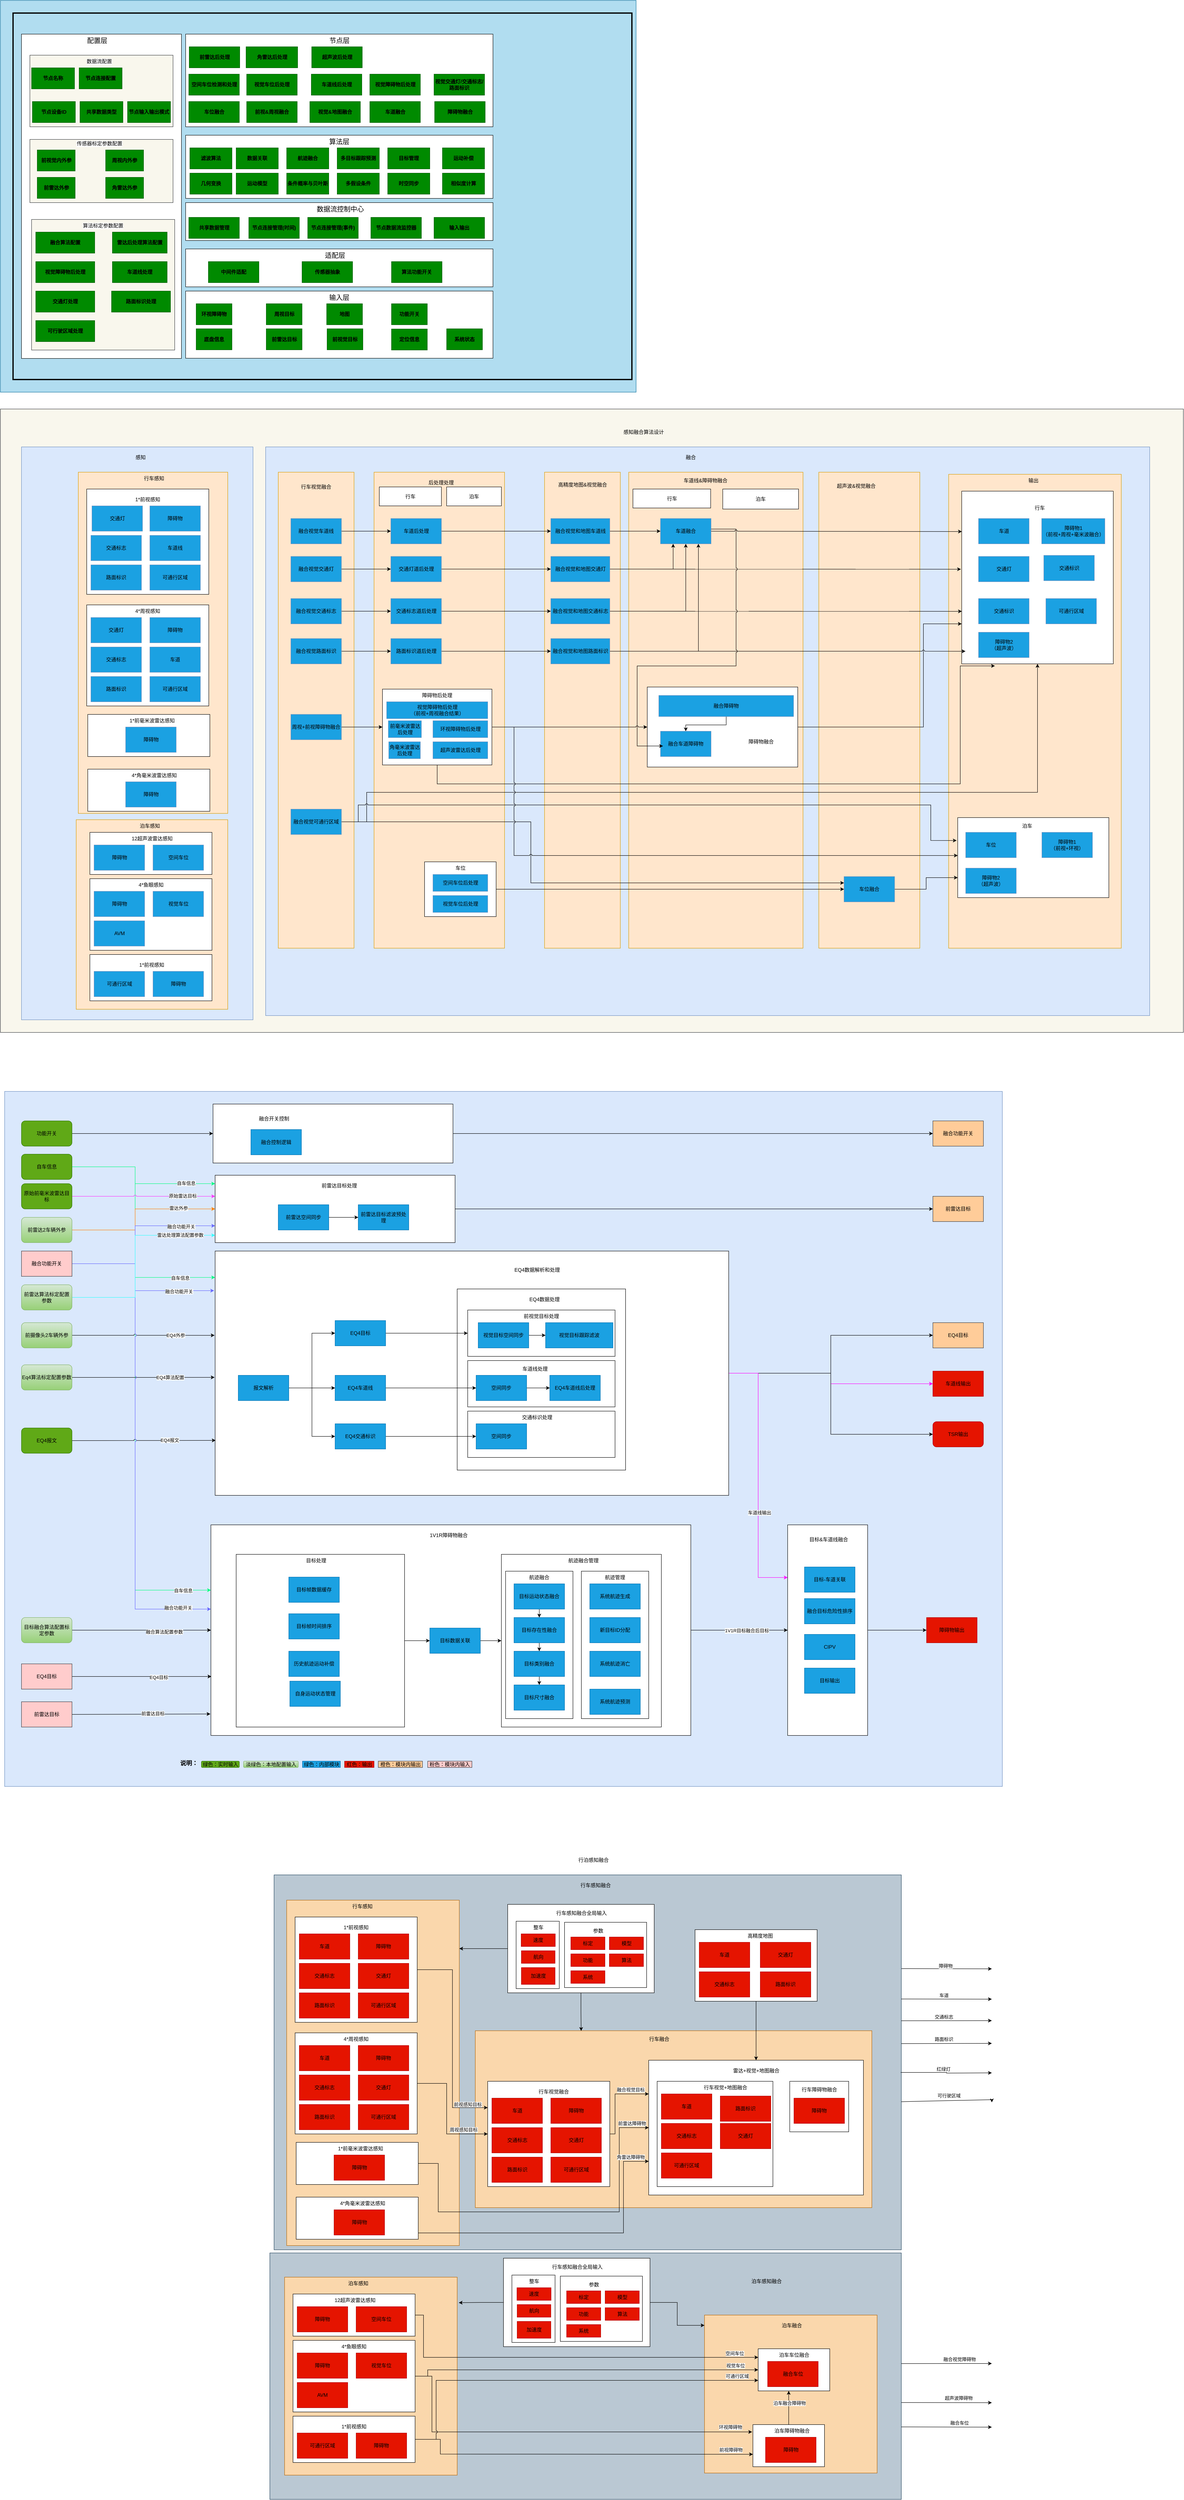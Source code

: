 <mxfile version="20.7.4" type="github">
  <diagram id="ZemDvEckYTRyPs_sbpMM" name="第 2 页">
    <mxGraphModel dx="3671" dy="3358" grid="1" gridSize="10" guides="1" tooltips="1" connect="1" arrows="1" fold="1" page="1" pageScale="1" pageWidth="827" pageHeight="1169" math="0" shadow="0">
      <root>
        <mxCell id="0" />
        <mxCell id="1" parent="0" />
        <mxCell id="9XWCOJLS9-OtnLwXKcL9-2" value="" style="rounded=0;whiteSpace=wrap;html=1;labelBackgroundColor=none;fontSize=12;fillColor=#b1ddf0;strokeColor=#10739e;movable=1;resizable=1;rotatable=1;deletable=1;editable=1;connectable=1;" vertex="1" parent="1">
          <mxGeometry x="-1540" y="-2130" width="1510" height="930" as="geometry" />
        </mxCell>
        <mxCell id="I11cwIQykDUJyyKI9_pE-20" value="" style="rounded=0;whiteSpace=wrap;html=1;fillColor=#f9f7ed;strokeColor=#36393d;" vertex="1" parent="1">
          <mxGeometry x="-1540" y="-1160" width="2810" height="1480" as="geometry" />
        </mxCell>
        <mxCell id="I11cwIQykDUJyyKI9_pE-15" value="" style="rounded=0;whiteSpace=wrap;html=1;fillColor=#dae8fc;strokeColor=#6c8ebf;" vertex="1" parent="1">
          <mxGeometry x="-1490" y="-1070" width="550" height="1360" as="geometry" />
        </mxCell>
        <mxCell id="I11cwIQykDUJyyKI9_pE-16" value="" style="rounded=0;whiteSpace=wrap;html=1;fillColor=#ffe6cc;strokeColor=#d79b00;" vertex="1" parent="1">
          <mxGeometry x="-1360" y="-185" width="360" height="450" as="geometry" />
        </mxCell>
        <mxCell id="I11cwIQykDUJyyKI9_pE-1" value="" style="rounded=0;whiteSpace=wrap;html=1;fillColor=#dae8fc;strokeColor=#6c8ebf;" vertex="1" parent="1">
          <mxGeometry x="-910" y="-1070" width="2100" height="1350" as="geometry" />
        </mxCell>
        <mxCell id="P7S23UqqKBfj5IkfKNHk-1" value="" style="rounded=0;whiteSpace=wrap;html=1;fontColor=#000000;fillColor=#1BA1E2;gradientColor=none;" vertex="1" parent="1">
          <mxGeometry x="-639" y="-1000" width="289" height="90" as="geometry" />
        </mxCell>
        <mxCell id="0pQdOWbOOhDd7QV4ZvYL-59" value="" style="rounded=0;whiteSpace=wrap;html=1;fillColor=#ffe6cc;strokeColor=#d79b00;" vertex="1" parent="1">
          <mxGeometry x="404" y="-1010" width="240" height="1130" as="geometry" />
        </mxCell>
        <mxCell id="0pQdOWbOOhDd7QV4ZvYL-36" value="" style="rounded=0;whiteSpace=wrap;html=1;fillColor=#ffe6cc;strokeColor=#d79b00;" vertex="1" parent="1">
          <mxGeometry x="712.5" y="-1005" width="410" height="1125" as="geometry" />
        </mxCell>
        <mxCell id="0pQdOWbOOhDd7QV4ZvYL-34" value="" style="rounded=0;whiteSpace=wrap;html=1;fontColor=#000000;" vertex="1" parent="1">
          <mxGeometry x="734" y="-190" width="359" height="190" as="geometry" />
        </mxCell>
        <mxCell id="0pQdOWbOOhDd7QV4ZvYL-25" value="" style="rounded=0;whiteSpace=wrap;html=1;fontColor=#000000;" vertex="1" parent="1">
          <mxGeometry x="743.5" y="-965" width="360" height="410" as="geometry" />
        </mxCell>
        <mxCell id="0pQdOWbOOhDd7QV4ZvYL-10" value="" style="rounded=0;whiteSpace=wrap;html=1;fillColor=#ffe6cc;strokeColor=#d79b00;" vertex="1" parent="1">
          <mxGeometry x="-47.5" y="-1010" width="414" height="1130" as="geometry" />
        </mxCell>
        <mxCell id="0pQdOWbOOhDd7QV4ZvYL-9" value="" style="rounded=0;whiteSpace=wrap;html=1;fillColor=#ffe6cc;strokeColor=#d79b00;" vertex="1" parent="1">
          <mxGeometry x="-247.5" y="-1010" width="180" height="1130" as="geometry" />
        </mxCell>
        <mxCell id="0pQdOWbOOhDd7QV4ZvYL-4" value="" style="rounded=0;whiteSpace=wrap;html=1;fillColor=#ffe6cc;strokeColor=#d79b00;" vertex="1" parent="1">
          <mxGeometry x="-652.5" y="-1010" width="310" height="1130" as="geometry" />
        </mxCell>
        <mxCell id="0pQdOWbOOhDd7QV4ZvYL-3" value="" style="rounded=0;whiteSpace=wrap;html=1;fillColor=#ffe6cc;strokeColor=#d79b00;" vertex="1" parent="1">
          <mxGeometry x="-880" y="-1010" width="180" height="1130" as="geometry" />
        </mxCell>
        <mxCell id="I11cwIQykDUJyyKI9_pE-5" style="edgeStyle=orthogonalEdgeStyle;rounded=0;jumpStyle=arc;orthogonalLoop=1;jettySize=auto;html=1;fontColor=#000000;" edge="1" parent="1" source="0pQdOWbOOhDd7QV4ZvYL-17" target="0pQdOWbOOhDd7QV4ZvYL-25">
          <mxGeometry relative="1" as="geometry">
            <Array as="points">
              <mxPoint x="652.5" y="-405" />
              <mxPoint x="652.5" y="-650" />
            </Array>
          </mxGeometry>
        </mxCell>
        <mxCell id="0pQdOWbOOhDd7QV4ZvYL-17" value="" style="rounded=0;whiteSpace=wrap;html=1;fontColor=#000000;" vertex="1" parent="1">
          <mxGeometry x="-3.5" y="-500" width="357.5" height="190" as="geometry" />
        </mxCell>
        <mxCell id="DE5koMyMQwbKPmNg74Yx-8" value="" style="rounded=0;whiteSpace=wrap;html=1;fillColor=#ffe6cc;strokeColor=#d79b00;" parent="1" vertex="1">
          <mxGeometry x="-1355" y="-1010" width="355" height="810" as="geometry" />
        </mxCell>
        <mxCell id="DE5koMyMQwbKPmNg74Yx-13" value="" style="rounded=0;whiteSpace=wrap;html=1;" parent="1" vertex="1">
          <mxGeometry x="-1335" y="-970" width="290" height="250" as="geometry" />
        </mxCell>
        <mxCell id="DE5koMyMQwbKPmNg74Yx-14" value="车道线" style="rounded=0;whiteSpace=wrap;html=1;fillColor=#1BA1E2;fontColor=default;strokeColor=#6c8ebf;gradientColor=none;" parent="1" vertex="1">
          <mxGeometry x="-1185" y="-860" width="120" height="60" as="geometry" />
        </mxCell>
        <mxCell id="DE5koMyMQwbKPmNg74Yx-15" value="1*前视感知" style="text;html=1;strokeColor=none;fillColor=none;align=center;verticalAlign=middle;whiteSpace=wrap;rounded=0;" parent="1" vertex="1">
          <mxGeometry x="-1225" y="-960" width="70" height="30" as="geometry" />
        </mxCell>
        <mxCell id="DE5koMyMQwbKPmNg74Yx-16" value="障碍物" style="rounded=0;whiteSpace=wrap;html=1;fillColor=#1BA1E2;fontColor=default;strokeColor=#6c8ebf;gradientColor=none;" parent="1" vertex="1">
          <mxGeometry x="-1185" y="-930" width="120" height="60" as="geometry" />
        </mxCell>
        <mxCell id="DE5koMyMQwbKPmNg74Yx-17" value="交通标志" style="rounded=0;whiteSpace=wrap;html=1;fillColor=#1BA1E2;fontColor=default;strokeColor=#6c8ebf;gradientColor=none;" parent="1" vertex="1">
          <mxGeometry x="-1325" y="-860" width="120" height="60" as="geometry" />
        </mxCell>
        <mxCell id="DE5koMyMQwbKPmNg74Yx-18" value="交通灯" style="rounded=0;whiteSpace=wrap;html=1;fillColor=#1BA1E2;fontColor=default;strokeColor=#6c8ebf;gradientColor=none;" parent="1" vertex="1">
          <mxGeometry x="-1322.5" y="-930" width="120" height="60" as="geometry" />
        </mxCell>
        <mxCell id="DE5koMyMQwbKPmNg74Yx-19" value="路面标识" style="rounded=0;whiteSpace=wrap;html=1;fillColor=#1BA1E2;fontColor=default;strokeColor=#6c8ebf;gradientColor=none;" parent="1" vertex="1">
          <mxGeometry x="-1325" y="-790" width="120" height="60" as="geometry" />
        </mxCell>
        <mxCell id="DE5koMyMQwbKPmNg74Yx-20" value="可通行区域" style="rounded=0;whiteSpace=wrap;html=1;fillColor=#1BA1E2;fontColor=default;strokeColor=#6c8ebf;gradientColor=none;" parent="1" vertex="1">
          <mxGeometry x="-1185" y="-790" width="120" height="60" as="geometry" />
        </mxCell>
        <mxCell id="DE5koMyMQwbKPmNg74Yx-23" value="" style="rounded=0;whiteSpace=wrap;html=1;" parent="1" vertex="1">
          <mxGeometry x="-1335" y="-695" width="290" height="240" as="geometry" />
        </mxCell>
        <mxCell id="DE5koMyMQwbKPmNg74Yx-24" value="车道" style="rounded=0;whiteSpace=wrap;html=1;fillColor=#1BA1E2;fontColor=default;strokeColor=#6c8ebf;gradientColor=none;" parent="1" vertex="1">
          <mxGeometry x="-1185" y="-595" width="120" height="60" as="geometry" />
        </mxCell>
        <mxCell id="DE5koMyMQwbKPmNg74Yx-25" value="4*周视感知" style="text;html=1;strokeColor=none;fillColor=none;align=center;verticalAlign=middle;whiteSpace=wrap;rounded=0;" parent="1" vertex="1">
          <mxGeometry x="-1225" y="-695" width="70" height="30" as="geometry" />
        </mxCell>
        <mxCell id="DE5koMyMQwbKPmNg74Yx-26" value="障碍物" style="rounded=0;whiteSpace=wrap;html=1;fillColor=#1BA1E2;fontColor=default;strokeColor=#6c8ebf;gradientColor=none;" parent="1" vertex="1">
          <mxGeometry x="-1185" y="-665" width="120" height="60" as="geometry" />
        </mxCell>
        <mxCell id="DE5koMyMQwbKPmNg74Yx-27" value="交通标志" style="rounded=0;whiteSpace=wrap;html=1;fillColor=#1BA1E2;fontColor=default;strokeColor=#6c8ebf;gradientColor=none;" parent="1" vertex="1">
          <mxGeometry x="-1325" y="-595" width="120" height="60" as="geometry" />
        </mxCell>
        <mxCell id="DE5koMyMQwbKPmNg74Yx-28" value="交通灯" style="rounded=0;whiteSpace=wrap;html=1;fillColor=#1BA1E2;fontColor=default;strokeColor=#6c8ebf;gradientColor=none;" parent="1" vertex="1">
          <mxGeometry x="-1325" y="-665" width="120" height="60" as="geometry" />
        </mxCell>
        <mxCell id="DE5koMyMQwbKPmNg74Yx-29" value="路面标识" style="rounded=0;whiteSpace=wrap;html=1;fillColor=#1BA1E2;fontColor=default;strokeColor=#6c8ebf;gradientColor=none;" parent="1" vertex="1">
          <mxGeometry x="-1325" y="-525" width="120" height="60" as="geometry" />
        </mxCell>
        <mxCell id="DE5koMyMQwbKPmNg74Yx-30" value="可通行区域" style="rounded=0;whiteSpace=wrap;html=1;fillColor=#1BA1E2;fontColor=default;strokeColor=#6c8ebf;gradientColor=none;" parent="1" vertex="1">
          <mxGeometry x="-1185" y="-525" width="120" height="60" as="geometry" />
        </mxCell>
        <mxCell id="DE5koMyMQwbKPmNg74Yx-42" value="" style="rounded=0;whiteSpace=wrap;html=1;" parent="1" vertex="1">
          <mxGeometry x="-1332.5" y="-435" width="290" height="100" as="geometry" />
        </mxCell>
        <mxCell id="DE5koMyMQwbKPmNg74Yx-43" value="障碍物" style="rounded=0;whiteSpace=wrap;html=1;fillColor=#1BA1E2;fontColor=default;strokeColor=#6c8ebf;gradientColor=none;" parent="1" vertex="1">
          <mxGeometry x="-1242.5" y="-405" width="120" height="60" as="geometry" />
        </mxCell>
        <mxCell id="DE5koMyMQwbKPmNg74Yx-44" value="1*前毫米波雷达感知" style="text;html=1;strokeColor=none;fillColor=none;align=center;verticalAlign=middle;whiteSpace=wrap;rounded=0;" parent="1" vertex="1">
          <mxGeometry x="-1237.5" y="-435" width="115" height="30" as="geometry" />
        </mxCell>
        <mxCell id="DE5koMyMQwbKPmNg74Yx-47" value="" style="rounded=0;whiteSpace=wrap;html=1;" parent="1" vertex="1">
          <mxGeometry x="-1332.5" y="-305" width="290" height="100" as="geometry" />
        </mxCell>
        <mxCell id="DE5koMyMQwbKPmNg74Yx-48" value="障碍物" style="rounded=0;whiteSpace=wrap;html=1;fillColor=#1BA1E2;fontColor=default;strokeColor=#6c8ebf;gradientColor=none;" parent="1" vertex="1">
          <mxGeometry x="-1242.5" y="-275" width="120" height="60" as="geometry" />
        </mxCell>
        <mxCell id="DE5koMyMQwbKPmNg74Yx-49" value="4*角毫米波雷达感知" style="text;html=1;strokeColor=none;fillColor=none;align=center;verticalAlign=middle;whiteSpace=wrap;rounded=0;" parent="1" vertex="1">
          <mxGeometry x="-1237.5" y="-305" width="125" height="30" as="geometry" />
        </mxCell>
        <mxCell id="DE5koMyMQwbKPmNg74Yx-142" style="edgeStyle=orthogonalEdgeStyle;rounded=0;jumpStyle=arc;orthogonalLoop=1;jettySize=auto;html=1;entryX=0;entryY=0.5;entryDx=0;entryDy=0;strokeColor=#000000;fontColor=#000000;" parent="1" source="DE5koMyMQwbKPmNg74Yx-73" target="DE5koMyMQwbKPmNg74Yx-141" edge="1">
          <mxGeometry relative="1" as="geometry" />
        </mxCell>
        <mxCell id="DE5koMyMQwbKPmNg74Yx-73" value="车道后处理" style="rounded=0;whiteSpace=wrap;html=1;fillColor=#1BA1E2;fontColor=default;strokeColor=#6c8ebf;gradientColor=none;" parent="1" vertex="1">
          <mxGeometry x="-612.5" y="-900" width="120" height="60" as="geometry" />
        </mxCell>
        <mxCell id="DE5koMyMQwbKPmNg74Yx-100" value="行车感知" style="text;html=1;strokeColor=none;fillColor=none;align=center;verticalAlign=middle;whiteSpace=wrap;rounded=0;fontColor=#000000;" parent="1" vertex="1">
          <mxGeometry x="-1205" y="-1010" width="60" height="30" as="geometry" />
        </mxCell>
        <mxCell id="DE5koMyMQwbKPmNg74Yx-105" value="" style="rounded=0;whiteSpace=wrap;html=1;" parent="1" vertex="1">
          <mxGeometry x="-1327.5" y="135" width="290" height="110" as="geometry" />
        </mxCell>
        <mxCell id="DE5koMyMQwbKPmNg74Yx-106" value="可通行区域" style="rounded=0;whiteSpace=wrap;html=1;fillColor=#1BA1E2;fontColor=default;strokeColor=#6c8ebf;gradientColor=none;" parent="1" vertex="1">
          <mxGeometry x="-1317.5" y="175" width="120" height="60" as="geometry" />
        </mxCell>
        <mxCell id="DE5koMyMQwbKPmNg74Yx-107" value="1*前视感知" style="text;html=1;strokeColor=none;fillColor=none;align=center;verticalAlign=middle;whiteSpace=wrap;rounded=0;" parent="1" vertex="1">
          <mxGeometry x="-1217.5" y="145" width="72.5" height="30" as="geometry" />
        </mxCell>
        <mxCell id="DE5koMyMQwbKPmNg74Yx-108" value="障碍物" style="rounded=0;whiteSpace=wrap;html=1;fillColor=#1BA1E2;fontColor=default;strokeColor=#6c8ebf;gradientColor=none;" parent="1" vertex="1">
          <mxGeometry x="-1177.5" y="175" width="120" height="60" as="geometry" />
        </mxCell>
        <mxCell id="DE5koMyMQwbKPmNg74Yx-140" style="edgeStyle=orthogonalEdgeStyle;rounded=0;jumpStyle=arc;orthogonalLoop=1;jettySize=auto;html=1;entryX=0;entryY=0.5;entryDx=0;entryDy=0;strokeColor=#000000;fontColor=#000000;" parent="1" source="DE5koMyMQwbKPmNg74Yx-139" target="DE5koMyMQwbKPmNg74Yx-73" edge="1">
          <mxGeometry relative="1" as="geometry" />
        </mxCell>
        <mxCell id="DE5koMyMQwbKPmNg74Yx-139" value="融合视觉车道线" style="rounded=0;whiteSpace=wrap;html=1;fillColor=#1BA1E2;strokeColor=#6c8ebf;gradientColor=none;" parent="1" vertex="1">
          <mxGeometry x="-850" y="-900" width="120" height="60" as="geometry" />
        </mxCell>
        <mxCell id="0pQdOWbOOhDd7QV4ZvYL-8" style="edgeStyle=orthogonalEdgeStyle;rounded=0;orthogonalLoop=1;jettySize=auto;html=1;fontColor=#000000;" edge="1" parent="1" source="DE5koMyMQwbKPmNg74Yx-141" target="tI25CvbmlSmO922o3aB8-3">
          <mxGeometry relative="1" as="geometry" />
        </mxCell>
        <mxCell id="DE5koMyMQwbKPmNg74Yx-141" value="融合视觉和地图车道线" style="rounded=0;whiteSpace=wrap;html=1;fillColor=#1BA1E2;fontColor=default;strokeColor=#6c8ebf;gradientColor=none;" parent="1" vertex="1">
          <mxGeometry x="-232.5" y="-900" width="140" height="60" as="geometry" />
        </mxCell>
        <mxCell id="DE5koMyMQwbKPmNg74Yx-144" style="edgeStyle=orthogonalEdgeStyle;rounded=0;jumpStyle=arc;orthogonalLoop=1;jettySize=auto;html=1;entryX=0;entryY=0.5;entryDx=0;entryDy=0;strokeColor=#000000;fontColor=#000000;" parent="1" source="DE5koMyMQwbKPmNg74Yx-145" target="DE5koMyMQwbKPmNg74Yx-148" edge="1">
          <mxGeometry relative="1" as="geometry" />
        </mxCell>
        <mxCell id="DE5koMyMQwbKPmNg74Yx-145" value="交通灯道后处理" style="rounded=0;whiteSpace=wrap;html=1;fillColor=#1BA1E2;fontColor=default;strokeColor=#6c8ebf;gradientColor=none;" parent="1" vertex="1">
          <mxGeometry x="-612.5" y="-810" width="120" height="60" as="geometry" />
        </mxCell>
        <mxCell id="DE5koMyMQwbKPmNg74Yx-146" style="edgeStyle=orthogonalEdgeStyle;rounded=0;jumpStyle=arc;orthogonalLoop=1;jettySize=auto;html=1;entryX=0;entryY=0.5;entryDx=0;entryDy=0;strokeColor=#000000;fontColor=#000000;" parent="1" source="DE5koMyMQwbKPmNg74Yx-147" target="DE5koMyMQwbKPmNg74Yx-145" edge="1">
          <mxGeometry relative="1" as="geometry" />
        </mxCell>
        <mxCell id="DE5koMyMQwbKPmNg74Yx-147" value="融合视觉交通灯" style="rounded=0;whiteSpace=wrap;html=1;fillColor=#1BA1E2;fontColor=default;strokeColor=#6c8ebf;gradientColor=none;" parent="1" vertex="1">
          <mxGeometry x="-850" y="-810" width="120" height="60" as="geometry" />
        </mxCell>
        <mxCell id="tI25CvbmlSmO922o3aB8-4" style="edgeStyle=orthogonalEdgeStyle;rounded=0;orthogonalLoop=1;jettySize=auto;html=1;entryX=0.25;entryY=1;entryDx=0;entryDy=0;fontColor=#000000;" edge="1" parent="1" source="DE5koMyMQwbKPmNg74Yx-148" target="tI25CvbmlSmO922o3aB8-3">
          <mxGeometry relative="1" as="geometry" />
        </mxCell>
        <mxCell id="I11cwIQykDUJyyKI9_pE-6" style="edgeStyle=orthogonalEdgeStyle;rounded=0;jumpStyle=arc;orthogonalLoop=1;jettySize=auto;html=1;fontColor=#000000;entryX=-0.005;entryY=0.452;entryDx=0;entryDy=0;entryPerimeter=0;" edge="1" parent="1" source="DE5koMyMQwbKPmNg74Yx-148" target="0pQdOWbOOhDd7QV4ZvYL-25">
          <mxGeometry relative="1" as="geometry" />
        </mxCell>
        <mxCell id="DE5koMyMQwbKPmNg74Yx-148" value="融合视觉和地图交通灯" style="rounded=0;whiteSpace=wrap;html=1;fillColor=#1BA1E2;fontColor=default;strokeColor=#6c8ebf;gradientColor=none;" parent="1" vertex="1">
          <mxGeometry x="-232.5" y="-810" width="140" height="60" as="geometry" />
        </mxCell>
        <mxCell id="DE5koMyMQwbKPmNg74Yx-149" style="edgeStyle=orthogonalEdgeStyle;rounded=0;jumpStyle=arc;orthogonalLoop=1;jettySize=auto;html=1;entryX=0;entryY=0.5;entryDx=0;entryDy=0;strokeColor=#000000;fontColor=#000000;" parent="1" source="DE5koMyMQwbKPmNg74Yx-150" target="DE5koMyMQwbKPmNg74Yx-153" edge="1">
          <mxGeometry relative="1" as="geometry" />
        </mxCell>
        <mxCell id="DE5koMyMQwbKPmNg74Yx-150" value="交通标志道后处理" style="rounded=0;whiteSpace=wrap;html=1;fillColor=#1BA1E2;fontColor=default;strokeColor=#6c8ebf;gradientColor=none;" parent="1" vertex="1">
          <mxGeometry x="-612.5" y="-710" width="120" height="60" as="geometry" />
        </mxCell>
        <mxCell id="DE5koMyMQwbKPmNg74Yx-151" style="edgeStyle=orthogonalEdgeStyle;rounded=0;jumpStyle=arc;orthogonalLoop=1;jettySize=auto;html=1;entryX=0;entryY=0.5;entryDx=0;entryDy=0;strokeColor=#000000;fontColor=#000000;" parent="1" source="DE5koMyMQwbKPmNg74Yx-152" target="DE5koMyMQwbKPmNg74Yx-150" edge="1">
          <mxGeometry relative="1" as="geometry" />
        </mxCell>
        <mxCell id="DE5koMyMQwbKPmNg74Yx-152" value="融合视觉交通标志" style="rounded=0;whiteSpace=wrap;html=1;fillColor=#1BA1E2;fontColor=default;strokeColor=#6c8ebf;gradientColor=none;" parent="1" vertex="1">
          <mxGeometry x="-850" y="-710" width="120" height="60" as="geometry" />
        </mxCell>
        <mxCell id="tI25CvbmlSmO922o3aB8-5" style="edgeStyle=orthogonalEdgeStyle;rounded=0;orthogonalLoop=1;jettySize=auto;html=1;fontColor=#000000;" edge="1" parent="1" source="DE5koMyMQwbKPmNg74Yx-153" target="tI25CvbmlSmO922o3aB8-3">
          <mxGeometry relative="1" as="geometry" />
        </mxCell>
        <mxCell id="I11cwIQykDUJyyKI9_pE-7" style="edgeStyle=orthogonalEdgeStyle;rounded=0;jumpStyle=arc;orthogonalLoop=1;jettySize=auto;html=1;entryX=0.001;entryY=0.696;entryDx=0;entryDy=0;entryPerimeter=0;fontColor=#000000;" edge="1" parent="1" source="DE5koMyMQwbKPmNg74Yx-153" target="0pQdOWbOOhDd7QV4ZvYL-25">
          <mxGeometry relative="1" as="geometry" />
        </mxCell>
        <mxCell id="DE5koMyMQwbKPmNg74Yx-153" value="融合视觉和地图交通标志" style="rounded=0;whiteSpace=wrap;html=1;fillColor=#1BA1E2;fontColor=default;strokeColor=#6c8ebf;gradientColor=none;" parent="1" vertex="1">
          <mxGeometry x="-232.5" y="-710" width="140" height="60" as="geometry" />
        </mxCell>
        <mxCell id="DE5koMyMQwbKPmNg74Yx-154" style="edgeStyle=orthogonalEdgeStyle;rounded=0;jumpStyle=arc;orthogonalLoop=1;jettySize=auto;html=1;entryX=0;entryY=0.5;entryDx=0;entryDy=0;strokeColor=#000000;fontColor=#000000;" parent="1" source="DE5koMyMQwbKPmNg74Yx-155" target="DE5koMyMQwbKPmNg74Yx-158" edge="1">
          <mxGeometry relative="1" as="geometry" />
        </mxCell>
        <mxCell id="DE5koMyMQwbKPmNg74Yx-155" value="路面标识道后处理" style="rounded=0;whiteSpace=wrap;html=1;fillColor=#1BA1E2;fontColor=default;strokeColor=#6c8ebf;gradientColor=none;" parent="1" vertex="1">
          <mxGeometry x="-612.5" y="-615" width="120" height="60" as="geometry" />
        </mxCell>
        <mxCell id="DE5koMyMQwbKPmNg74Yx-156" style="edgeStyle=orthogonalEdgeStyle;rounded=0;jumpStyle=arc;orthogonalLoop=1;jettySize=auto;html=1;entryX=0;entryY=0.5;entryDx=0;entryDy=0;strokeColor=#000000;fontColor=#000000;" parent="1" source="DE5koMyMQwbKPmNg74Yx-157" target="DE5koMyMQwbKPmNg74Yx-155" edge="1">
          <mxGeometry relative="1" as="geometry" />
        </mxCell>
        <mxCell id="DE5koMyMQwbKPmNg74Yx-157" value="融合视觉路面标识" style="rounded=0;whiteSpace=wrap;html=1;fillColor=#1BA1E2;fontColor=default;strokeColor=#6c8ebf;gradientColor=none;" parent="1" vertex="1">
          <mxGeometry x="-850" y="-615" width="120" height="60" as="geometry" />
        </mxCell>
        <mxCell id="tI25CvbmlSmO922o3aB8-6" style="edgeStyle=orthogonalEdgeStyle;rounded=0;orthogonalLoop=1;jettySize=auto;html=1;entryX=0.75;entryY=1;entryDx=0;entryDy=0;fontColor=#000000;" edge="1" parent="1" source="DE5koMyMQwbKPmNg74Yx-158" target="tI25CvbmlSmO922o3aB8-3">
          <mxGeometry relative="1" as="geometry" />
        </mxCell>
        <mxCell id="I11cwIQykDUJyyKI9_pE-8" style="edgeStyle=orthogonalEdgeStyle;rounded=0;jumpStyle=arc;orthogonalLoop=1;jettySize=auto;html=1;entryX=0.025;entryY=0.927;entryDx=0;entryDy=0;entryPerimeter=0;fontColor=#000000;" edge="1" parent="1" source="DE5koMyMQwbKPmNg74Yx-158" target="0pQdOWbOOhDd7QV4ZvYL-25">
          <mxGeometry relative="1" as="geometry" />
        </mxCell>
        <mxCell id="DE5koMyMQwbKPmNg74Yx-158" value="融合视觉和地图路面标识" style="rounded=0;whiteSpace=wrap;html=1;fillColor=#1BA1E2;fontColor=default;strokeColor=#6c8ebf;gradientColor=none;" parent="1" vertex="1">
          <mxGeometry x="-232.5" y="-615" width="140" height="60" as="geometry" />
        </mxCell>
        <mxCell id="0pQdOWbOOhDd7QV4ZvYL-65" style="edgeStyle=orthogonalEdgeStyle;rounded=0;orthogonalLoop=1;jettySize=auto;html=1;entryX=0;entryY=0.25;entryDx=0;entryDy=0;fontColor=#000000;" edge="1" parent="1" source="DE5koMyMQwbKPmNg74Yx-162" target="DE5koMyMQwbKPmNg74Yx-169">
          <mxGeometry relative="1" as="geometry">
            <Array as="points">
              <mxPoint x="-280" y="-180" />
              <mxPoint x="-280" y="-35" />
            </Array>
          </mxGeometry>
        </mxCell>
        <mxCell id="I11cwIQykDUJyyKI9_pE-10" style="edgeStyle=orthogonalEdgeStyle;rounded=0;jumpStyle=arc;orthogonalLoop=1;jettySize=auto;html=1;entryX=0.5;entryY=1;entryDx=0;entryDy=0;fontColor=#000000;exitX=1;exitY=0.5;exitDx=0;exitDy=0;" edge="1" parent="1" source="DE5koMyMQwbKPmNg74Yx-162" target="0pQdOWbOOhDd7QV4ZvYL-25">
          <mxGeometry relative="1" as="geometry">
            <Array as="points">
              <mxPoint x="-670" y="-180" />
              <mxPoint x="-670" y="-250" />
              <mxPoint x="924" y="-250" />
            </Array>
          </mxGeometry>
        </mxCell>
        <mxCell id="I11cwIQykDUJyyKI9_pE-11" style="edgeStyle=orthogonalEdgeStyle;rounded=0;jumpStyle=arc;orthogonalLoop=1;jettySize=auto;html=1;entryX=-0.007;entryY=0.286;entryDx=0;entryDy=0;fontColor=#000000;entryPerimeter=0;" edge="1" parent="1" source="DE5koMyMQwbKPmNg74Yx-162" target="0pQdOWbOOhDd7QV4ZvYL-34">
          <mxGeometry relative="1" as="geometry">
            <Array as="points">
              <mxPoint x="-690" y="-180" />
              <mxPoint x="-690" y="-220" />
              <mxPoint x="670" y="-220" />
              <mxPoint x="670" y="-136" />
            </Array>
          </mxGeometry>
        </mxCell>
        <mxCell id="DE5koMyMQwbKPmNg74Yx-162" value="融合视觉可通行区域" style="rounded=0;whiteSpace=wrap;html=1;fillColor=#1BA1E2;fontColor=default;strokeColor=#6c8ebf;gradientColor=none;" parent="1" vertex="1">
          <mxGeometry x="-850" y="-210" width="120" height="60" as="geometry" />
        </mxCell>
        <mxCell id="0pQdOWbOOhDd7QV4ZvYL-7" style="edgeStyle=orthogonalEdgeStyle;rounded=0;orthogonalLoop=1;jettySize=auto;html=1;entryX=0;entryY=0.5;entryDx=0;entryDy=0;fontColor=#000000;" edge="1" parent="1" source="DE5koMyMQwbKPmNg74Yx-165" target="RWJ9yIpOm_uke4xj33BC-10">
          <mxGeometry relative="1" as="geometry" />
        </mxCell>
        <mxCell id="DE5koMyMQwbKPmNg74Yx-165" value="周视+前视障碍物融合" style="rounded=0;whiteSpace=wrap;html=1;fillColor=#1BA1E2;fontColor=default;strokeColor=#6c8ebf;gradientColor=none;" parent="1" vertex="1">
          <mxGeometry x="-850" y="-435" width="120" height="60" as="geometry" />
        </mxCell>
        <mxCell id="DE5koMyMQwbKPmNg74Yx-167" value="障碍物1&lt;br&gt;（前视+周视+毫米波融合）" style="rounded=0;whiteSpace=wrap;html=1;fillColor=#1BA1E2;fontColor=default;strokeColor=#6c8ebf;gradientColor=none;" parent="1" vertex="1">
          <mxGeometry x="933.5" y="-900" width="150" height="60" as="geometry" />
        </mxCell>
        <mxCell id="I11cwIQykDUJyyKI9_pE-12" style="edgeStyle=orthogonalEdgeStyle;rounded=0;jumpStyle=arc;orthogonalLoop=1;jettySize=auto;html=1;entryX=0;entryY=0.75;entryDx=0;entryDy=0;fontColor=#000000;" edge="1" parent="1" source="DE5koMyMQwbKPmNg74Yx-169" target="0pQdOWbOOhDd7QV4ZvYL-34">
          <mxGeometry relative="1" as="geometry" />
        </mxCell>
        <mxCell id="DE5koMyMQwbKPmNg74Yx-169" value="车位融合" style="rounded=0;whiteSpace=wrap;html=1;fillColor=#1BA1E2;fontColor=default;strokeColor=#6c8ebf;gradientColor=none;" parent="1" vertex="1">
          <mxGeometry x="464" y="-50" width="120" height="60" as="geometry" />
        </mxCell>
        <mxCell id="0pQdOWbOOhDd7QV4ZvYL-14" style="edgeStyle=orthogonalEdgeStyle;rounded=0;orthogonalLoop=1;jettySize=auto;html=1;entryX=0.5;entryY=0;entryDx=0;entryDy=0;fontColor=#000000;" edge="1" parent="1" source="nNDmgDMOw3DfOQE0_dU8-31" target="tI25CvbmlSmO922o3aB8-2">
          <mxGeometry relative="1" as="geometry" />
        </mxCell>
        <mxCell id="nNDmgDMOw3DfOQE0_dU8-31" value="融合障碍物" style="rounded=0;whiteSpace=wrap;html=1;fillColor=#1BA1E2;fontColor=default;strokeColor=#6c8ebf;gradientColor=none;" vertex="1" parent="1">
          <mxGeometry x="24" y="-480" width="320" height="50" as="geometry" />
        </mxCell>
        <mxCell id="tI25CvbmlSmO922o3aB8-2" value="融合车道障碍物" style="rounded=0;whiteSpace=wrap;html=1;fillColor=#1BA1E2;fontColor=default;strokeColor=#6c8ebf;gradientColor=none;" vertex="1" parent="1">
          <mxGeometry x="28" y="-395" width="120" height="60" as="geometry" />
        </mxCell>
        <mxCell id="0pQdOWbOOhDd7QV4ZvYL-16" style="edgeStyle=orthogonalEdgeStyle;rounded=0;orthogonalLoop=1;jettySize=auto;html=1;fontColor=#000000;jumpStyle=arc;" edge="1" parent="1" source="tI25CvbmlSmO922o3aB8-3">
          <mxGeometry x="-0.193" y="94" relative="1" as="geometry">
            <mxPoint x="34" y="-360" as="targetPoint" />
            <Array as="points">
              <mxPoint x="207.5" y="-875" />
              <mxPoint x="207.5" y="-550" />
              <mxPoint x="-27.5" y="-550" />
              <mxPoint x="-27.5" y="-360" />
            </Array>
            <mxPoint x="-2" y="18" as="offset" />
          </mxGeometry>
        </mxCell>
        <mxCell id="I11cwIQykDUJyyKI9_pE-4" style="edgeStyle=orthogonalEdgeStyle;rounded=0;jumpStyle=arc;orthogonalLoop=1;jettySize=auto;html=1;fontColor=#000000;entryX=0.001;entryY=0.234;entryDx=0;entryDy=0;entryPerimeter=0;" edge="1" parent="1" source="tI25CvbmlSmO922o3aB8-3" target="0pQdOWbOOhDd7QV4ZvYL-25">
          <mxGeometry relative="1" as="geometry" />
        </mxCell>
        <mxCell id="tI25CvbmlSmO922o3aB8-3" value="车道融合" style="rounded=0;whiteSpace=wrap;html=1;fillColor=#1BA1E2;fontColor=default;strokeColor=#6c8ebf;gradientColor=none;" vertex="1" parent="1">
          <mxGeometry x="28" y="-900" width="120" height="60" as="geometry" />
        </mxCell>
        <mxCell id="tI25CvbmlSmO922o3aB8-7" value="车道" style="rounded=0;whiteSpace=wrap;html=1;fillColor=#1BA1E2;fontColor=default;strokeColor=#6c8ebf;gradientColor=none;" vertex="1" parent="1">
          <mxGeometry x="783.5" y="-900" width="120" height="60" as="geometry" />
        </mxCell>
        <mxCell id="xoGuA_c_76lULK0y5vnM-1" value="交通灯" style="rounded=0;whiteSpace=wrap;html=1;fillColor=#1BA1E2;fontColor=default;strokeColor=#6c8ebf;gradientColor=none;" vertex="1" parent="1">
          <mxGeometry x="783.5" y="-810" width="120" height="60" as="geometry" />
        </mxCell>
        <mxCell id="xoGuA_c_76lULK0y5vnM-2" value="交通标识" style="rounded=0;whiteSpace=wrap;html=1;fillColor=#1BA1E2;fontColor=default;strokeColor=#6c8ebf;gradientColor=none;" vertex="1" parent="1">
          <mxGeometry x="783.5" y="-710" width="120" height="60" as="geometry" />
        </mxCell>
        <mxCell id="0pQdOWbOOhDd7QV4ZvYL-1" value="交通标识" style="rounded=0;whiteSpace=wrap;html=1;fillColor=#1BA1E2;fontColor=default;strokeColor=#6c8ebf;gradientColor=none;" vertex="1" parent="1">
          <mxGeometry x="938.5" y="-812.5" width="120" height="60" as="geometry" />
        </mxCell>
        <mxCell id="0pQdOWbOOhDd7QV4ZvYL-2" value="可通行区域" style="rounded=0;whiteSpace=wrap;html=1;fillColor=#1BA1E2;fontColor=default;strokeColor=#6c8ebf;gradientColor=none;" vertex="1" parent="1">
          <mxGeometry x="943.5" y="-710" width="120" height="60" as="geometry" />
        </mxCell>
        <mxCell id="0pQdOWbOOhDd7QV4ZvYL-5" value="行车" style="rounded=0;whiteSpace=wrap;html=1;" vertex="1" parent="1">
          <mxGeometry x="-640" y="-975" width="147.5" height="45" as="geometry" />
        </mxCell>
        <mxCell id="0pQdOWbOOhDd7QV4ZvYL-6" value="泊车" style="rounded=0;whiteSpace=wrap;html=1;" vertex="1" parent="1">
          <mxGeometry x="-480" y="-975" width="130" height="45" as="geometry" />
        </mxCell>
        <mxCell id="0pQdOWbOOhDd7QV4ZvYL-64" style="edgeStyle=orthogonalEdgeStyle;rounded=0;orthogonalLoop=1;jettySize=auto;html=1;fontColor=#000000;entryX=0;entryY=0.5;entryDx=0;entryDy=0;jumpStyle=arc;" edge="1" parent="1" source="RWJ9yIpOm_uke4xj33BC-10" target="0pQdOWbOOhDd7QV4ZvYL-17">
          <mxGeometry relative="1" as="geometry">
            <mxPoint x="-120.0" y="-405" as="targetPoint" />
          </mxGeometry>
        </mxCell>
        <mxCell id="I11cwIQykDUJyyKI9_pE-9" style="edgeStyle=orthogonalEdgeStyle;rounded=0;jumpStyle=arc;orthogonalLoop=1;jettySize=auto;html=1;entryX=0.219;entryY=1.012;entryDx=0;entryDy=0;entryPerimeter=0;fontColor=#000000;" edge="1" parent="1" source="RWJ9yIpOm_uke4xj33BC-10" target="0pQdOWbOOhDd7QV4ZvYL-25">
          <mxGeometry relative="1" as="geometry">
            <Array as="points">
              <mxPoint x="-502" y="-270" />
              <mxPoint x="740" y="-270" />
            </Array>
          </mxGeometry>
        </mxCell>
        <mxCell id="I11cwIQykDUJyyKI9_pE-13" style="edgeStyle=orthogonalEdgeStyle;rounded=0;jumpStyle=arc;orthogonalLoop=1;jettySize=auto;html=1;fontColor=#000000;exitX=1;exitY=0.5;exitDx=0;exitDy=0;" edge="1" parent="1" source="RWJ9yIpOm_uke4xj33BC-10" target="0pQdOWbOOhDd7QV4ZvYL-34">
          <mxGeometry relative="1" as="geometry">
            <Array as="points">
              <mxPoint x="-320" y="-405" />
              <mxPoint x="-320" y="-100" />
            </Array>
          </mxGeometry>
        </mxCell>
        <mxCell id="RWJ9yIpOm_uke4xj33BC-10" value="" style="rounded=0;whiteSpace=wrap;html=1;fontColor=#000000;" vertex="1" parent="1">
          <mxGeometry x="-632.5" y="-495" width="260" height="180" as="geometry" />
        </mxCell>
        <mxCell id="RWJ9yIpOm_uke4xj33BC-6" value="视觉障碍物后处理&lt;br&gt;（前视+周视融合结果）" style="rounded=0;whiteSpace=wrap;html=1;fillColor=#1BA1E2;fontColor=default;strokeColor=#6c8ebf;gradientColor=none;" vertex="1" parent="1">
          <mxGeometry x="-622.5" y="-465" width="240" height="40" as="geometry" />
        </mxCell>
        <mxCell id="RWJ9yIpOm_uke4xj33BC-7" value="环视障碍物后处理" style="rounded=0;whiteSpace=wrap;html=1;fillColor=#1BA1E2;fontColor=default;strokeColor=#6c8ebf;gradientColor=none;" vertex="1" parent="1">
          <mxGeometry x="-512.5" y="-420" width="130" height="40" as="geometry" />
        </mxCell>
        <mxCell id="RWJ9yIpOm_uke4xj33BC-8" value="前毫米波雷达后处理" style="rounded=0;whiteSpace=wrap;html=1;fillColor=#1BA1E2;fontColor=default;strokeColor=#6c8ebf;gradientColor=none;" vertex="1" parent="1">
          <mxGeometry x="-618.5" y="-420" width="78.5" height="40" as="geometry" />
        </mxCell>
        <mxCell id="RWJ9yIpOm_uke4xj33BC-9" value="角毫米波雷达后处理" style="rounded=0;whiteSpace=wrap;html=1;fillColor=#1BA1E2;fontColor=default;strokeColor=#6c8ebf;gradientColor=none;" vertex="1" parent="1">
          <mxGeometry x="-617.5" y="-370" width="75" height="40" as="geometry" />
        </mxCell>
        <mxCell id="RWJ9yIpOm_uke4xj33BC-13" value="障碍物后处理" style="text;html=1;strokeColor=none;fillColor=none;align=center;verticalAlign=middle;whiteSpace=wrap;rounded=0;fontColor=#000000;" vertex="1" parent="1">
          <mxGeometry x="-540" y="-495" width="75" height="30" as="geometry" />
        </mxCell>
        <mxCell id="0pQdOWbOOhDd7QV4ZvYL-11" value="行车" style="rounded=0;whiteSpace=wrap;html=1;" vertex="1" parent="1">
          <mxGeometry x="-37.5" y="-970" width="184.63" height="45" as="geometry" />
        </mxCell>
        <mxCell id="0pQdOWbOOhDd7QV4ZvYL-12" value="泊车" style="rounded=0;whiteSpace=wrap;html=1;" vertex="1" parent="1">
          <mxGeometry x="175.88" y="-970" width="180" height="47.5" as="geometry" />
        </mxCell>
        <mxCell id="0pQdOWbOOhDd7QV4ZvYL-18" value="障碍物融合" style="text;html=1;strokeColor=none;fillColor=none;align=center;verticalAlign=middle;whiteSpace=wrap;rounded=0;fontColor=#000000;" vertex="1" parent="1">
          <mxGeometry x="226.5" y="-385" width="80" height="30" as="geometry" />
        </mxCell>
        <mxCell id="0pQdOWbOOhDd7QV4ZvYL-20" value="车位" style="rounded=0;whiteSpace=wrap;html=1;fillColor=#1BA1E2;fontColor=default;strokeColor=#6c8ebf;gradientColor=none;" vertex="1" parent="1">
          <mxGeometry x="753" y="-155" width="120" height="60" as="geometry" />
        </mxCell>
        <mxCell id="0pQdOWbOOhDd7QV4ZvYL-21" value="行车视觉融合" style="text;html=1;strokeColor=none;fillColor=none;align=center;verticalAlign=middle;whiteSpace=wrap;rounded=0;fontColor=#000000;" vertex="1" parent="1">
          <mxGeometry x="-835" y="-990" width="90" height="30" as="geometry" />
        </mxCell>
        <mxCell id="0pQdOWbOOhDd7QV4ZvYL-22" value="后处理处理" style="text;html=1;strokeColor=none;fillColor=none;align=center;verticalAlign=middle;whiteSpace=wrap;rounded=0;fontColor=#000000;" vertex="1" parent="1">
          <mxGeometry x="-532.5" y="-1000" width="77.5" height="30" as="geometry" />
        </mxCell>
        <mxCell id="0pQdOWbOOhDd7QV4ZvYL-23" value="高精度地图&amp;amp;视觉融合" style="text;html=1;strokeColor=none;fillColor=none;align=center;verticalAlign=middle;whiteSpace=wrap;rounded=0;fontColor=#000000;" vertex="1" parent="1">
          <mxGeometry x="-222.5" y="-995" width="130" height="30" as="geometry" />
        </mxCell>
        <mxCell id="0pQdOWbOOhDd7QV4ZvYL-24" value="车道线&amp;amp;障碍物融合" style="text;html=1;strokeColor=none;fillColor=none;align=center;verticalAlign=middle;whiteSpace=wrap;rounded=0;fontColor=#000000;" vertex="1" parent="1">
          <mxGeometry x="54" y="-1005" width="162" height="30" as="geometry" />
        </mxCell>
        <mxCell id="0pQdOWbOOhDd7QV4ZvYL-26" value="行车" style="text;html=1;strokeColor=none;fillColor=none;align=center;verticalAlign=middle;whiteSpace=wrap;rounded=0;fontColor=#000000;" vertex="1" parent="1">
          <mxGeometry x="898.5" y="-940" width="60" height="30" as="geometry" />
        </mxCell>
        <mxCell id="0pQdOWbOOhDd7QV4ZvYL-27" value="障碍物1&lt;br&gt;（前视+环视）" style="rounded=0;whiteSpace=wrap;html=1;fillColor=#1BA1E2;fontColor=default;strokeColor=#6c8ebf;gradientColor=none;" vertex="1" parent="1">
          <mxGeometry x="934" y="-155" width="120" height="60" as="geometry" />
        </mxCell>
        <mxCell id="0pQdOWbOOhDd7QV4ZvYL-32" value="障碍物2&lt;br&gt;（超声波）" style="rounded=0;whiteSpace=wrap;html=1;fillColor=#1BA1E2;fontColor=default;strokeColor=#6c8ebf;gradientColor=none;" vertex="1" parent="1">
          <mxGeometry x="753" y="-70" width="120" height="60" as="geometry" />
        </mxCell>
        <mxCell id="0pQdOWbOOhDd7QV4ZvYL-33" value="障碍物2&lt;br&gt;（超声波）" style="rounded=0;whiteSpace=wrap;html=1;fillColor=#1BA1E2;fontColor=default;strokeColor=#6c8ebf;gradientColor=none;" vertex="1" parent="1">
          <mxGeometry x="783.5" y="-630" width="120" height="60" as="geometry" />
        </mxCell>
        <mxCell id="0pQdOWbOOhDd7QV4ZvYL-35" value="泊车" style="text;html=1;strokeColor=none;fillColor=none;align=center;verticalAlign=middle;whiteSpace=wrap;rounded=0;fontColor=#000000;" vertex="1" parent="1">
          <mxGeometry x="869" y="-185" width="60" height="30" as="geometry" />
        </mxCell>
        <mxCell id="0pQdOWbOOhDd7QV4ZvYL-37" value="输出" style="text;html=1;strokeColor=none;fillColor=none;align=center;verticalAlign=middle;whiteSpace=wrap;rounded=0;fontColor=#000000;" vertex="1" parent="1">
          <mxGeometry x="883.5" y="-1005" width="60" height="30" as="geometry" />
        </mxCell>
        <mxCell id="0pQdOWbOOhDd7QV4ZvYL-38" value="超声波雷达后处理" style="rounded=0;whiteSpace=wrap;html=1;fillColor=#1BA1E2;fontColor=default;strokeColor=#6c8ebf;gradientColor=none;" vertex="1" parent="1">
          <mxGeometry x="-512.5" y="-370" width="130" height="40" as="geometry" />
        </mxCell>
        <mxCell id="0pQdOWbOOhDd7QV4ZvYL-39" value="" style="rounded=0;whiteSpace=wrap;html=1;" vertex="1" parent="1">
          <mxGeometry x="-1327.5" y="-45" width="290" height="170" as="geometry" />
        </mxCell>
        <mxCell id="0pQdOWbOOhDd7QV4ZvYL-40" value="障碍物" style="rounded=0;whiteSpace=wrap;html=1;fillColor=#1BA1E2;fontColor=default;strokeColor=#6c8ebf;gradientColor=none;" vertex="1" parent="1">
          <mxGeometry x="-1317.5" y="-15" width="120" height="60" as="geometry" />
        </mxCell>
        <mxCell id="0pQdOWbOOhDd7QV4ZvYL-41" value="4*鱼眼感知" style="text;html=1;strokeColor=none;fillColor=none;align=center;verticalAlign=middle;whiteSpace=wrap;rounded=0;" vertex="1" parent="1">
          <mxGeometry x="-1217.5" y="-45" width="70" height="30" as="geometry" />
        </mxCell>
        <mxCell id="0pQdOWbOOhDd7QV4ZvYL-42" value="视觉车位" style="rounded=0;whiteSpace=wrap;html=1;fillColor=#1BA1E2;fontColor=default;strokeColor=#6c8ebf;gradientColor=none;" vertex="1" parent="1">
          <mxGeometry x="-1177.5" y="-15" width="120" height="60" as="geometry" />
        </mxCell>
        <mxCell id="0pQdOWbOOhDd7QV4ZvYL-43" value="AVM" style="rounded=0;whiteSpace=wrap;html=1;fillColor=#1BA1E2;fontColor=default;strokeColor=#6c8ebf;gradientColor=none;" vertex="1" parent="1">
          <mxGeometry x="-1317.5" y="55" width="120" height="60" as="geometry" />
        </mxCell>
        <mxCell id="0pQdOWbOOhDd7QV4ZvYL-44" value="" style="rounded=0;whiteSpace=wrap;html=1;" vertex="1" parent="1">
          <mxGeometry x="-1327.5" y="-155" width="290" height="100" as="geometry" />
        </mxCell>
        <mxCell id="0pQdOWbOOhDd7QV4ZvYL-45" value="障碍物" style="rounded=0;whiteSpace=wrap;html=1;fillColor=#1BA1E2;fontColor=default;strokeColor=#6c8ebf;gradientColor=none;" vertex="1" parent="1">
          <mxGeometry x="-1317.5" y="-125" width="120" height="60" as="geometry" />
        </mxCell>
        <mxCell id="0pQdOWbOOhDd7QV4ZvYL-46" value="12超声波雷达感知" style="text;html=1;strokeColor=none;fillColor=none;align=center;verticalAlign=middle;whiteSpace=wrap;rounded=0;" vertex="1" parent="1">
          <mxGeometry x="-1232.5" y="-155" width="105" height="30" as="geometry" />
        </mxCell>
        <mxCell id="0pQdOWbOOhDd7QV4ZvYL-47" value="空间车位" style="rounded=0;whiteSpace=wrap;html=1;fillColor=#1BA1E2;fontColor=default;strokeColor=#6c8ebf;gradientColor=none;" vertex="1" parent="1">
          <mxGeometry x="-1177.5" y="-125" width="120" height="60" as="geometry" />
        </mxCell>
        <mxCell id="0pQdOWbOOhDd7QV4ZvYL-58" value="" style="group;verticalAlign=middle;fillColor=#1BA1E2;strokeColor=#6c8ebf;rounded=0;" vertex="1" connectable="0" parent="1">
          <mxGeometry x="-532.5" y="-85" width="170" height="130" as="geometry" />
        </mxCell>
        <mxCell id="0pQdOWbOOhDd7QV4ZvYL-56" value="" style="rounded=0;whiteSpace=wrap;html=1;fontColor=#000000;" vertex="1" parent="0pQdOWbOOhDd7QV4ZvYL-58">
          <mxGeometry width="170" height="130" as="geometry" />
        </mxCell>
        <mxCell id="0pQdOWbOOhDd7QV4ZvYL-53" value="视觉车位后处理" style="rounded=0;whiteSpace=wrap;html=1;fillColor=#1BA1E2;fontColor=default;strokeColor=#6c8ebf;gradientColor=none;" vertex="1" parent="0pQdOWbOOhDd7QV4ZvYL-58">
          <mxGeometry x="20" y="80" width="130" height="40" as="geometry" />
        </mxCell>
        <mxCell id="0pQdOWbOOhDd7QV4ZvYL-54" value="空间车位后处理" style="rounded=0;whiteSpace=wrap;html=1;fillColor=#1BA1E2;fontColor=default;strokeColor=#6c8ebf;gradientColor=none;" vertex="1" parent="0pQdOWbOOhDd7QV4ZvYL-58">
          <mxGeometry x="20" y="30" width="130" height="40" as="geometry" />
        </mxCell>
        <mxCell id="0pQdOWbOOhDd7QV4ZvYL-57" value="车位" style="text;html=1;strokeColor=none;fillColor=none;align=center;verticalAlign=middle;whiteSpace=wrap;rounded=0;fontColor=#000000;" vertex="1" parent="0pQdOWbOOhDd7QV4ZvYL-58">
          <mxGeometry x="55" width="60" height="30" as="geometry" />
        </mxCell>
        <mxCell id="0pQdOWbOOhDd7QV4ZvYL-60" value="超声波&amp;amp;视觉融合" style="text;html=1;strokeColor=none;fillColor=none;align=center;verticalAlign=middle;whiteSpace=wrap;rounded=0;fontColor=#000000;" vertex="1" parent="1">
          <mxGeometry x="412" y="-995" width="162" height="35" as="geometry" />
        </mxCell>
        <mxCell id="0pQdOWbOOhDd7QV4ZvYL-63" style="edgeStyle=orthogonalEdgeStyle;rounded=0;orthogonalLoop=1;jettySize=auto;html=1;entryX=0;entryY=0.5;entryDx=0;entryDy=0;fontColor=#000000;" edge="1" parent="1" source="0pQdOWbOOhDd7QV4ZvYL-56" target="DE5koMyMQwbKPmNg74Yx-169">
          <mxGeometry relative="1" as="geometry" />
        </mxCell>
        <mxCell id="I11cwIQykDUJyyKI9_pE-14" value="融合" style="text;html=1;strokeColor=none;fillColor=none;align=center;verticalAlign=middle;whiteSpace=wrap;rounded=0;fontColor=#000000;" vertex="1" parent="1">
          <mxGeometry x="70" y="-1060" width="60" height="30" as="geometry" />
        </mxCell>
        <mxCell id="I11cwIQykDUJyyKI9_pE-17" value="泊车感知" style="text;html=1;strokeColor=none;fillColor=none;align=center;verticalAlign=middle;whiteSpace=wrap;rounded=0;fontColor=#000000;" vertex="1" parent="1">
          <mxGeometry x="-1215" y="-185" width="60" height="30" as="geometry" />
        </mxCell>
        <mxCell id="I11cwIQykDUJyyKI9_pE-19" value="感知" style="text;html=1;strokeColor=none;fillColor=none;align=center;verticalAlign=middle;whiteSpace=wrap;rounded=0;fontColor=#000000;" vertex="1" parent="1">
          <mxGeometry x="-1237" y="-1060" width="60" height="30" as="geometry" />
        </mxCell>
        <mxCell id="I11cwIQykDUJyyKI9_pE-22" value="感知融合算法设计" style="text;strokeColor=none;align=center;fillColor=none;html=1;verticalAlign=middle;whiteSpace=wrap;rounded=0;fontColor=#000000;" vertex="1" parent="1">
          <mxGeometry x="-67.5" y="-1120" width="110" height="30" as="geometry" />
        </mxCell>
        <mxCell id="9XWCOJLS9-OtnLwXKcL9-1" value="" style="group;strokeWidth=3;perimeterSpacing=1;strokeColor=default;container=0;" vertex="1" connectable="0" parent="1">
          <mxGeometry x="-1510" y="-2100" width="1470" height="870" as="geometry" />
        </mxCell>
        <mxCell id="9XWCOJLS9-OtnLwXKcL9-3" value="" style="rounded=0;whiteSpace=wrap;html=1;labelBackgroundColor=#ffffff;fontSize=12;" vertex="1" parent="1">
          <mxGeometry x="-1490" y="-2050" width="380" height="770" as="geometry" />
        </mxCell>
        <mxCell id="9XWCOJLS9-OtnLwXKcL9-4" value="配置层" style="text;html=1;strokeColor=none;fillColor=none;align=center;verticalAlign=middle;whiteSpace=wrap;rounded=0;fontSize=16;" vertex="1" parent="1">
          <mxGeometry x="-1385" y="-2050" width="150" height="30" as="geometry" />
        </mxCell>
        <mxCell id="9XWCOJLS9-OtnLwXKcL9-20" value="" style="group" vertex="1" connectable="0" parent="1">
          <mxGeometry x="-1100" y="-1650" width="730" height="90" as="geometry" />
        </mxCell>
        <mxCell id="9XWCOJLS9-OtnLwXKcL9-21" value="" style="rounded=0;whiteSpace=wrap;html=1;labelBackgroundColor=#ffffff;fontSize=12;" vertex="1" parent="9XWCOJLS9-OtnLwXKcL9-20">
          <mxGeometry width="730" height="90" as="geometry" />
        </mxCell>
        <mxCell id="9XWCOJLS9-OtnLwXKcL9-22" value="数据流控制中心" style="text;html=1;strokeColor=none;fillColor=none;align=center;verticalAlign=middle;whiteSpace=wrap;rounded=0;labelBackgroundColor=#ffffff;fontSize=16;" vertex="1" parent="9XWCOJLS9-OtnLwXKcL9-20">
          <mxGeometry x="310" width="115" height="30" as="geometry" />
        </mxCell>
        <mxCell id="9XWCOJLS9-OtnLwXKcL9-23" value="共享数据管理" style="rounded=0;whiteSpace=wrap;html=1;labelBackgroundColor=none;fontSize=12;fillColor=#008a00;fontColor=#000000;strokeColor=#005700;fontStyle=1" vertex="1" parent="9XWCOJLS9-OtnLwXKcL9-20">
          <mxGeometry x="7.5" y="35" width="120" height="50" as="geometry" />
        </mxCell>
        <mxCell id="9XWCOJLS9-OtnLwXKcL9-24" value="节点连接管理(时间)" style="rounded=0;whiteSpace=wrap;html=1;labelBackgroundColor=none;fontSize=12;fillColor=#008a00;fontColor=#000000;strokeColor=#005700;fontStyle=1" vertex="1" parent="9XWCOJLS9-OtnLwXKcL9-20">
          <mxGeometry x="150" y="35" width="120" height="50" as="geometry" />
        </mxCell>
        <mxCell id="9XWCOJLS9-OtnLwXKcL9-25" value="节点连接管理(事件)" style="rounded=0;whiteSpace=wrap;html=1;labelBackgroundColor=none;fontSize=12;fillColor=#008a00;fontColor=#000000;strokeColor=#005700;fontStyle=1" vertex="1" parent="9XWCOJLS9-OtnLwXKcL9-20">
          <mxGeometry x="290" y="35" width="120" height="50" as="geometry" />
        </mxCell>
        <mxCell id="9XWCOJLS9-OtnLwXKcL9-26" value="节点数据流监控器" style="rounded=0;whiteSpace=wrap;html=1;labelBackgroundColor=none;fontSize=12;fillColor=#008a00;fontColor=#000000;strokeColor=#005700;fontStyle=1" vertex="1" parent="9XWCOJLS9-OtnLwXKcL9-20">
          <mxGeometry x="440" y="35" width="120" height="50" as="geometry" />
        </mxCell>
        <mxCell id="9XWCOJLS9-OtnLwXKcL9-27" value="输入输出" style="rounded=0;whiteSpace=wrap;html=1;labelBackgroundColor=none;fontSize=12;fillColor=#008a00;fontColor=#000000;strokeColor=#005700;fontStyle=1" vertex="1" parent="9XWCOJLS9-OtnLwXKcL9-20">
          <mxGeometry x="590" y="35" width="120" height="50" as="geometry" />
        </mxCell>
        <mxCell id="9XWCOJLS9-OtnLwXKcL9-60" value="" style="rounded=0;whiteSpace=wrap;html=1;labelBackgroundColor=#ffffff;fontSize=12;fillColor=#f9f7ed;strokeColor=#36393d;" vertex="1" parent="1">
          <mxGeometry x="-1470" y="-2000" width="340" height="170" as="geometry" />
        </mxCell>
        <mxCell id="9XWCOJLS9-OtnLwXKcL9-61" value="节点名称" style="rounded=0;whiteSpace=wrap;html=1;labelBackgroundColor=none;fontSize=12;fillColor=#008a00;fontColor=default;strokeColor=#005700;fontStyle=1" vertex="1" parent="1">
          <mxGeometry x="-1466" y="-1970" width="102" height="50" as="geometry" />
        </mxCell>
        <mxCell id="9XWCOJLS9-OtnLwXKcL9-62" value="数据流配置" style="text;html=1;strokeColor=none;fillColor=none;align=center;verticalAlign=middle;whiteSpace=wrap;rounded=0;labelBackgroundColor=#ffffff;fontSize=12;" vertex="1" parent="1">
          <mxGeometry x="-1345" y="-2000" width="80" height="30" as="geometry" />
        </mxCell>
        <mxCell id="9XWCOJLS9-OtnLwXKcL9-63" value="节点设备ID" style="rounded=0;whiteSpace=wrap;html=1;labelBackgroundColor=none;fontSize=12;fillColor=#008a00;fontColor=default;strokeColor=#005700;fontStyle=1" vertex="1" parent="1">
          <mxGeometry x="-1464" y="-1890" width="102" height="50" as="geometry" />
        </mxCell>
        <mxCell id="9XWCOJLS9-OtnLwXKcL9-64" value="节点输入输出模式" style="rounded=0;whiteSpace=wrap;html=1;labelBackgroundColor=none;fontSize=12;fillColor=#008a00;fontColor=default;strokeColor=#005700;fontStyle=1" vertex="1" parent="1">
          <mxGeometry x="-1238" y="-1890" width="102" height="50" as="geometry" />
        </mxCell>
        <mxCell id="9XWCOJLS9-OtnLwXKcL9-65" value="节点连接配置" style="rounded=0;whiteSpace=wrap;html=1;labelBackgroundColor=none;fontSize=12;fillColor=#008a00;fontColor=default;strokeColor=#005700;fontStyle=1" vertex="1" parent="1">
          <mxGeometry x="-1353" y="-1970" width="102" height="50" as="geometry" />
        </mxCell>
        <mxCell id="9XWCOJLS9-OtnLwXKcL9-66" value="共享数据类型" style="rounded=0;whiteSpace=wrap;html=1;labelBackgroundColor=none;fontSize=12;fillColor=#008a00;fontColor=default;strokeColor=#005700;fontStyle=1" vertex="1" parent="1">
          <mxGeometry x="-1351" y="-1890" width="102" height="50" as="geometry" />
        </mxCell>
        <mxCell id="9XWCOJLS9-OtnLwXKcL9-54" value="" style="rounded=0;whiteSpace=wrap;html=1;labelBackgroundColor=#ffffff;fontSize=12;fillColor=#f9f7ed;strokeColor=#36393d;" vertex="1" parent="1">
          <mxGeometry x="-1466" y="-1610" width="340" height="310" as="geometry" />
        </mxCell>
        <mxCell id="9XWCOJLS9-OtnLwXKcL9-55" value="算法标定参数配置" style="text;html=1;strokeColor=none;fillColor=none;align=center;verticalAlign=middle;whiteSpace=wrap;rounded=0;labelBackgroundColor=#ffffff;fontSize=12;" vertex="1" parent="1">
          <mxGeometry x="-1361" y="-1610" width="130" height="30" as="geometry" />
        </mxCell>
        <mxCell id="9XWCOJLS9-OtnLwXKcL9-56" value="融合算法配置" style="rounded=0;whiteSpace=wrap;html=1;labelBackgroundColor=none;fontSize=12;fillColor=#008a00;fontColor=default;strokeColor=#005700;fontStyle=1" vertex="1" parent="1">
          <mxGeometry x="-1456" y="-1580" width="140" height="50" as="geometry" />
        </mxCell>
        <mxCell id="9XWCOJLS9-OtnLwXKcL9-57" value="雷达后处理算法配置" style="rounded=0;whiteSpace=wrap;html=1;labelBackgroundColor=none;fontSize=12;fillColor=#008a00;fontColor=default;strokeColor=#005700;fontStyle=1" vertex="1" parent="1">
          <mxGeometry x="-1274" y="-1580" width="130" height="50" as="geometry" />
        </mxCell>
        <mxCell id="9XWCOJLS9-OtnLwXKcL9-58" value="车道线处理" style="rounded=0;whiteSpace=wrap;html=1;labelBackgroundColor=none;fontSize=12;fillColor=#008a00;fontColor=default;strokeColor=#005700;fontStyle=1" vertex="1" parent="1">
          <mxGeometry x="-1274" y="-1510" width="130" height="50" as="geometry" />
        </mxCell>
        <mxCell id="9XWCOJLS9-OtnLwXKcL9-59" value="视觉障碍物后处理" style="rounded=0;whiteSpace=wrap;html=1;labelBackgroundColor=none;fontSize=12;fillColor=#008a00;fontColor=default;strokeColor=#005700;fontStyle=1" vertex="1" parent="1">
          <mxGeometry x="-1456" y="-1510" width="140" height="50" as="geometry" />
        </mxCell>
        <mxCell id="9XWCOJLS9-OtnLwXKcL9-67" value="交通灯处理" style="rounded=0;whiteSpace=wrap;html=1;labelBackgroundColor=none;fontSize=12;fillColor=#008a00;fontColor=default;strokeColor=#005700;fontStyle=1" vertex="1" parent="1">
          <mxGeometry x="-1456" y="-1440" width="140" height="50" as="geometry" />
        </mxCell>
        <mxCell id="9XWCOJLS9-OtnLwXKcL9-68" value="路面标识处理" style="rounded=0;whiteSpace=wrap;html=1;labelBackgroundColor=none;fontSize=12;fillColor=#008a00;fontColor=default;strokeColor=#005700;fontStyle=1" vertex="1" parent="1">
          <mxGeometry x="-1276" y="-1440" width="140" height="50" as="geometry" />
        </mxCell>
        <mxCell id="9XWCOJLS9-OtnLwXKcL9-69" value="可行驶区域处理" style="rounded=0;whiteSpace=wrap;html=1;labelBackgroundColor=none;fontSize=12;fillColor=#008a00;fontColor=default;strokeColor=#005700;fontStyle=1" vertex="1" parent="1">
          <mxGeometry x="-1456" y="-1370" width="140" height="50" as="geometry" />
        </mxCell>
        <mxCell id="9XWCOJLS9-OtnLwXKcL9-6" value="" style="rounded=0;whiteSpace=wrap;html=1;labelBackgroundColor=#ffffff;fontSize=12;" vertex="1" parent="1">
          <mxGeometry x="-1100" y="-1440" width="730" height="159.5" as="geometry" />
        </mxCell>
        <mxCell id="9XWCOJLS9-OtnLwXKcL9-7" value="输入层" style="text;html=1;strokeColor=none;fillColor=none;align=center;verticalAlign=middle;whiteSpace=wrap;rounded=0;labelBackgroundColor=#ffffff;fontSize=16;" vertex="1" parent="1">
          <mxGeometry x="-765" y="-1440" width="60" height="30" as="geometry" />
        </mxCell>
        <mxCell id="9XWCOJLS9-OtnLwXKcL9-8" value="&lt;font style=&quot;font-size: 12px;&quot;&gt;底盘信息&lt;/font&gt;" style="rounded=0;whiteSpace=wrap;html=1;labelBackgroundColor=none;fontSize=12;fillColor=#008a00;fontColor=#000000;strokeColor=#005700;fontStyle=1" vertex="1" parent="1">
          <mxGeometry x="-1075" y="-1350.5" width="85" height="50" as="geometry" />
        </mxCell>
        <mxCell id="9XWCOJLS9-OtnLwXKcL9-9" value="前雷达目标" style="rounded=0;whiteSpace=wrap;html=1;labelBackgroundColor=none;fontSize=12;fillColor=#008a00;fontColor=#000000;strokeColor=#005700;fontStyle=1" vertex="1" parent="1">
          <mxGeometry x="-908.5" y="-1350.5" width="85" height="50" as="geometry" />
        </mxCell>
        <mxCell id="9XWCOJLS9-OtnLwXKcL9-10" value="前视觉目标" style="rounded=0;whiteSpace=wrap;html=1;labelBackgroundColor=none;fontSize=12;fillColor=#008a00;fontColor=default;strokeColor=#005700;fontStyle=1" vertex="1" parent="1">
          <mxGeometry x="-764" y="-1350.5" width="85" height="50" as="geometry" />
        </mxCell>
        <mxCell id="9XWCOJLS9-OtnLwXKcL9-11" value="定位信息" style="rounded=0;whiteSpace=wrap;html=1;labelBackgroundColor=none;fontSize=12;fillColor=#008a00;fontColor=default;strokeColor=#005700;fontStyle=1" vertex="1" parent="1">
          <mxGeometry x="-611" y="-1350" width="85" height="50" as="geometry" />
        </mxCell>
        <mxCell id="9XWCOJLS9-OtnLwXKcL9-12" value="地图" style="rounded=0;whiteSpace=wrap;html=1;labelBackgroundColor=none;fontSize=12;fillColor=#008a00;fontColor=default;strokeColor=#005700;fontStyle=1" vertex="1" parent="1">
          <mxGeometry x="-765" y="-1410" width="85" height="50" as="geometry" />
        </mxCell>
        <mxCell id="9XWCOJLS9-OtnLwXKcL9-13" value="功能开关" style="rounded=0;whiteSpace=wrap;html=1;labelBackgroundColor=none;fontSize=12;fillColor=#008a00;fontColor=default;strokeColor=#005700;fontStyle=1" vertex="1" parent="1">
          <mxGeometry x="-611" y="-1410" width="85" height="50" as="geometry" />
        </mxCell>
        <mxCell id="9XWCOJLS9-OtnLwXKcL9-14" value="系统状态" style="rounded=0;whiteSpace=wrap;html=1;labelBackgroundColor=none;fontSize=12;fillColor=#008a00;fontColor=default;strokeColor=#005700;fontStyle=1" vertex="1" parent="1">
          <mxGeometry x="-480" y="-1350.5" width="85" height="50" as="geometry" />
        </mxCell>
        <mxCell id="9XWCOJLS9-OtnLwXKcL9-70" value="环视障碍物" style="rounded=0;whiteSpace=wrap;html=1;labelBackgroundColor=none;fontSize=12;fillColor=#008a00;fontColor=default;strokeColor=#005700;fontStyle=1" vertex="1" parent="1">
          <mxGeometry x="-1075" y="-1410" width="85" height="50" as="geometry" />
        </mxCell>
        <mxCell id="9XWCOJLS9-OtnLwXKcL9-71" value="周视目标" style="rounded=0;whiteSpace=wrap;html=1;labelBackgroundColor=none;fontSize=12;fillColor=#008a00;fontColor=default;strokeColor=#005700;fontStyle=1" vertex="1" parent="1">
          <mxGeometry x="-908.5" y="-1410" width="85" height="50" as="geometry" />
        </mxCell>
        <mxCell id="9XWCOJLS9-OtnLwXKcL9-45" value="" style="rounded=0;whiteSpace=wrap;html=1;labelBackgroundColor=#ffffff;fontSize=12;fillColor=#f9f7ed;strokeColor=#36393d;movable=1;resizable=1;rotatable=1;deletable=1;editable=1;connectable=1;" vertex="1" parent="1">
          <mxGeometry x="-1470" y="-1800" width="340" height="150" as="geometry" />
        </mxCell>
        <mxCell id="9XWCOJLS9-OtnLwXKcL9-46" value="传感器标定参数配置" style="text;html=1;strokeColor=none;fillColor=none;align=center;verticalAlign=middle;whiteSpace=wrap;rounded=0;labelBackgroundColor=#ffffff;fontSize=12;movable=1;resizable=1;rotatable=1;deletable=1;editable=1;connectable=1;" vertex="1" parent="1">
          <mxGeometry x="-1362.5" y="-1805" width="115" height="30" as="geometry" />
        </mxCell>
        <mxCell id="9XWCOJLS9-OtnLwXKcL9-47" value="前视觉内外参" style="rounded=0;whiteSpace=wrap;html=1;labelBackgroundColor=none;fontSize=12;fillColor=#008a00;fontColor=default;strokeColor=#005700;fontStyle=1;movable=1;resizable=1;rotatable=1;deletable=1;editable=1;connectable=1;" vertex="1" parent="1">
          <mxGeometry x="-1452.5" y="-1775" width="90" height="50" as="geometry" />
        </mxCell>
        <mxCell id="9XWCOJLS9-OtnLwXKcL9-48" value="前雷达外参" style="rounded=0;whiteSpace=wrap;html=1;labelBackgroundColor=none;fontSize=12;fillColor=#008a00;fontColor=default;strokeColor=#005700;fontStyle=1;movable=1;resizable=1;rotatable=1;deletable=1;editable=1;connectable=1;" vertex="1" parent="1">
          <mxGeometry x="-1452.5" y="-1710" width="90" height="50" as="geometry" />
        </mxCell>
        <mxCell id="9XWCOJLS9-OtnLwXKcL9-50" value="角雷达外参" style="rounded=0;whiteSpace=wrap;html=1;labelBackgroundColor=none;fontSize=12;fillColor=#008a00;fontColor=default;strokeColor=#005700;fontStyle=1;movable=1;resizable=1;rotatable=1;deletable=1;editable=1;connectable=1;" vertex="1" parent="1">
          <mxGeometry x="-1290" y="-1710" width="90" height="50" as="geometry" />
        </mxCell>
        <mxCell id="9XWCOJLS9-OtnLwXKcL9-51" value="周视内外参" style="rounded=0;whiteSpace=wrap;html=1;labelBackgroundColor=none;fontSize=12;fillColor=#008a00;fontColor=default;strokeColor=#005700;fontStyle=1;movable=1;resizable=1;rotatable=1;deletable=1;editable=1;connectable=1;" vertex="1" parent="1">
          <mxGeometry x="-1290" y="-1775" width="90" height="50" as="geometry" />
        </mxCell>
        <mxCell id="9XWCOJLS9-OtnLwXKcL9-79" value="" style="group" vertex="1" connectable="0" parent="1">
          <mxGeometry x="-1100" y="-1540" width="730" height="90" as="geometry" />
        </mxCell>
        <mxCell id="9XWCOJLS9-OtnLwXKcL9-16" value="" style="rounded=0;whiteSpace=wrap;html=1;labelBackgroundColor=#ffffff;fontSize=16;" vertex="1" parent="9XWCOJLS9-OtnLwXKcL9-79">
          <mxGeometry width="730" height="90" as="geometry" />
        </mxCell>
        <mxCell id="9XWCOJLS9-OtnLwXKcL9-17" value="适配层" style="text;html=1;strokeColor=none;fillColor=none;align=center;verticalAlign=middle;whiteSpace=wrap;rounded=0;labelBackgroundColor=#ffffff;fontSize=16;" vertex="1" parent="9XWCOJLS9-OtnLwXKcL9-79">
          <mxGeometry x="325" width="60" height="30" as="geometry" />
        </mxCell>
        <mxCell id="9XWCOJLS9-OtnLwXKcL9-18" value="中间件适配" style="rounded=0;whiteSpace=wrap;html=1;labelBackgroundColor=none;fontSize=12;fillColor=#008a00;fontColor=default;strokeColor=#005700;fontStyle=1" vertex="1" parent="9XWCOJLS9-OtnLwXKcL9-79">
          <mxGeometry x="54" y="30" width="120" height="50" as="geometry" />
        </mxCell>
        <mxCell id="9XWCOJLS9-OtnLwXKcL9-19" value="传感器抽象" style="rounded=0;whiteSpace=wrap;html=1;labelBackgroundColor=none;fontSize=12;fillColor=#008a00;fontColor=default;strokeColor=#005700;fontStyle=1" vertex="1" parent="9XWCOJLS9-OtnLwXKcL9-79">
          <mxGeometry x="276.5" y="30" width="120" height="50" as="geometry" />
        </mxCell>
        <mxCell id="9XWCOJLS9-OtnLwXKcL9-78" value="算法功能开关" style="rounded=0;whiteSpace=wrap;html=1;labelBackgroundColor=none;fontSize=12;fillColor=#008a00;fontColor=default;strokeColor=#005700;fontStyle=1" vertex="1" parent="9XWCOJLS9-OtnLwXKcL9-79">
          <mxGeometry x="489" y="30" width="120" height="50" as="geometry" />
        </mxCell>
        <mxCell id="9XWCOJLS9-OtnLwXKcL9-123" value="" style="group" vertex="1" connectable="0" parent="1">
          <mxGeometry x="-1100" y="-1810" width="730" height="150" as="geometry" />
        </mxCell>
        <mxCell id="9XWCOJLS9-OtnLwXKcL9-36" value="" style="rounded=0;whiteSpace=wrap;html=1;labelBackgroundColor=#ffffff;fontSize=12;" vertex="1" parent="9XWCOJLS9-OtnLwXKcL9-123">
          <mxGeometry width="730" height="150" as="geometry" />
        </mxCell>
        <mxCell id="9XWCOJLS9-OtnLwXKcL9-107" value="滤波算法" style="rounded=0;whiteSpace=wrap;html=1;labelBackgroundColor=none;fontSize=12;fillColor=#008a00;fontColor=#000000;strokeColor=#005700;fontStyle=1" vertex="1" parent="9XWCOJLS9-OtnLwXKcL9-123">
          <mxGeometry x="10" y="30" width="100" height="50" as="geometry" />
        </mxCell>
        <mxCell id="9XWCOJLS9-OtnLwXKcL9-108" value="相似度计算" style="rounded=0;whiteSpace=wrap;html=1;labelBackgroundColor=none;fontSize=12;fillColor=#008a00;fontColor=#000000;strokeColor=#005700;fontStyle=1" vertex="1" parent="9XWCOJLS9-OtnLwXKcL9-123">
          <mxGeometry x="610" y="90" width="100" height="50" as="geometry" />
        </mxCell>
        <mxCell id="9XWCOJLS9-OtnLwXKcL9-109" value="数据关联" style="rounded=0;whiteSpace=wrap;html=1;labelBackgroundColor=none;fontSize=12;fillColor=#008a00;fontColor=#000000;strokeColor=#005700;fontStyle=1" vertex="1" parent="9XWCOJLS9-OtnLwXKcL9-123">
          <mxGeometry x="120" y="30" width="100" height="50" as="geometry" />
        </mxCell>
        <mxCell id="9XWCOJLS9-OtnLwXKcL9-110" value="目标管理" style="rounded=0;whiteSpace=wrap;html=1;labelBackgroundColor=none;fontSize=12;fillColor=#008a00;fontColor=#000000;strokeColor=#005700;fontStyle=1" vertex="1" parent="9XWCOJLS9-OtnLwXKcL9-123">
          <mxGeometry x="480" y="30" width="100" height="50" as="geometry" />
        </mxCell>
        <mxCell id="9XWCOJLS9-OtnLwXKcL9-111" value="几何变换" style="rounded=0;whiteSpace=wrap;html=1;labelBackgroundColor=none;fontSize=12;fillColor=#008a00;fontColor=#000000;strokeColor=#005700;fontStyle=1" vertex="1" parent="9XWCOJLS9-OtnLwXKcL9-123">
          <mxGeometry x="10" y="90" width="100" height="50" as="geometry" />
        </mxCell>
        <mxCell id="9XWCOJLS9-OtnLwXKcL9-112" value="算法层" style="text;html=1;strokeColor=none;fillColor=none;align=center;verticalAlign=middle;whiteSpace=wrap;rounded=0;labelBackgroundColor=#ffffff;fontSize=16;" vertex="1" parent="9XWCOJLS9-OtnLwXKcL9-123">
          <mxGeometry x="335" width="60" height="30" as="geometry" />
        </mxCell>
        <mxCell id="9XWCOJLS9-OtnLwXKcL9-113" value="多目标跟踪预测" style="rounded=0;whiteSpace=wrap;html=1;labelBackgroundColor=none;fontSize=12;fillColor=#008a00;fontColor=#000000;strokeColor=#005700;fontStyle=1" vertex="1" parent="9XWCOJLS9-OtnLwXKcL9-123">
          <mxGeometry x="360" y="30" width="100" height="50" as="geometry" />
        </mxCell>
        <mxCell id="9XWCOJLS9-OtnLwXKcL9-114" value="运动模型" style="rounded=0;whiteSpace=wrap;html=1;labelBackgroundColor=none;fontSize=12;fillColor=#008a00;fontColor=#000000;strokeColor=#005700;fontStyle=1" vertex="1" parent="9XWCOJLS9-OtnLwXKcL9-123">
          <mxGeometry x="120" y="90" width="100" height="50" as="geometry" />
        </mxCell>
        <mxCell id="9XWCOJLS9-OtnLwXKcL9-115" value="条件概率与贝叶斯" style="rounded=0;whiteSpace=wrap;html=1;labelBackgroundColor=none;fontSize=12;fillColor=#008a00;fontColor=#000000;strokeColor=#005700;fontStyle=1" vertex="1" parent="9XWCOJLS9-OtnLwXKcL9-123">
          <mxGeometry x="240" y="90" width="100" height="50" as="geometry" />
        </mxCell>
        <mxCell id="9XWCOJLS9-OtnLwXKcL9-116" value="多假设条件" style="rounded=0;whiteSpace=wrap;html=1;labelBackgroundColor=none;fontSize=12;fillColor=#008a00;fontColor=#000000;strokeColor=#005700;fontStyle=1" vertex="1" parent="9XWCOJLS9-OtnLwXKcL9-123">
          <mxGeometry x="360" y="90" width="100" height="50" as="geometry" />
        </mxCell>
        <mxCell id="9XWCOJLS9-OtnLwXKcL9-117" value="时空同步" style="rounded=0;whiteSpace=wrap;html=1;labelBackgroundColor=none;fontSize=12;fillColor=#008a00;fontColor=#000000;strokeColor=#005700;fontStyle=1" vertex="1" parent="9XWCOJLS9-OtnLwXKcL9-123">
          <mxGeometry x="480" y="90" width="100" height="50" as="geometry" />
        </mxCell>
        <mxCell id="9XWCOJLS9-OtnLwXKcL9-118" value="运动补偿" style="rounded=0;whiteSpace=wrap;html=1;labelBackgroundColor=none;fontSize=12;fillColor=#008a00;fontColor=#000000;strokeColor=#005700;fontStyle=1" vertex="1" parent="9XWCOJLS9-OtnLwXKcL9-123">
          <mxGeometry x="610" y="30" width="100" height="50" as="geometry" />
        </mxCell>
        <mxCell id="9XWCOJLS9-OtnLwXKcL9-119" value="航迹融合" style="rounded=0;whiteSpace=wrap;html=1;labelBackgroundColor=none;fontSize=12;fillColor=#008a00;fontColor=#000000;strokeColor=#005700;fontStyle=1" vertex="1" parent="9XWCOJLS9-OtnLwXKcL9-123">
          <mxGeometry x="240" y="30" width="100" height="50" as="geometry" />
        </mxCell>
        <mxCell id="9XWCOJLS9-OtnLwXKcL9-29" value="" style="rounded=0;whiteSpace=wrap;html=1;labelBackgroundColor=#ffffff;fontSize=16;" vertex="1" parent="1">
          <mxGeometry x="-1100" y="-2050" width="730" height="220" as="geometry" />
        </mxCell>
        <mxCell id="9XWCOJLS9-OtnLwXKcL9-30" value="节点层" style="text;html=1;strokeColor=none;fillColor=none;align=center;verticalAlign=middle;whiteSpace=wrap;rounded=0;labelBackgroundColor=#ffffff;fontSize=16;" vertex="1" parent="1">
          <mxGeometry x="-786.25" y="-2050" width="102.5" height="30" as="geometry" />
        </mxCell>
        <mxCell id="9XWCOJLS9-OtnLwXKcL9-31" value="视觉&amp;amp;地图融合" style="rounded=0;whiteSpace=wrap;html=1;labelBackgroundColor=none;fontSize=12;fillColor=#008a00;fontColor=#000000;strokeColor=#005700;fontStyle=1" vertex="1" parent="1">
          <mxGeometry x="-805" y="-1890" width="120" height="50" as="geometry" />
        </mxCell>
        <mxCell id="9XWCOJLS9-OtnLwXKcL9-32" value="前视&amp;amp;周视融合" style="rounded=0;whiteSpace=wrap;html=1;labelBackgroundColor=none;fontSize=12;fillColor=#008a00;fontColor=#000000;strokeColor=#005700;fontStyle=1" vertex="1" parent="1">
          <mxGeometry x="-955" y="-1890" width="120" height="50" as="geometry" />
        </mxCell>
        <mxCell id="9XWCOJLS9-OtnLwXKcL9-33" value="前雷达后处理" style="rounded=0;whiteSpace=wrap;html=1;labelBackgroundColor=none;fontSize=12;fillColor=#008a00;fontColor=#000000;strokeColor=#005700;fontStyle=1" vertex="1" parent="1">
          <mxGeometry x="-1091.5" y="-2020" width="120" height="50" as="geometry" />
        </mxCell>
        <mxCell id="9XWCOJLS9-OtnLwXKcL9-34" value="障碍物融合" style="rounded=0;whiteSpace=wrap;html=1;labelBackgroundColor=none;fontSize=12;fillColor=#008a00;fontColor=#000000;strokeColor=#005700;fontStyle=1" vertex="1" parent="1">
          <mxGeometry x="-508.5" y="-1890" width="120" height="50" as="geometry" />
        </mxCell>
        <mxCell id="9XWCOJLS9-OtnLwXKcL9-96" value="角雷达后处理" style="rounded=0;whiteSpace=wrap;html=1;labelBackgroundColor=none;fontSize=12;fillColor=#008a00;fontColor=#000000;strokeColor=#005700;fontStyle=1" vertex="1" parent="1">
          <mxGeometry x="-956.5" y="-2020" width="122.5" height="50" as="geometry" />
        </mxCell>
        <mxCell id="9XWCOJLS9-OtnLwXKcL9-97" value="超声波后处理" style="rounded=0;whiteSpace=wrap;html=1;labelBackgroundColor=none;fontSize=12;fillColor=#008a00;fontColor=#000000;strokeColor=#005700;fontStyle=1" vertex="1" parent="1">
          <mxGeometry x="-800.5" y="-2020" width="120" height="50" as="geometry" />
        </mxCell>
        <mxCell id="9XWCOJLS9-OtnLwXKcL9-98" value="车道线后处理" style="rounded=0;whiteSpace=wrap;html=1;labelBackgroundColor=none;fontSize=12;fillColor=#008a00;fontColor=#000000;strokeColor=#005700;fontStyle=1" vertex="1" parent="1">
          <mxGeometry x="-801.5" y="-1955" width="120" height="50" as="geometry" />
        </mxCell>
        <mxCell id="9XWCOJLS9-OtnLwXKcL9-99" value="视觉障碍物后处理" style="rounded=0;whiteSpace=wrap;html=1;labelBackgroundColor=none;fontSize=12;fillColor=#008a00;fontColor=#000000;strokeColor=#005700;fontStyle=1" vertex="1" parent="1">
          <mxGeometry x="-662.5" y="-1955" width="120" height="50" as="geometry" />
        </mxCell>
        <mxCell id="9XWCOJLS9-OtnLwXKcL9-100" value="视觉交通灯/交通标志/路面标识" style="rounded=0;whiteSpace=wrap;html=1;labelBackgroundColor=none;fontSize=12;fillColor=#008a00;fontColor=#000000;strokeColor=#005700;fontStyle=1" vertex="1" parent="1">
          <mxGeometry x="-510" y="-1955" width="120" height="50" as="geometry" />
        </mxCell>
        <mxCell id="9XWCOJLS9-OtnLwXKcL9-103" value="空间车位检测和处理" style="rounded=0;whiteSpace=wrap;html=1;labelBackgroundColor=none;fontSize=12;fillColor=#008a00;fontColor=#000000;strokeColor=#005700;fontStyle=1" vertex="1" parent="1">
          <mxGeometry x="-1092.5" y="-1955" width="120" height="50" as="geometry" />
        </mxCell>
        <mxCell id="9XWCOJLS9-OtnLwXKcL9-104" value="视觉车位后处理" style="rounded=0;whiteSpace=wrap;html=1;labelBackgroundColor=none;fontSize=12;fillColor=#008a00;fontColor=#000000;strokeColor=#005700;fontStyle=1" vertex="1" parent="1">
          <mxGeometry x="-955" y="-1955" width="120" height="50" as="geometry" />
        </mxCell>
        <mxCell id="9XWCOJLS9-OtnLwXKcL9-105" value="车位融合" style="rounded=0;whiteSpace=wrap;html=1;labelBackgroundColor=none;fontSize=12;fillColor=#008a00;fontColor=#000000;strokeColor=#005700;fontStyle=1" vertex="1" parent="1">
          <mxGeometry x="-1092.5" y="-1890" width="120" height="50" as="geometry" />
        </mxCell>
        <mxCell id="9XWCOJLS9-OtnLwXKcL9-106" value="车道融合" style="rounded=0;whiteSpace=wrap;html=1;labelBackgroundColor=none;fontSize=12;fillColor=#008a00;fontColor=#000000;strokeColor=#005700;fontStyle=1" vertex="1" parent="1">
          <mxGeometry x="-662.5" y="-1890" width="120" height="50" as="geometry" />
        </mxCell>
        <mxCell id="Cj8gx9b3kmQxTPlHaOjH-1" value="" style="rounded=0;whiteSpace=wrap;html=1;fillColor=#dae8fc;strokeColor=#6c8ebf;" vertex="1" parent="1">
          <mxGeometry x="-1530" y="460" width="2370" height="1650" as="geometry" />
        </mxCell>
        <mxCell id="Cj8gx9b3kmQxTPlHaOjH-2" style="edgeStyle=orthogonalEdgeStyle;rounded=0;jumpStyle=arc;orthogonalLoop=1;jettySize=auto;html=1;entryX=0;entryY=0.5;entryDx=0;entryDy=0;" edge="1" source="Cj8gx9b3kmQxTPlHaOjH-110" target="Cj8gx9b3kmQxTPlHaOjH-102" parent="1">
          <mxGeometry relative="1" as="geometry" />
        </mxCell>
        <mxCell id="Cj8gx9b3kmQxTPlHaOjH-3" style="edgeStyle=orthogonalEdgeStyle;rounded=0;jumpStyle=arc;orthogonalLoop=1;jettySize=auto;html=1;entryX=0;entryY=0.5;entryDx=0;entryDy=0;" edge="1" source="Cj8gx9b3kmQxTPlHaOjH-4" target="Cj8gx9b3kmQxTPlHaOjH-127" parent="1">
          <mxGeometry relative="1" as="geometry">
            <mxPoint x="815" y="739" as="targetPoint" />
          </mxGeometry>
        </mxCell>
        <mxCell id="Cj8gx9b3kmQxTPlHaOjH-4" value="" style="rounded=0;whiteSpace=wrap;html=1;" vertex="1" parent="1">
          <mxGeometry x="-1030" y="659" width="570" height="160" as="geometry" />
        </mxCell>
        <mxCell id="Cj8gx9b3kmQxTPlHaOjH-5" style="edgeStyle=orthogonalEdgeStyle;rounded=0;orthogonalLoop=1;jettySize=auto;html=1;jumpStyle=arc;entryX=0;entryY=0.5;entryDx=0;entryDy=0;" edge="1" source="Cj8gx9b3kmQxTPlHaOjH-10" target="Cj8gx9b3kmQxTPlHaOjH-126" parent="1">
          <mxGeometry relative="1" as="geometry">
            <mxPoint x="815" y="1039" as="targetPoint" />
          </mxGeometry>
        </mxCell>
        <mxCell id="Cj8gx9b3kmQxTPlHaOjH-6" style="edgeStyle=orthogonalEdgeStyle;rounded=0;orthogonalLoop=1;jettySize=auto;html=1;entryX=0;entryY=0.5;entryDx=0;entryDy=0;jumpStyle=arc;strokeColor=#FF00FF;" edge="1" source="Cj8gx9b3kmQxTPlHaOjH-10" target="Cj8gx9b3kmQxTPlHaOjH-49" parent="1">
          <mxGeometry relative="1" as="geometry">
            <mxPoint x="810" y="1159" as="targetPoint" />
          </mxGeometry>
        </mxCell>
        <mxCell id="Cj8gx9b3kmQxTPlHaOjH-7" style="edgeStyle=orthogonalEdgeStyle;rounded=0;orthogonalLoop=1;jettySize=auto;html=1;entryX=0;entryY=0.5;entryDx=0;entryDy=0;jumpStyle=arc;" edge="1" source="Cj8gx9b3kmQxTPlHaOjH-10" target="Cj8gx9b3kmQxTPlHaOjH-50" parent="1">
          <mxGeometry relative="1" as="geometry" />
        </mxCell>
        <mxCell id="Cj8gx9b3kmQxTPlHaOjH-8" style="edgeStyle=orthogonalEdgeStyle;rounded=0;jumpStyle=arc;orthogonalLoop=1;jettySize=auto;html=1;entryX=0;entryY=0.25;entryDx=0;entryDy=0;strokeColor=#FF00FF;" edge="1" source="Cj8gx9b3kmQxTPlHaOjH-10" target="Cj8gx9b3kmQxTPlHaOjH-15" parent="1">
          <mxGeometry relative="1" as="geometry">
            <Array as="points">
              <mxPoint x="260" y="1129" />
              <mxPoint x="260" y="1614" />
            </Array>
          </mxGeometry>
        </mxCell>
        <mxCell id="Cj8gx9b3kmQxTPlHaOjH-9" value="车道线输出" style="edgeLabel;html=1;align=center;verticalAlign=middle;resizable=0;points=[];" vertex="1" connectable="0" parent="Cj8gx9b3kmQxTPlHaOjH-8">
          <mxGeometry x="0.283" y="3" relative="1" as="geometry">
            <mxPoint as="offset" />
          </mxGeometry>
        </mxCell>
        <mxCell id="Cj8gx9b3kmQxTPlHaOjH-10" value="" style="rounded=0;whiteSpace=wrap;html=1;" vertex="1" parent="1">
          <mxGeometry x="-1030" y="839" width="1220" height="580" as="geometry" />
        </mxCell>
        <mxCell id="Cj8gx9b3kmQxTPlHaOjH-11" value="" style="rounded=0;whiteSpace=wrap;html=1;" vertex="1" parent="1">
          <mxGeometry x="-455" y="929" width="400" height="430" as="geometry" />
        </mxCell>
        <mxCell id="Cj8gx9b3kmQxTPlHaOjH-12" value="" style="rounded=0;whiteSpace=wrap;html=1;fontColor=#000000;" vertex="1" parent="1">
          <mxGeometry x="-430" y="1219" width="350" height="110" as="geometry" />
        </mxCell>
        <mxCell id="Cj8gx9b3kmQxTPlHaOjH-13" value="" style="rounded=0;whiteSpace=wrap;html=1;fontColor=#000000;" vertex="1" parent="1">
          <mxGeometry x="-430" y="1099" width="350" height="110" as="geometry" />
        </mxCell>
        <mxCell id="Cj8gx9b3kmQxTPlHaOjH-14" style="edgeStyle=orthogonalEdgeStyle;rounded=0;orthogonalLoop=1;jettySize=auto;html=1;entryX=0;entryY=0.5;entryDx=0;entryDy=0;fontColor=#000000;jumpStyle=arc;" edge="1" source="Cj8gx9b3kmQxTPlHaOjH-15" target="Cj8gx9b3kmQxTPlHaOjH-55" parent="1">
          <mxGeometry relative="1" as="geometry" />
        </mxCell>
        <mxCell id="Cj8gx9b3kmQxTPlHaOjH-15" value="" style="rounded=0;whiteSpace=wrap;html=1;fontColor=#000000;" vertex="1" parent="1">
          <mxGeometry x="330" y="1489" width="190" height="500" as="geometry" />
        </mxCell>
        <mxCell id="Cj8gx9b3kmQxTPlHaOjH-16" style="edgeStyle=orthogonalEdgeStyle;rounded=0;orthogonalLoop=1;jettySize=auto;html=1;entryX=0;entryY=0.5;entryDx=0;entryDy=0;fontColor=#000000;jumpStyle=arc;" edge="1" source="Cj8gx9b3kmQxTPlHaOjH-18" target="Cj8gx9b3kmQxTPlHaOjH-15" parent="1">
          <mxGeometry relative="1" as="geometry" />
        </mxCell>
        <mxCell id="Cj8gx9b3kmQxTPlHaOjH-17" value="1V1R目标融合后目标" style="edgeLabel;html=1;align=center;verticalAlign=middle;resizable=0;points=[];" vertex="1" connectable="0" parent="Cj8gx9b3kmQxTPlHaOjH-16">
          <mxGeometry x="0.153" y="-1" relative="1" as="geometry">
            <mxPoint as="offset" />
          </mxGeometry>
        </mxCell>
        <mxCell id="Cj8gx9b3kmQxTPlHaOjH-18" value="" style="rounded=0;whiteSpace=wrap;html=1;fontColor=#000000;" vertex="1" parent="1">
          <mxGeometry x="-1040" y="1489" width="1140" height="500" as="geometry" />
        </mxCell>
        <mxCell id="Cj8gx9b3kmQxTPlHaOjH-19" style="edgeStyle=orthogonalEdgeStyle;rounded=0;orthogonalLoop=1;jettySize=auto;html=1;entryX=0;entryY=0.5;entryDx=0;entryDy=0;fontColor=#000000;" edge="1" source="Cj8gx9b3kmQxTPlHaOjH-20" target="Cj8gx9b3kmQxTPlHaOjH-32" parent="1">
          <mxGeometry relative="1" as="geometry" />
        </mxCell>
        <mxCell id="Cj8gx9b3kmQxTPlHaOjH-20" value="" style="rounded=0;whiteSpace=wrap;html=1;fontColor=#000000;" vertex="1" parent="1">
          <mxGeometry x="-980" y="1559" width="400" height="410" as="geometry" />
        </mxCell>
        <mxCell id="Cj8gx9b3kmQxTPlHaOjH-21" value="" style="rounded=0;whiteSpace=wrap;html=1;fontColor=#000000;" vertex="1" parent="1">
          <mxGeometry x="-350" y="1559" width="380" height="410" as="geometry" />
        </mxCell>
        <mxCell id="Cj8gx9b3kmQxTPlHaOjH-22" value="" style="rounded=0;whiteSpace=wrap;html=1;fontColor=#000000;" vertex="1" parent="1">
          <mxGeometry x="-160" y="1599" width="160" height="350" as="geometry" />
        </mxCell>
        <mxCell id="Cj8gx9b3kmQxTPlHaOjH-23" value="" style="rounded=0;whiteSpace=wrap;html=1;fontColor=#000000;" vertex="1" parent="1">
          <mxGeometry x="-340" y="1599" width="160" height="350" as="geometry" />
        </mxCell>
        <mxCell id="Cj8gx9b3kmQxTPlHaOjH-24" style="edgeStyle=orthogonalEdgeStyle;rounded=0;jumpStyle=arc;orthogonalLoop=1;jettySize=auto;html=1;exitX=1;exitY=0.5;exitDx=0;exitDy=0;strokeColor=#00FF80;" edge="1" source="Cj8gx9b3kmQxTPlHaOjH-30" parent="1">
          <mxGeometry relative="1" as="geometry">
            <mxPoint x="-1030" y="679" as="targetPoint" />
            <Array as="points">
              <mxPoint x="-1220" y="639" />
              <mxPoint x="-1220" y="679" />
            </Array>
          </mxGeometry>
        </mxCell>
        <mxCell id="Cj8gx9b3kmQxTPlHaOjH-25" value="自车信息" style="edgeLabel;html=1;align=center;verticalAlign=middle;resizable=0;points=[];" vertex="1" connectable="0" parent="Cj8gx9b3kmQxTPlHaOjH-24">
          <mxGeometry x="0.636" y="1" relative="1" as="geometry">
            <mxPoint as="offset" />
          </mxGeometry>
        </mxCell>
        <mxCell id="Cj8gx9b3kmQxTPlHaOjH-26" style="edgeStyle=orthogonalEdgeStyle;rounded=0;jumpStyle=arc;orthogonalLoop=1;jettySize=auto;html=1;entryX=0;entryY=0.108;entryDx=0;entryDy=0;entryPerimeter=0;strokeColor=#00FF80;" edge="1" source="Cj8gx9b3kmQxTPlHaOjH-30" target="Cj8gx9b3kmQxTPlHaOjH-10" parent="1">
          <mxGeometry relative="1" as="geometry">
            <Array as="points">
              <mxPoint x="-1220" y="639" />
              <mxPoint x="-1220" y="902" />
            </Array>
          </mxGeometry>
        </mxCell>
        <mxCell id="Cj8gx9b3kmQxTPlHaOjH-27" value="自车信息" style="edgeLabel;html=1;align=center;verticalAlign=middle;resizable=0;points=[];" vertex="1" connectable="0" parent="Cj8gx9b3kmQxTPlHaOjH-26">
          <mxGeometry x="0.722" y="-1" relative="1" as="geometry">
            <mxPoint as="offset" />
          </mxGeometry>
        </mxCell>
        <mxCell id="Cj8gx9b3kmQxTPlHaOjH-28" style="edgeStyle=orthogonalEdgeStyle;rounded=0;jumpStyle=arc;orthogonalLoop=1;jettySize=auto;html=1;entryX=0;entryY=0.31;entryDx=0;entryDy=0;entryPerimeter=0;strokeColor=#00FF80;" edge="1" source="Cj8gx9b3kmQxTPlHaOjH-30" target="Cj8gx9b3kmQxTPlHaOjH-18" parent="1">
          <mxGeometry relative="1" as="geometry">
            <Array as="points">
              <mxPoint x="-1220" y="639" />
              <mxPoint x="-1220" y="1644" />
            </Array>
          </mxGeometry>
        </mxCell>
        <mxCell id="Cj8gx9b3kmQxTPlHaOjH-29" value="自车信息" style="edgeLabel;html=1;align=center;verticalAlign=middle;resizable=0;points=[];" vertex="1" connectable="0" parent="Cj8gx9b3kmQxTPlHaOjH-28">
          <mxGeometry x="0.899" y="-1" relative="1" as="geometry">
            <mxPoint x="1" as="offset" />
          </mxGeometry>
        </mxCell>
        <mxCell id="Cj8gx9b3kmQxTPlHaOjH-30" value="自车信息" style="rounded=1;whiteSpace=wrap;html=1;fillColor=#60a917;strokeColor=#2D7600;fontColor=#000000;" vertex="1" parent="1">
          <mxGeometry x="-1490" y="609" width="120" height="60" as="geometry" />
        </mxCell>
        <mxCell id="Cj8gx9b3kmQxTPlHaOjH-31" style="edgeStyle=orthogonalEdgeStyle;rounded=0;orthogonalLoop=1;jettySize=auto;html=1;entryX=0;entryY=0.5;entryDx=0;entryDy=0;fontColor=#000000;" edge="1" source="Cj8gx9b3kmQxTPlHaOjH-32" target="Cj8gx9b3kmQxTPlHaOjH-21" parent="1">
          <mxGeometry relative="1" as="geometry" />
        </mxCell>
        <mxCell id="Cj8gx9b3kmQxTPlHaOjH-32" value="目标数据关联" style="rounded=0;whiteSpace=wrap;html=1;fillColor=#1ba1e2;strokeColor=#006EAF;fontColor=#000000;" vertex="1" parent="1">
          <mxGeometry x="-520" y="1734" width="120" height="60" as="geometry" />
        </mxCell>
        <mxCell id="Cj8gx9b3kmQxTPlHaOjH-33" style="edgeStyle=orthogonalEdgeStyle;rounded=0;orthogonalLoop=1;jettySize=auto;html=1;entryX=0.5;entryY=0;entryDx=0;entryDy=0;fontColor=#000000;" edge="1" source="Cj8gx9b3kmQxTPlHaOjH-34" target="Cj8gx9b3kmQxTPlHaOjH-36" parent="1">
          <mxGeometry relative="1" as="geometry" />
        </mxCell>
        <mxCell id="Cj8gx9b3kmQxTPlHaOjH-34" value="目标运动状态融合" style="rounded=0;whiteSpace=wrap;html=1;fillColor=#1ba1e2;strokeColor=#006EAF;fontColor=#000000;" vertex="1" parent="1">
          <mxGeometry x="-320" y="1629" width="120" height="60" as="geometry" />
        </mxCell>
        <mxCell id="Cj8gx9b3kmQxTPlHaOjH-35" style="edgeStyle=orthogonalEdgeStyle;rounded=0;orthogonalLoop=1;jettySize=auto;html=1;entryX=0.5;entryY=0;entryDx=0;entryDy=0;fontColor=#000000;" edge="1" source="Cj8gx9b3kmQxTPlHaOjH-36" target="Cj8gx9b3kmQxTPlHaOjH-38" parent="1">
          <mxGeometry relative="1" as="geometry" />
        </mxCell>
        <mxCell id="Cj8gx9b3kmQxTPlHaOjH-36" value="目标存在性融合" style="rounded=0;whiteSpace=wrap;html=1;fillColor=#1ba1e2;strokeColor=#006EAF;fontColor=#000000;" vertex="1" parent="1">
          <mxGeometry x="-320" y="1709" width="120" height="60" as="geometry" />
        </mxCell>
        <mxCell id="Cj8gx9b3kmQxTPlHaOjH-37" style="edgeStyle=orthogonalEdgeStyle;rounded=0;orthogonalLoop=1;jettySize=auto;html=1;entryX=0.5;entryY=0;entryDx=0;entryDy=0;fontColor=#000000;" edge="1" source="Cj8gx9b3kmQxTPlHaOjH-38" target="Cj8gx9b3kmQxTPlHaOjH-39" parent="1">
          <mxGeometry relative="1" as="geometry" />
        </mxCell>
        <mxCell id="Cj8gx9b3kmQxTPlHaOjH-38" value="目标类别融合" style="rounded=0;whiteSpace=wrap;html=1;fillColor=#1ba1e2;strokeColor=#006EAF;fontColor=#000000;" vertex="1" parent="1">
          <mxGeometry x="-320" y="1789" width="120" height="60" as="geometry" />
        </mxCell>
        <mxCell id="Cj8gx9b3kmQxTPlHaOjH-39" value="目标尺寸融合" style="rounded=0;whiteSpace=wrap;html=1;fillColor=#1ba1e2;strokeColor=#006EAF;fontColor=#000000;" vertex="1" parent="1">
          <mxGeometry x="-320" y="1869" width="120" height="60" as="geometry" />
        </mxCell>
        <mxCell id="Cj8gx9b3kmQxTPlHaOjH-40" value="航迹融合" style="text;html=1;strokeColor=none;fillColor=none;align=center;verticalAlign=middle;whiteSpace=wrap;rounded=0;fontColor=#000000;" vertex="1" parent="1">
          <mxGeometry x="-290" y="1599" width="60" height="30" as="geometry" />
        </mxCell>
        <mxCell id="Cj8gx9b3kmQxTPlHaOjH-41" value="系统航迹生成" style="rounded=0;whiteSpace=wrap;html=1;fillColor=#1ba1e2;strokeColor=#006EAF;fontColor=#000000;" vertex="1" parent="1">
          <mxGeometry x="-140" y="1629" width="120" height="60" as="geometry" />
        </mxCell>
        <mxCell id="Cj8gx9b3kmQxTPlHaOjH-42" value="新目标ID分配" style="rounded=0;whiteSpace=wrap;html=1;fillColor=#1ba1e2;strokeColor=#006EAF;fontColor=#000000;" vertex="1" parent="1">
          <mxGeometry x="-140" y="1709" width="120" height="60" as="geometry" />
        </mxCell>
        <mxCell id="Cj8gx9b3kmQxTPlHaOjH-43" value="系统航迹消亡" style="rounded=0;whiteSpace=wrap;html=1;fillColor=#1ba1e2;strokeColor=#006EAF;fontColor=#000000;" vertex="1" parent="1">
          <mxGeometry x="-140" y="1789" width="120" height="60" as="geometry" />
        </mxCell>
        <mxCell id="Cj8gx9b3kmQxTPlHaOjH-44" value="系统航迹预测" style="rounded=0;whiteSpace=wrap;html=1;fillColor=#1ba1e2;strokeColor=#006EAF;fontColor=#000000;" vertex="1" parent="1">
          <mxGeometry x="-140" y="1879" width="120" height="60" as="geometry" />
        </mxCell>
        <mxCell id="Cj8gx9b3kmQxTPlHaOjH-45" value="航迹管理" style="text;html=1;strokeColor=none;fillColor=none;align=center;verticalAlign=middle;whiteSpace=wrap;rounded=0;fontColor=#000000;" vertex="1" parent="1">
          <mxGeometry x="-110" y="1599" width="60" height="30" as="geometry" />
        </mxCell>
        <mxCell id="Cj8gx9b3kmQxTPlHaOjH-46" value="航迹融合管理" style="text;html=1;strokeColor=none;fillColor=none;align=center;verticalAlign=middle;whiteSpace=wrap;rounded=0;fontColor=#000000;" vertex="1" parent="1">
          <mxGeometry x="-200" y="1559" width="90" height="30" as="geometry" />
        </mxCell>
        <mxCell id="Cj8gx9b3kmQxTPlHaOjH-47" value="目标处理" style="text;html=1;strokeColor=none;fillColor=none;align=center;verticalAlign=middle;whiteSpace=wrap;rounded=0;fontColor=#000000;" vertex="1" parent="1">
          <mxGeometry x="-860" y="1559" width="140" height="30" as="geometry" />
        </mxCell>
        <mxCell id="Cj8gx9b3kmQxTPlHaOjH-48" value="1V1R障碍物融合" style="text;html=1;strokeColor=none;fillColor=none;align=center;verticalAlign=middle;whiteSpace=wrap;rounded=0;fontColor=#000000;" vertex="1" parent="1">
          <mxGeometry x="-530" y="1499" width="110" height="30" as="geometry" />
        </mxCell>
        <mxCell id="Cj8gx9b3kmQxTPlHaOjH-49" value="车道线输出" style="rounded=0;whiteSpace=wrap;html=1;fillColor=#e51400;strokeColor=#B20000;fontColor=#000000;" vertex="1" parent="1">
          <mxGeometry x="675" y="1124" width="120" height="60" as="geometry" />
        </mxCell>
        <mxCell id="Cj8gx9b3kmQxTPlHaOjH-50" value="TSR输出" style="rounded=1;whiteSpace=wrap;html=1;fillColor=#e51400;strokeColor=#B20000;fontColor=#000000;" vertex="1" parent="1">
          <mxGeometry x="675" y="1244" width="120" height="60" as="geometry" />
        </mxCell>
        <mxCell id="Cj8gx9b3kmQxTPlHaOjH-51" value="目标-车道关联" style="rounded=0;whiteSpace=wrap;html=1;fillColor=#1ba1e2;strokeColor=#006EAF;fontColor=#000000;" vertex="1" parent="1">
          <mxGeometry x="370" y="1589" width="120" height="60" as="geometry" />
        </mxCell>
        <mxCell id="Cj8gx9b3kmQxTPlHaOjH-52" value="融合目标危险性排序" style="rounded=0;whiteSpace=wrap;html=1;fillColor=#1ba1e2;strokeColor=#006EAF;fontColor=#000000;" vertex="1" parent="1">
          <mxGeometry x="370" y="1664" width="120" height="60" as="geometry" />
        </mxCell>
        <mxCell id="Cj8gx9b3kmQxTPlHaOjH-53" value="CIPV" style="rounded=0;whiteSpace=wrap;html=1;fillColor=#1ba1e2;strokeColor=#006EAF;fontColor=#000000;" vertex="1" parent="1">
          <mxGeometry x="370" y="1749" width="120" height="60" as="geometry" />
        </mxCell>
        <mxCell id="Cj8gx9b3kmQxTPlHaOjH-54" value="目标输出" style="rounded=0;whiteSpace=wrap;html=1;fillColor=#1ba1e2;strokeColor=#006EAF;fontColor=#000000;" vertex="1" parent="1">
          <mxGeometry x="370" y="1829" width="120" height="60" as="geometry" />
        </mxCell>
        <mxCell id="Cj8gx9b3kmQxTPlHaOjH-55" value="障碍物输出" style="rounded=0;whiteSpace=wrap;html=1;fillColor=#e51400;strokeColor=#B20000;fontColor=#000000;" vertex="1" parent="1">
          <mxGeometry x="660" y="1709" width="120" height="60" as="geometry" />
        </mxCell>
        <mxCell id="Cj8gx9b3kmQxTPlHaOjH-56" value="目标&amp;amp;车道线融合" style="text;html=1;strokeColor=none;fillColor=none;align=center;verticalAlign=middle;whiteSpace=wrap;rounded=0;fontColor=#000000;" vertex="1" parent="1">
          <mxGeometry x="380" y="1509" width="95" height="30" as="geometry" />
        </mxCell>
        <mxCell id="Cj8gx9b3kmQxTPlHaOjH-57" value="绿色：实时输入" style="rounded=1;whiteSpace=wrap;html=1;fillColor=#60a917;strokeColor=#2D7600;fontColor=#000000;" vertex="1" parent="1">
          <mxGeometry x="-1062.5" y="2050" width="90" height="15" as="geometry" />
        </mxCell>
        <mxCell id="Cj8gx9b3kmQxTPlHaOjH-58" value="绿色：内部模块" style="rounded=0;whiteSpace=wrap;html=1;fillColor=#1ba1e2;strokeColor=#006EAF;fontColor=#000000;" vertex="1" parent="1">
          <mxGeometry x="-822.5" y="2050" width="90" height="15" as="geometry" />
        </mxCell>
        <mxCell id="Cj8gx9b3kmQxTPlHaOjH-59" value="红色：输出" style="rounded=0;whiteSpace=wrap;html=1;fillColor=#e51400;strokeColor=#B20000;fontColor=#000000;" vertex="1" parent="1">
          <mxGeometry x="-722.5" y="2050" width="70" height="15" as="geometry" />
        </mxCell>
        <mxCell id="Cj8gx9b3kmQxTPlHaOjH-60" value="&lt;b style=&quot;font-size: 14px;&quot;&gt;&lt;font style=&quot;font-size: 14px;&quot;&gt;说明：&lt;br style=&quot;font-size: 14px;&quot;&gt;&lt;/font&gt;&lt;/b&gt;" style="text;html=1;strokeColor=none;fillColor=none;align=center;verticalAlign=middle;whiteSpace=wrap;rounded=0;fontSize=14;fontColor=#000000;" vertex="1" parent="1">
          <mxGeometry x="-1122.5" y="2040" width="60" height="30" as="geometry" />
        </mxCell>
        <mxCell id="Cj8gx9b3kmQxTPlHaOjH-61" style="edgeStyle=orthogonalEdgeStyle;rounded=0;jumpStyle=arc;orthogonalLoop=1;jettySize=auto;html=1;entryX=-0.001;entryY=0.345;entryDx=0;entryDy=0;entryPerimeter=0;" edge="1" source="Cj8gx9b3kmQxTPlHaOjH-63" target="Cj8gx9b3kmQxTPlHaOjH-10" parent="1">
          <mxGeometry relative="1" as="geometry" />
        </mxCell>
        <mxCell id="Cj8gx9b3kmQxTPlHaOjH-62" value="EQ4外参" style="edgeLabel;html=1;align=center;verticalAlign=middle;resizable=0;points=[];" vertex="1" connectable="0" parent="Cj8gx9b3kmQxTPlHaOjH-61">
          <mxGeometry x="0.451" relative="1" as="geometry">
            <mxPoint as="offset" />
          </mxGeometry>
        </mxCell>
        <mxCell id="Cj8gx9b3kmQxTPlHaOjH-63" value="前摄像头2车辆外参" style="rounded=1;whiteSpace=wrap;html=1;fillColor=#d5e8d4;strokeColor=#82b366;gradientColor=#97d077;" vertex="1" parent="1">
          <mxGeometry x="-1490" y="1009" width="120" height="60" as="geometry" />
        </mxCell>
        <mxCell id="Cj8gx9b3kmQxTPlHaOjH-64" style="edgeStyle=orthogonalEdgeStyle;rounded=0;jumpStyle=arc;orthogonalLoop=1;jettySize=auto;html=1;entryX=0;entryY=0.5;entryDx=0;entryDy=0;strokeColor=#FF8000;" edge="1" source="Cj8gx9b3kmQxTPlHaOjH-66" target="Cj8gx9b3kmQxTPlHaOjH-4" parent="1">
          <mxGeometry relative="1" as="geometry">
            <Array as="points">
              <mxPoint x="-1220" y="789" />
              <mxPoint x="-1220" y="739" />
            </Array>
          </mxGeometry>
        </mxCell>
        <mxCell id="Cj8gx9b3kmQxTPlHaOjH-65" value="雷达外参" style="edgeLabel;html=1;align=center;verticalAlign=middle;resizable=0;points=[];" vertex="1" connectable="0" parent="Cj8gx9b3kmQxTPlHaOjH-64">
          <mxGeometry x="0.553" y="2" relative="1" as="geometry">
            <mxPoint as="offset" />
          </mxGeometry>
        </mxCell>
        <mxCell id="Cj8gx9b3kmQxTPlHaOjH-66" value="前雷达2车辆外参" style="rounded=1;whiteSpace=wrap;html=1;fillColor=#d5e8d4;strokeColor=#82b366;gradientColor=#97d077;" vertex="1" parent="1">
          <mxGeometry x="-1490" y="759" width="120" height="60" as="geometry" />
        </mxCell>
        <mxCell id="Cj8gx9b3kmQxTPlHaOjH-67" style="edgeStyle=orthogonalEdgeStyle;rounded=0;jumpStyle=arc;orthogonalLoop=1;jettySize=auto;html=1;entryX=0;entryY=0.5;entryDx=0;entryDy=0;strokeColor=#000000;" edge="1" source="Cj8gx9b3kmQxTPlHaOjH-69" target="Cj8gx9b3kmQxTPlHaOjH-18" parent="1">
          <mxGeometry relative="1" as="geometry" />
        </mxCell>
        <mxCell id="Cj8gx9b3kmQxTPlHaOjH-68" value="融合算法配置参数" style="edgeLabel;html=1;align=center;verticalAlign=middle;resizable=0;points=[];" vertex="1" connectable="0" parent="Cj8gx9b3kmQxTPlHaOjH-67">
          <mxGeometry x="0.327" y="-4" relative="1" as="geometry">
            <mxPoint as="offset" />
          </mxGeometry>
        </mxCell>
        <mxCell id="Cj8gx9b3kmQxTPlHaOjH-69" value="目标融合算法配置标定参数" style="rounded=1;whiteSpace=wrap;html=1;fillColor=#d5e8d4;strokeColor=#82b366;gradientColor=#97d077;" vertex="1" parent="1">
          <mxGeometry x="-1490" y="1709" width="120" height="60" as="geometry" />
        </mxCell>
        <mxCell id="Cj8gx9b3kmQxTPlHaOjH-70" value="淡绿色：本地配置输入" style="rounded=1;whiteSpace=wrap;html=1;fillColor=#d5e8d4;strokeColor=#82b366;gradientColor=#97d077;" vertex="1" parent="1">
          <mxGeometry x="-962.5" y="2050" width="130" height="15" as="geometry" />
        </mxCell>
        <mxCell id="Cj8gx9b3kmQxTPlHaOjH-71" style="edgeStyle=orthogonalEdgeStyle;rounded=0;jumpStyle=arc;orthogonalLoop=1;jettySize=auto;html=1;entryX=0.001;entryY=0.775;entryDx=0;entryDy=0;entryPerimeter=0;" edge="1" source="Cj8gx9b3kmQxTPlHaOjH-73" target="Cj8gx9b3kmQxTPlHaOjH-10" parent="1">
          <mxGeometry relative="1" as="geometry" />
        </mxCell>
        <mxCell id="Cj8gx9b3kmQxTPlHaOjH-72" value="EQ4报文" style="edgeLabel;html=1;align=center;verticalAlign=middle;resizable=0;points=[];" vertex="1" connectable="0" parent="Cj8gx9b3kmQxTPlHaOjH-71">
          <mxGeometry x="0.357" y="1" relative="1" as="geometry">
            <mxPoint as="offset" />
          </mxGeometry>
        </mxCell>
        <mxCell id="Cj8gx9b3kmQxTPlHaOjH-73" value="EQ4报文" style="rounded=1;whiteSpace=wrap;html=1;fillColor=#60a917;strokeColor=#2D7600;fontColor=#000000;" vertex="1" parent="1">
          <mxGeometry x="-1490" y="1259" width="120" height="60" as="geometry" />
        </mxCell>
        <mxCell id="Cj8gx9b3kmQxTPlHaOjH-74" style="edgeStyle=orthogonalEdgeStyle;rounded=0;orthogonalLoop=1;jettySize=auto;html=1;entryX=0;entryY=0.5;entryDx=0;entryDy=0;" edge="1" source="Cj8gx9b3kmQxTPlHaOjH-77" target="Cj8gx9b3kmQxTPlHaOjH-79" parent="1">
          <mxGeometry relative="1" as="geometry" />
        </mxCell>
        <mxCell id="Cj8gx9b3kmQxTPlHaOjH-75" style="edgeStyle=orthogonalEdgeStyle;rounded=0;orthogonalLoop=1;jettySize=auto;html=1;entryX=0;entryY=0.5;entryDx=0;entryDy=0;" edge="1" source="Cj8gx9b3kmQxTPlHaOjH-77" target="Cj8gx9b3kmQxTPlHaOjH-81" parent="1">
          <mxGeometry relative="1" as="geometry" />
        </mxCell>
        <mxCell id="Cj8gx9b3kmQxTPlHaOjH-76" style="edgeStyle=orthogonalEdgeStyle;rounded=0;orthogonalLoop=1;jettySize=auto;html=1;entryX=0;entryY=0.5;entryDx=0;entryDy=0;" edge="1" source="Cj8gx9b3kmQxTPlHaOjH-77" target="Cj8gx9b3kmQxTPlHaOjH-83" parent="1">
          <mxGeometry relative="1" as="geometry" />
        </mxCell>
        <mxCell id="Cj8gx9b3kmQxTPlHaOjH-77" value="报文解析" style="rounded=0;whiteSpace=wrap;html=1;fillColor=#1ba1e2;strokeColor=#006EAF;fontColor=#000000;" vertex="1" parent="1">
          <mxGeometry x="-975" y="1134" width="120" height="60" as="geometry" />
        </mxCell>
        <mxCell id="Cj8gx9b3kmQxTPlHaOjH-78" style="edgeStyle=orthogonalEdgeStyle;rounded=0;orthogonalLoop=1;jettySize=auto;html=1;entryX=0;entryY=0.5;entryDx=0;entryDy=0;" edge="1" source="Cj8gx9b3kmQxTPlHaOjH-79" target="Cj8gx9b3kmQxTPlHaOjH-84" parent="1">
          <mxGeometry relative="1" as="geometry" />
        </mxCell>
        <mxCell id="Cj8gx9b3kmQxTPlHaOjH-79" value="EQ4目标" style="rounded=0;whiteSpace=wrap;html=1;fillColor=#1ba1e2;strokeColor=#006EAF;fontColor=#000000;" vertex="1" parent="1">
          <mxGeometry x="-745" y="1004" width="120" height="60" as="geometry" />
        </mxCell>
        <mxCell id="Cj8gx9b3kmQxTPlHaOjH-80" style="edgeStyle=orthogonalEdgeStyle;rounded=0;orthogonalLoop=1;jettySize=auto;html=1;entryX=0;entryY=0.5;entryDx=0;entryDy=0;" edge="1" source="Cj8gx9b3kmQxTPlHaOjH-81" target="Cj8gx9b3kmQxTPlHaOjH-91" parent="1">
          <mxGeometry relative="1" as="geometry" />
        </mxCell>
        <mxCell id="Cj8gx9b3kmQxTPlHaOjH-81" value="EQ4车道线" style="rounded=0;whiteSpace=wrap;html=1;fillColor=#1ba1e2;strokeColor=#006EAF;fontColor=#000000;" vertex="1" parent="1">
          <mxGeometry x="-745" y="1134" width="120" height="60" as="geometry" />
        </mxCell>
        <mxCell id="Cj8gx9b3kmQxTPlHaOjH-82" style="edgeStyle=orthogonalEdgeStyle;rounded=0;orthogonalLoop=1;jettySize=auto;html=1;" edge="1" source="Cj8gx9b3kmQxTPlHaOjH-83" target="Cj8gx9b3kmQxTPlHaOjH-92" parent="1">
          <mxGeometry relative="1" as="geometry" />
        </mxCell>
        <mxCell id="Cj8gx9b3kmQxTPlHaOjH-83" value="EQ4交通标识" style="rounded=0;whiteSpace=wrap;html=1;fillColor=#1ba1e2;strokeColor=#006EAF;fontColor=#000000;" vertex="1" parent="1">
          <mxGeometry x="-745" y="1249" width="120" height="60" as="geometry" />
        </mxCell>
        <mxCell id="Cj8gx9b3kmQxTPlHaOjH-84" value="" style="rounded=0;whiteSpace=wrap;html=1;fontColor=#000000;" vertex="1" parent="1">
          <mxGeometry x="-430" y="979" width="350" height="110" as="geometry" />
        </mxCell>
        <mxCell id="Cj8gx9b3kmQxTPlHaOjH-85" value="视觉目标跟踪滤波" style="rounded=0;whiteSpace=wrap;html=1;fillColor=#1ba1e2;strokeColor=#006EAF;fontColor=#000000;" vertex="1" parent="1">
          <mxGeometry x="-245" y="1009" width="160" height="60" as="geometry" />
        </mxCell>
        <mxCell id="Cj8gx9b3kmQxTPlHaOjH-86" style="edgeStyle=orthogonalEdgeStyle;rounded=0;orthogonalLoop=1;jettySize=auto;html=1;entryX=0;entryY=0.5;entryDx=0;entryDy=0;" edge="1" source="Cj8gx9b3kmQxTPlHaOjH-87" target="Cj8gx9b3kmQxTPlHaOjH-85" parent="1">
          <mxGeometry relative="1" as="geometry" />
        </mxCell>
        <mxCell id="Cj8gx9b3kmQxTPlHaOjH-87" value="视觉目标空间同步" style="rounded=0;whiteSpace=wrap;html=1;fillColor=#1ba1e2;strokeColor=#006EAF;fontColor=#000000;" vertex="1" parent="1">
          <mxGeometry x="-405" y="1009" width="120" height="60" as="geometry" />
        </mxCell>
        <mxCell id="Cj8gx9b3kmQxTPlHaOjH-88" value="前视觉目标处理" style="text;html=1;strokeColor=none;fillColor=none;align=center;verticalAlign=middle;whiteSpace=wrap;rounded=0;fontColor=#000000;" vertex="1" parent="1">
          <mxGeometry x="-300" y="979" width="90" height="30" as="geometry" />
        </mxCell>
        <mxCell id="Cj8gx9b3kmQxTPlHaOjH-89" value="EQ4车道线后处理" style="rounded=0;whiteSpace=wrap;html=1;fillColor=#1ba1e2;strokeColor=#006EAF;fontColor=#000000;" vertex="1" parent="1">
          <mxGeometry x="-235" y="1134" width="120" height="60" as="geometry" />
        </mxCell>
        <mxCell id="Cj8gx9b3kmQxTPlHaOjH-90" value="" style="edgeStyle=orthogonalEdgeStyle;rounded=0;orthogonalLoop=1;jettySize=auto;html=1;" edge="1" source="Cj8gx9b3kmQxTPlHaOjH-91" target="Cj8gx9b3kmQxTPlHaOjH-89" parent="1">
          <mxGeometry relative="1" as="geometry" />
        </mxCell>
        <mxCell id="Cj8gx9b3kmQxTPlHaOjH-91" value="空间同步" style="rounded=0;whiteSpace=wrap;html=1;fillColor=#1ba1e2;strokeColor=#006EAF;fontColor=#000000;" vertex="1" parent="1">
          <mxGeometry x="-410" y="1134" width="120" height="60" as="geometry" />
        </mxCell>
        <mxCell id="Cj8gx9b3kmQxTPlHaOjH-92" value="空间同步" style="rounded=0;whiteSpace=wrap;html=1;fillColor=#1ba1e2;strokeColor=#006EAF;fontColor=#000000;" vertex="1" parent="1">
          <mxGeometry x="-410" y="1249" width="120" height="60" as="geometry" />
        </mxCell>
        <mxCell id="Cj8gx9b3kmQxTPlHaOjH-93" value="车道线处理" style="text;html=1;strokeColor=none;fillColor=none;align=center;verticalAlign=middle;whiteSpace=wrap;rounded=0;fontColor=#000000;" vertex="1" parent="1">
          <mxGeometry x="-315" y="1104" width="90" height="30" as="geometry" />
        </mxCell>
        <mxCell id="Cj8gx9b3kmQxTPlHaOjH-94" value="交通标识处理" style="text;html=1;strokeColor=none;fillColor=none;align=center;verticalAlign=middle;whiteSpace=wrap;rounded=0;fontColor=#000000;" vertex="1" parent="1">
          <mxGeometry x="-310" y="1219" width="90" height="30" as="geometry" />
        </mxCell>
        <mxCell id="Cj8gx9b3kmQxTPlHaOjH-95" value="EQ4数据处理" style="text;html=1;strokeColor=none;fillColor=none;align=center;verticalAlign=middle;whiteSpace=wrap;rounded=0;" vertex="1" parent="1">
          <mxGeometry x="-290" y="939" width="85" height="30" as="geometry" />
        </mxCell>
        <mxCell id="Cj8gx9b3kmQxTPlHaOjH-96" value="EQ4数据解析和处理" style="text;html=1;strokeColor=none;fillColor=none;align=center;verticalAlign=middle;whiteSpace=wrap;rounded=0;" vertex="1" parent="1">
          <mxGeometry x="-455" y="829" width="380" height="110" as="geometry" />
        </mxCell>
        <mxCell id="Cj8gx9b3kmQxTPlHaOjH-97" style="edgeStyle=orthogonalEdgeStyle;rounded=0;orthogonalLoop=1;jettySize=auto;html=1;entryX=-0.001;entryY=0.517;entryDx=0;entryDy=0;entryPerimeter=0;" edge="1" source="Cj8gx9b3kmQxTPlHaOjH-99" target="Cj8gx9b3kmQxTPlHaOjH-10" parent="1">
          <mxGeometry relative="1" as="geometry">
            <mxPoint x="-1080" y="1079" as="targetPoint" />
          </mxGeometry>
        </mxCell>
        <mxCell id="Cj8gx9b3kmQxTPlHaOjH-98" value="EQ4算法配置" style="edgeLabel;html=1;align=center;verticalAlign=middle;resizable=0;points=[];" vertex="1" connectable="0" parent="Cj8gx9b3kmQxTPlHaOjH-97">
          <mxGeometry x="0.374" relative="1" as="geometry">
            <mxPoint as="offset" />
          </mxGeometry>
        </mxCell>
        <mxCell id="Cj8gx9b3kmQxTPlHaOjH-99" value="Eq4算法标定配置参数" style="rounded=1;whiteSpace=wrap;html=1;fillColor=#d5e8d4;strokeColor=#82b366;gradientColor=#97d077;" vertex="1" parent="1">
          <mxGeometry x="-1490" y="1109" width="120" height="60" as="geometry" />
        </mxCell>
        <mxCell id="Cj8gx9b3kmQxTPlHaOjH-100" style="edgeStyle=orthogonalEdgeStyle;rounded=0;jumpStyle=arc;orthogonalLoop=1;jettySize=auto;html=1;entryX=0;entryY=0.5;entryDx=0;entryDy=0;" edge="1" source="Cj8gx9b3kmQxTPlHaOjH-101" target="Cj8gx9b3kmQxTPlHaOjH-110" parent="1">
          <mxGeometry relative="1" as="geometry" />
        </mxCell>
        <mxCell id="Cj8gx9b3kmQxTPlHaOjH-101" value="功能开关" style="rounded=1;whiteSpace=wrap;html=1;fillColor=#60a917;strokeColor=#2D7600;fontColor=#000000;" vertex="1" parent="1">
          <mxGeometry x="-1490" y="530" width="120" height="60" as="geometry" />
        </mxCell>
        <mxCell id="Cj8gx9b3kmQxTPlHaOjH-102" value="融合功能开关" style="rounded=0;whiteSpace=wrap;html=1;fillColor=#ffcc99;strokeColor=#36393d;" vertex="1" parent="1">
          <mxGeometry x="675" y="530" width="120" height="60" as="geometry" />
        </mxCell>
        <mxCell id="Cj8gx9b3kmQxTPlHaOjH-103" style="edgeStyle=orthogonalEdgeStyle;rounded=0;jumpStyle=arc;orthogonalLoop=1;jettySize=auto;html=1;strokeColor=#FF33FF;" edge="1" source="Cj8gx9b3kmQxTPlHaOjH-105" parent="1">
          <mxGeometry relative="1" as="geometry">
            <mxPoint x="-1030" y="709" as="targetPoint" />
            <Array as="points">
              <mxPoint x="-1031" y="709" />
            </Array>
          </mxGeometry>
        </mxCell>
        <mxCell id="Cj8gx9b3kmQxTPlHaOjH-104" value="原始雷达目标" style="edgeLabel;html=1;align=center;verticalAlign=middle;resizable=0;points=[];" vertex="1" connectable="0" parent="Cj8gx9b3kmQxTPlHaOjH-103">
          <mxGeometry x="0.544" y="1" relative="1" as="geometry">
            <mxPoint as="offset" />
          </mxGeometry>
        </mxCell>
        <mxCell id="Cj8gx9b3kmQxTPlHaOjH-105" value="原始前毫米波雷达目标" style="rounded=1;whiteSpace=wrap;html=1;fillColor=#60a917;strokeColor=#2D7600;fontColor=#000000;" vertex="1" parent="1">
          <mxGeometry x="-1490" y="679" width="120" height="60" as="geometry" />
        </mxCell>
        <mxCell id="Cj8gx9b3kmQxTPlHaOjH-106" value="前雷达目标滤波预处理" style="rounded=0;whiteSpace=wrap;html=1;fillColor=#1ba1e2;strokeColor=#006EAF;fontColor=#000000;" vertex="1" parent="1">
          <mxGeometry x="-690" y="729" width="120" height="60" as="geometry" />
        </mxCell>
        <mxCell id="Cj8gx9b3kmQxTPlHaOjH-107" value="" style="edgeStyle=orthogonalEdgeStyle;rounded=0;jumpStyle=arc;orthogonalLoop=1;jettySize=auto;html=1;" edge="1" source="Cj8gx9b3kmQxTPlHaOjH-108" target="Cj8gx9b3kmQxTPlHaOjH-106" parent="1">
          <mxGeometry relative="1" as="geometry" />
        </mxCell>
        <mxCell id="Cj8gx9b3kmQxTPlHaOjH-108" value="前雷达空间同步" style="rounded=0;whiteSpace=wrap;html=1;fillColor=#1ba1e2;strokeColor=#006EAF;fontColor=#000000;" vertex="1" parent="1">
          <mxGeometry x="-880" y="729" width="120" height="60" as="geometry" />
        </mxCell>
        <mxCell id="Cj8gx9b3kmQxTPlHaOjH-109" value="前雷达目标处理" style="text;html=1;strokeColor=none;fillColor=none;align=center;verticalAlign=middle;whiteSpace=wrap;rounded=0;fontColor=#000000;" vertex="1" parent="1">
          <mxGeometry x="-780" y="669" width="90" height="30" as="geometry" />
        </mxCell>
        <mxCell id="Cj8gx9b3kmQxTPlHaOjH-110" value="" style="rounded=0;whiteSpace=wrap;html=1;" vertex="1" parent="1">
          <mxGeometry x="-1035" y="490" width="570" height="140" as="geometry" />
        </mxCell>
        <mxCell id="Cj8gx9b3kmQxTPlHaOjH-111" value="融合控制逻辑" style="rounded=0;whiteSpace=wrap;html=1;fillColor=#1ba1e2;strokeColor=#006EAF;fontColor=#000000;" vertex="1" parent="1">
          <mxGeometry x="-945" y="550.5" width="120" height="60" as="geometry" />
        </mxCell>
        <mxCell id="Cj8gx9b3kmQxTPlHaOjH-112" value="融合开关控制" style="text;html=1;strokeColor=none;fillColor=none;align=center;verticalAlign=middle;whiteSpace=wrap;rounded=0;fontColor=#000000;" vertex="1" parent="1">
          <mxGeometry x="-935" y="509.5" width="90" height="30" as="geometry" />
        </mxCell>
        <mxCell id="Cj8gx9b3kmQxTPlHaOjH-113" style="edgeStyle=orthogonalEdgeStyle;rounded=0;jumpStyle=arc;orthogonalLoop=1;jettySize=auto;html=1;entryX=0;entryY=0.75;entryDx=0;entryDy=0;fillColor=#cdeb8b;strokeColor=#6666FF;" edge="1" source="Cj8gx9b3kmQxTPlHaOjH-119" target="Cj8gx9b3kmQxTPlHaOjH-4" parent="1">
          <mxGeometry relative="1" as="geometry">
            <mxPoint x="-1560" y="889" as="targetPoint" />
            <Array as="points">
              <mxPoint x="-1220" y="869" />
              <mxPoint x="-1220" y="779" />
            </Array>
          </mxGeometry>
        </mxCell>
        <mxCell id="Cj8gx9b3kmQxTPlHaOjH-114" value="融合功能开关" style="edgeLabel;html=1;align=center;verticalAlign=middle;resizable=0;points=[];" vertex="1" connectable="0" parent="Cj8gx9b3kmQxTPlHaOjH-113">
          <mxGeometry x="0.62" y="-2" relative="1" as="geometry">
            <mxPoint as="offset" />
          </mxGeometry>
        </mxCell>
        <mxCell id="Cj8gx9b3kmQxTPlHaOjH-115" style="edgeStyle=orthogonalEdgeStyle;rounded=0;jumpStyle=arc;orthogonalLoop=1;jettySize=auto;html=1;entryX=-0.002;entryY=0.162;entryDx=0;entryDy=0;entryPerimeter=0;strokeColor=#6666FF;" edge="1" source="Cj8gx9b3kmQxTPlHaOjH-119" target="Cj8gx9b3kmQxTPlHaOjH-10" parent="1">
          <mxGeometry relative="1" as="geometry">
            <Array as="points">
              <mxPoint x="-1220" y="869" />
              <mxPoint x="-1220" y="933" />
            </Array>
          </mxGeometry>
        </mxCell>
        <mxCell id="Cj8gx9b3kmQxTPlHaOjH-116" value="融合功能开关" style="edgeLabel;html=1;align=center;verticalAlign=middle;resizable=0;points=[];" vertex="1" connectable="0" parent="Cj8gx9b3kmQxTPlHaOjH-115">
          <mxGeometry x="0.581" y="-2" relative="1" as="geometry">
            <mxPoint as="offset" />
          </mxGeometry>
        </mxCell>
        <mxCell id="Cj8gx9b3kmQxTPlHaOjH-117" style="edgeStyle=orthogonalEdgeStyle;rounded=0;jumpStyle=arc;orthogonalLoop=1;jettySize=auto;html=1;entryX=0;entryY=0.4;entryDx=0;entryDy=0;entryPerimeter=0;strokeColor=#6666FF;" edge="1" source="Cj8gx9b3kmQxTPlHaOjH-119" target="Cj8gx9b3kmQxTPlHaOjH-18" parent="1">
          <mxGeometry relative="1" as="geometry">
            <Array as="points">
              <mxPoint x="-1220" y="869" />
              <mxPoint x="-1220" y="1689" />
            </Array>
          </mxGeometry>
        </mxCell>
        <mxCell id="Cj8gx9b3kmQxTPlHaOjH-118" value="融合功能开关" style="edgeLabel;html=1;align=center;verticalAlign=middle;resizable=0;points=[];" vertex="1" connectable="0" parent="Cj8gx9b3kmQxTPlHaOjH-117">
          <mxGeometry x="0.864" y="3" relative="1" as="geometry">
            <mxPoint as="offset" />
          </mxGeometry>
        </mxCell>
        <mxCell id="Cj8gx9b3kmQxTPlHaOjH-119" value="融合功能开关" style="rounded=0;whiteSpace=wrap;html=1;fillColor=#ffcccc;strokeColor=#36393d;" vertex="1" parent="1">
          <mxGeometry x="-1490" y="839" width="120" height="60" as="geometry" />
        </mxCell>
        <mxCell id="Cj8gx9b3kmQxTPlHaOjH-120" style="edgeStyle=orthogonalEdgeStyle;rounded=0;jumpStyle=arc;orthogonalLoop=1;jettySize=auto;html=1;strokeColor=#33FFFF;entryX=0;entryY=0.891;entryDx=0;entryDy=0;entryPerimeter=0;" edge="1" source="Cj8gx9b3kmQxTPlHaOjH-122" target="Cj8gx9b3kmQxTPlHaOjH-4" parent="1">
          <mxGeometry relative="1" as="geometry">
            <mxPoint x="-1040" y="799" as="targetPoint" />
            <Array as="points">
              <mxPoint x="-1220" y="949" />
              <mxPoint x="-1220" y="802" />
            </Array>
          </mxGeometry>
        </mxCell>
        <mxCell id="Cj8gx9b3kmQxTPlHaOjH-121" value="雷达处理算法配置参数" style="edgeLabel;html=1;align=center;verticalAlign=middle;resizable=0;points=[];" vertex="1" connectable="0" parent="Cj8gx9b3kmQxTPlHaOjH-120">
          <mxGeometry x="0.659" y="1" relative="1" as="geometry">
            <mxPoint as="offset" />
          </mxGeometry>
        </mxCell>
        <mxCell id="Cj8gx9b3kmQxTPlHaOjH-122" value="前雷达算法标定配置参数" style="rounded=1;whiteSpace=wrap;html=1;fillColor=#d5e8d4;strokeColor=#82b366;gradientColor=#97d077;" vertex="1" parent="1">
          <mxGeometry x="-1490" y="919" width="120" height="60" as="geometry" />
        </mxCell>
        <mxCell id="Cj8gx9b3kmQxTPlHaOjH-123" style="edgeStyle=orthogonalEdgeStyle;rounded=0;jumpStyle=arc;orthogonalLoop=1;jettySize=auto;html=1;entryX=0.001;entryY=0.72;entryDx=0;entryDy=0;entryPerimeter=0;strokeColor=#000000;" edge="1" source="Cj8gx9b3kmQxTPlHaOjH-125" target="Cj8gx9b3kmQxTPlHaOjH-18" parent="1">
          <mxGeometry relative="1" as="geometry" />
        </mxCell>
        <mxCell id="Cj8gx9b3kmQxTPlHaOjH-124" value="EQ4目标" style="edgeLabel;html=1;align=center;verticalAlign=middle;resizable=0;points=[];" vertex="1" connectable="0" parent="Cj8gx9b3kmQxTPlHaOjH-123">
          <mxGeometry x="0.244" y="-2" relative="1" as="geometry">
            <mxPoint as="offset" />
          </mxGeometry>
        </mxCell>
        <mxCell id="Cj8gx9b3kmQxTPlHaOjH-125" value="EQ4目标" style="rounded=0;whiteSpace=wrap;html=1;fillColor=#ffcccc;strokeColor=#36393d;" vertex="1" parent="1">
          <mxGeometry x="-1490" y="1819" width="120" height="60" as="geometry" />
        </mxCell>
        <mxCell id="Cj8gx9b3kmQxTPlHaOjH-126" value="EQ4目标" style="rounded=0;whiteSpace=wrap;html=1;fillColor=#ffcc99;strokeColor=#36393d;" vertex="1" parent="1">
          <mxGeometry x="675" y="1009" width="120" height="60" as="geometry" />
        </mxCell>
        <mxCell id="Cj8gx9b3kmQxTPlHaOjH-127" value="前雷达目标" style="rounded=0;whiteSpace=wrap;html=1;fillColor=#ffcc99;strokeColor=#36393d;" vertex="1" parent="1">
          <mxGeometry x="675" y="709" width="120" height="60" as="geometry" />
        </mxCell>
        <mxCell id="Cj8gx9b3kmQxTPlHaOjH-128" style="edgeStyle=orthogonalEdgeStyle;rounded=0;jumpStyle=arc;orthogonalLoop=1;jettySize=auto;html=1;entryX=-0.001;entryY=0.898;entryDx=0;entryDy=0;entryPerimeter=0;strokeColor=#000000;" edge="1" source="Cj8gx9b3kmQxTPlHaOjH-130" target="Cj8gx9b3kmQxTPlHaOjH-18" parent="1">
          <mxGeometry relative="1" as="geometry" />
        </mxCell>
        <mxCell id="Cj8gx9b3kmQxTPlHaOjH-129" value="前雷达目标" style="edgeLabel;html=1;align=center;verticalAlign=middle;resizable=0;points=[];" vertex="1" connectable="0" parent="Cj8gx9b3kmQxTPlHaOjH-128">
          <mxGeometry x="0.17" y="1" relative="1" as="geometry">
            <mxPoint as="offset" />
          </mxGeometry>
        </mxCell>
        <mxCell id="Cj8gx9b3kmQxTPlHaOjH-130" value="前雷达目标" style="rounded=0;whiteSpace=wrap;html=1;fillColor=#ffcccc;strokeColor=#36393d;" vertex="1" parent="1">
          <mxGeometry x="-1490" y="1909" width="120" height="60" as="geometry" />
        </mxCell>
        <mxCell id="Cj8gx9b3kmQxTPlHaOjH-131" value="目标帧数据缓存" style="rounded=0;whiteSpace=wrap;html=1;fillColor=#1ba1e2;strokeColor=#006EAF;fontColor=#000000;" vertex="1" parent="1">
          <mxGeometry x="-855" y="1613" width="120" height="60" as="geometry" />
        </mxCell>
        <mxCell id="Cj8gx9b3kmQxTPlHaOjH-132" value="目标帧时间排序" style="rounded=0;whiteSpace=wrap;html=1;fillColor=#1ba1e2;strokeColor=#006EAF;fontColor=#000000;" vertex="1" parent="1">
          <mxGeometry x="-855" y="1700" width="120" height="60" as="geometry" />
        </mxCell>
        <mxCell id="Cj8gx9b3kmQxTPlHaOjH-133" value="历史航迹运动补偿" style="rounded=0;whiteSpace=wrap;html=1;fillColor=#1ba1e2;strokeColor=#006EAF;fontColor=#000000;" vertex="1" parent="1">
          <mxGeometry x="-855" y="1789" width="120" height="60" as="geometry" />
        </mxCell>
        <mxCell id="Cj8gx9b3kmQxTPlHaOjH-134" value="橙色：模块内输出" style="rounded=0;whiteSpace=wrap;html=1;fillColor=#ffcc99;strokeColor=#36393d;" vertex="1" parent="1">
          <mxGeometry x="-642.5" y="2050" width="105" height="15" as="geometry" />
        </mxCell>
        <mxCell id="Cj8gx9b3kmQxTPlHaOjH-135" value="粉色：模块内输入" style="rounded=0;whiteSpace=wrap;html=1;fillColor=#ffcccc;strokeColor=#36393d;" vertex="1" parent="1">
          <mxGeometry x="-525" y="2050" width="105" height="15" as="geometry" />
        </mxCell>
        <mxCell id="Cj8gx9b3kmQxTPlHaOjH-136" value="自身运动状态管理" style="rounded=0;whiteSpace=wrap;html=1;fillColor=#1ba1e2;strokeColor=#006EAF;fontColor=#000000;" vertex="1" parent="1">
          <mxGeometry x="-852.5" y="1860" width="120" height="60" as="geometry" />
        </mxCell>
        <mxCell id="y1RIDx8MNBoXfU2h0qi7-1" value="" style="rounded=0;whiteSpace=wrap;html=1;fillColor=#bac8d3;strokeColor=#23445d;" vertex="1" parent="1">
          <mxGeometry x="-900" y="3217.5" width="1500" height="585" as="geometry" />
        </mxCell>
        <mxCell id="y1RIDx8MNBoXfU2h0qi7-2" value="" style="rounded=0;whiteSpace=wrap;html=1;fillColor=#fad7ac;strokeColor=#b46504;" vertex="1" parent="1">
          <mxGeometry x="132.5" y="3365" width="410" height="375" as="geometry" />
        </mxCell>
        <mxCell id="y1RIDx8MNBoXfU2h0qi7-3" value="" style="rounded=0;whiteSpace=wrap;html=1;fillColor=#fad7ac;strokeColor=#b46504;" vertex="1" parent="1">
          <mxGeometry x="-865" y="3275" width="410" height="470" as="geometry" />
        </mxCell>
        <mxCell id="y1RIDx8MNBoXfU2h0qi7-4" style="edgeStyle=orthogonalEdgeStyle;rounded=0;jumpStyle=arc;orthogonalLoop=1;jettySize=auto;html=1;exitX=1;exitY=0.25;exitDx=0;exitDy=0;strokeColor=#000000;fontColor=#000000;" edge="1" source="y1RIDx8MNBoXfU2h0qi7-6" parent="1">
          <mxGeometry relative="1" as="geometry">
            <mxPoint x="815" y="2543" as="targetPoint" />
          </mxGeometry>
        </mxCell>
        <mxCell id="y1RIDx8MNBoXfU2h0qi7-5" value="障碍物" style="edgeLabel;html=1;align=center;verticalAlign=middle;resizable=0;points=[];fontColor=#000000;" vertex="1" connectable="0" parent="y1RIDx8MNBoXfU2h0qi7-4">
          <mxGeometry x="0.227" y="3" relative="1" as="geometry">
            <mxPoint x="-27" y="-5" as="offset" />
          </mxGeometry>
        </mxCell>
        <mxCell id="y1RIDx8MNBoXfU2h0qi7-6" value="" style="rounded=0;whiteSpace=wrap;html=1;fillColor=#bac8d3;strokeColor=#23445d;" vertex="1" parent="1">
          <mxGeometry x="-890" y="2320" width="1490" height="890" as="geometry" />
        </mxCell>
        <mxCell id="y1RIDx8MNBoXfU2h0qi7-7" value="" style="rounded=0;whiteSpace=wrap;html=1;fillColor=#fad7ac;strokeColor=#b46504;" vertex="1" parent="1">
          <mxGeometry x="-860" y="2380" width="410" height="820" as="geometry" />
        </mxCell>
        <mxCell id="y1RIDx8MNBoXfU2h0qi7-8" value="" style="rounded=0;whiteSpace=wrap;html=1;fillColor=#fad7ac;strokeColor=#b46504;" vertex="1" parent="1">
          <mxGeometry x="-412" y="2690" width="942" height="420" as="geometry" />
        </mxCell>
        <mxCell id="y1RIDx8MNBoXfU2h0qi7-9" value="" style="rounded=0;whiteSpace=wrap;html=1;fontColor=#000000;" vertex="1" parent="1">
          <mxGeometry y="2760" width="510" height="320" as="geometry" />
        </mxCell>
        <mxCell id="y1RIDx8MNBoXfU2h0qi7-10" style="edgeStyle=orthogonalEdgeStyle;rounded=0;jumpStyle=arc;orthogonalLoop=1;jettySize=auto;html=1;entryX=0;entryY=0.25;entryDx=0;entryDy=0;fontColor=#000000;strokeColor=#000000;" edge="1" source="y1RIDx8MNBoXfU2h0qi7-12" target="y1RIDx8MNBoXfU2h0qi7-64" parent="1">
          <mxGeometry relative="1" as="geometry" />
        </mxCell>
        <mxCell id="y1RIDx8MNBoXfU2h0qi7-11" value="前视感知目标" style="edgeLabel;html=1;align=center;verticalAlign=middle;resizable=0;points=[];fontColor=#000000;" vertex="1" connectable="0" parent="y1RIDx8MNBoXfU2h0qi7-10">
          <mxGeometry x="0.791" relative="1" as="geometry">
            <mxPoint x="4" y="-8" as="offset" />
          </mxGeometry>
        </mxCell>
        <mxCell id="y1RIDx8MNBoXfU2h0qi7-12" value="" style="rounded=0;whiteSpace=wrap;html=1;" vertex="1" parent="1">
          <mxGeometry x="-840" y="2420" width="290" height="250" as="geometry" />
        </mxCell>
        <mxCell id="y1RIDx8MNBoXfU2h0qi7-13" value="车道" style="rounded=0;whiteSpace=wrap;html=1;fillColor=#e51400;fontColor=#000000;strokeColor=#B20000;" vertex="1" parent="1">
          <mxGeometry x="-830" y="2460" width="120" height="60" as="geometry" />
        </mxCell>
        <mxCell id="y1RIDx8MNBoXfU2h0qi7-14" value="1*前视感知" style="text;html=1;strokeColor=none;fillColor=none;align=center;verticalAlign=middle;whiteSpace=wrap;rounded=0;" vertex="1" parent="1">
          <mxGeometry x="-730" y="2430" width="70" height="30" as="geometry" />
        </mxCell>
        <mxCell id="y1RIDx8MNBoXfU2h0qi7-15" value="障碍物" style="rounded=0;whiteSpace=wrap;html=1;fillColor=#e51400;fontColor=#000000;strokeColor=#B20000;" vertex="1" parent="1">
          <mxGeometry x="-690" y="2460" width="120" height="60" as="geometry" />
        </mxCell>
        <mxCell id="y1RIDx8MNBoXfU2h0qi7-16" value="交通标志" style="rounded=0;whiteSpace=wrap;html=1;fillColor=#e51400;fontColor=#000000;strokeColor=#B20000;" vertex="1" parent="1">
          <mxGeometry x="-830" y="2530" width="120" height="60" as="geometry" />
        </mxCell>
        <mxCell id="y1RIDx8MNBoXfU2h0qi7-17" value="交通灯" style="rounded=0;whiteSpace=wrap;html=1;fillColor=#e51400;fontColor=#000000;strokeColor=#B20000;" vertex="1" parent="1">
          <mxGeometry x="-690" y="2530" width="120" height="60" as="geometry" />
        </mxCell>
        <mxCell id="y1RIDx8MNBoXfU2h0qi7-18" value="路面标识" style="rounded=0;whiteSpace=wrap;html=1;fillColor=#e51400;fontColor=#000000;strokeColor=#B20000;" vertex="1" parent="1">
          <mxGeometry x="-830" y="2600" width="120" height="60" as="geometry" />
        </mxCell>
        <mxCell id="y1RIDx8MNBoXfU2h0qi7-19" value="可通行区域" style="rounded=0;whiteSpace=wrap;html=1;fillColor=#e51400;fontColor=#000000;strokeColor=#B20000;" vertex="1" parent="1">
          <mxGeometry x="-690" y="2600" width="120" height="60" as="geometry" />
        </mxCell>
        <mxCell id="y1RIDx8MNBoXfU2h0qi7-20" style="edgeStyle=orthogonalEdgeStyle;rounded=0;jumpStyle=arc;orthogonalLoop=1;jettySize=auto;html=1;entryX=0;entryY=0.5;entryDx=0;entryDy=0;fontColor=#000000;strokeColor=#000000;" edge="1" source="y1RIDx8MNBoXfU2h0qi7-22" target="y1RIDx8MNBoXfU2h0qi7-64" parent="1">
          <mxGeometry x="0.104" y="-14" relative="1" as="geometry">
            <Array as="points">
              <mxPoint x="-480" y="2815" />
              <mxPoint x="-480" y="2935" />
            </Array>
            <mxPoint as="offset" />
          </mxGeometry>
        </mxCell>
        <mxCell id="y1RIDx8MNBoXfU2h0qi7-21" value="周视感知目标" style="edgeLabel;html=1;align=center;verticalAlign=middle;resizable=0;points=[];fontColor=#000000;" vertex="1" connectable="0" parent="y1RIDx8MNBoXfU2h0qi7-20">
          <mxGeometry x="0.516" y="-1" relative="1" as="geometry">
            <mxPoint x="12" y="-11" as="offset" />
          </mxGeometry>
        </mxCell>
        <mxCell id="y1RIDx8MNBoXfU2h0qi7-22" value="" style="rounded=0;whiteSpace=wrap;html=1;" vertex="1" parent="1">
          <mxGeometry x="-840" y="2695" width="290" height="240" as="geometry" />
        </mxCell>
        <mxCell id="y1RIDx8MNBoXfU2h0qi7-23" value="车道" style="rounded=0;whiteSpace=wrap;html=1;fillColor=#e51400;fontColor=#000000;strokeColor=#B20000;" vertex="1" parent="1">
          <mxGeometry x="-830" y="2725" width="120" height="60" as="geometry" />
        </mxCell>
        <mxCell id="y1RIDx8MNBoXfU2h0qi7-24" value="4*周视感知" style="text;html=1;strokeColor=none;fillColor=none;align=center;verticalAlign=middle;whiteSpace=wrap;rounded=0;" vertex="1" parent="1">
          <mxGeometry x="-730" y="2695" width="70" height="30" as="geometry" />
        </mxCell>
        <mxCell id="y1RIDx8MNBoXfU2h0qi7-25" value="障碍物" style="rounded=0;whiteSpace=wrap;html=1;fillColor=#e51400;fontColor=#000000;strokeColor=#B20000;" vertex="1" parent="1">
          <mxGeometry x="-690" y="2725" width="120" height="60" as="geometry" />
        </mxCell>
        <mxCell id="y1RIDx8MNBoXfU2h0qi7-26" value="交通标志" style="rounded=0;whiteSpace=wrap;html=1;fillColor=#e51400;fontColor=#000000;strokeColor=#B20000;" vertex="1" parent="1">
          <mxGeometry x="-830" y="2795" width="120" height="60" as="geometry" />
        </mxCell>
        <mxCell id="y1RIDx8MNBoXfU2h0qi7-27" value="交通灯" style="rounded=0;whiteSpace=wrap;html=1;fillColor=#e51400;fontColor=#000000;strokeColor=#B20000;" vertex="1" parent="1">
          <mxGeometry x="-690" y="2795" width="120" height="60" as="geometry" />
        </mxCell>
        <mxCell id="y1RIDx8MNBoXfU2h0qi7-28" value="路面标识" style="rounded=0;whiteSpace=wrap;html=1;fillColor=#e51400;fontColor=#000000;strokeColor=#B20000;" vertex="1" parent="1">
          <mxGeometry x="-830" y="2865" width="120" height="60" as="geometry" />
        </mxCell>
        <mxCell id="y1RIDx8MNBoXfU2h0qi7-29" value="可通行区域" style="rounded=0;whiteSpace=wrap;html=1;fillColor=#e51400;fontColor=#000000;strokeColor=#B20000;" vertex="1" parent="1">
          <mxGeometry x="-690" y="2865" width="120" height="60" as="geometry" />
        </mxCell>
        <mxCell id="y1RIDx8MNBoXfU2h0qi7-30" style="edgeStyle=orthogonalEdgeStyle;rounded=0;jumpStyle=arc;orthogonalLoop=1;jettySize=auto;html=1;strokeColor=#000000;fontColor=#000000;entryX=-0.011;entryY=0.174;entryDx=0;entryDy=0;entryPerimeter=0;" edge="1" target="y1RIDx8MNBoXfU2h0qi7-79" parent="1">
          <mxGeometry relative="1" as="geometry">
            <mxPoint x="-568" y="3510.029" as="sourcePoint" />
            <mxPoint x="-408" y="3555" as="targetPoint" />
            <Array as="points">
              <mxPoint x="-515" y="3510" />
              <mxPoint x="-515" y="3642" />
            </Array>
          </mxGeometry>
        </mxCell>
        <mxCell id="y1RIDx8MNBoXfU2h0qi7-31" value="环视障碍物" style="edgeLabel;html=1;align=center;verticalAlign=middle;resizable=0;points=[];fontColor=#000000;" vertex="1" connectable="0" parent="y1RIDx8MNBoXfU2h0qi7-30">
          <mxGeometry x="0.506" y="-1" relative="1" as="geometry">
            <mxPoint x="182" y="-13" as="offset" />
          </mxGeometry>
        </mxCell>
        <mxCell id="y1RIDx8MNBoXfU2h0qi7-32" style="edgeStyle=orthogonalEdgeStyle;rounded=0;jumpStyle=arc;orthogonalLoop=1;jettySize=auto;html=1;entryX=0;entryY=0.5;entryDx=0;entryDy=0;strokeColor=#000000;fontColor=#000000;" edge="1" source="y1RIDx8MNBoXfU2h0qi7-34" target="y1RIDx8MNBoXfU2h0qi7-84" parent="1">
          <mxGeometry relative="1" as="geometry">
            <Array as="points">
              <mxPoint x="-525" y="3510" />
              <mxPoint x="-525" y="3495" />
            </Array>
          </mxGeometry>
        </mxCell>
        <mxCell id="y1RIDx8MNBoXfU2h0qi7-33" value="视觉车位" style="edgeLabel;html=1;align=center;verticalAlign=middle;resizable=0;points=[];fontColor=#000000;" vertex="1" connectable="0" parent="y1RIDx8MNBoXfU2h0qi7-32">
          <mxGeometry x="0.594" y="1" relative="1" as="geometry">
            <mxPoint x="114" y="-9" as="offset" />
          </mxGeometry>
        </mxCell>
        <mxCell id="y1RIDx8MNBoXfU2h0qi7-34" value="" style="rounded=0;whiteSpace=wrap;html=1;" vertex="1" parent="1">
          <mxGeometry x="-845" y="3425" width="290" height="170" as="geometry" />
        </mxCell>
        <mxCell id="y1RIDx8MNBoXfU2h0qi7-35" value="障碍物" style="rounded=0;whiteSpace=wrap;html=1;fillColor=#e51400;fontColor=#000000;strokeColor=#B20000;" vertex="1" parent="1">
          <mxGeometry x="-835" y="3455" width="120" height="60" as="geometry" />
        </mxCell>
        <mxCell id="y1RIDx8MNBoXfU2h0qi7-36" value="4*鱼眼感知" style="text;html=1;strokeColor=none;fillColor=none;align=center;verticalAlign=middle;whiteSpace=wrap;rounded=0;" vertex="1" parent="1">
          <mxGeometry x="-735" y="3425" width="70" height="30" as="geometry" />
        </mxCell>
        <mxCell id="y1RIDx8MNBoXfU2h0qi7-37" value="视觉车位" style="rounded=0;whiteSpace=wrap;html=1;fillColor=#e51400;fontColor=#000000;strokeColor=#B20000;" vertex="1" parent="1">
          <mxGeometry x="-695" y="3455" width="120" height="60" as="geometry" />
        </mxCell>
        <mxCell id="y1RIDx8MNBoXfU2h0qi7-38" value="AVM" style="rounded=0;whiteSpace=wrap;html=1;fillColor=#e51400;fontColor=#000000;strokeColor=#B20000;" vertex="1" parent="1">
          <mxGeometry x="-835" y="3525" width="120" height="60" as="geometry" />
        </mxCell>
        <mxCell id="y1RIDx8MNBoXfU2h0qi7-39" style="edgeStyle=orthogonalEdgeStyle;rounded=0;jumpStyle=arc;orthogonalLoop=1;jettySize=auto;html=1;entryX=0;entryY=0.5;entryDx=0;entryDy=0;strokeColor=#000000;fontColor=#000000;" edge="1" source="y1RIDx8MNBoXfU2h0qi7-41" target="y1RIDx8MNBoXfU2h0qi7-9" parent="1">
          <mxGeometry relative="1" as="geometry">
            <Array as="points">
              <mxPoint x="-500" y="3005" />
              <mxPoint x="-500" y="3120" />
              <mxPoint x="-70" y="3120" />
              <mxPoint x="-70" y="2920" />
            </Array>
          </mxGeometry>
        </mxCell>
        <mxCell id="y1RIDx8MNBoXfU2h0qi7-40" value="前雷达障碍物" style="edgeLabel;html=1;align=center;verticalAlign=middle;resizable=0;points=[];fontColor=#000000;" vertex="1" connectable="0" parent="y1RIDx8MNBoXfU2h0qi7-39">
          <mxGeometry x="0.901" y="2" relative="1" as="geometry">
            <mxPoint x="2" y="-8" as="offset" />
          </mxGeometry>
        </mxCell>
        <mxCell id="y1RIDx8MNBoXfU2h0qi7-41" value="" style="rounded=0;whiteSpace=wrap;html=1;" vertex="1" parent="1">
          <mxGeometry x="-837.5" y="2955" width="290" height="100" as="geometry" />
        </mxCell>
        <mxCell id="y1RIDx8MNBoXfU2h0qi7-42" value="障碍物" style="rounded=0;whiteSpace=wrap;html=1;fillColor=#e51400;fontColor=#000000;strokeColor=#B20000;" vertex="1" parent="1">
          <mxGeometry x="-747.5" y="2985" width="120" height="60" as="geometry" />
        </mxCell>
        <mxCell id="y1RIDx8MNBoXfU2h0qi7-43" value="1*前毫米波雷达感知" style="text;html=1;strokeColor=none;fillColor=none;align=center;verticalAlign=middle;whiteSpace=wrap;rounded=0;" vertex="1" parent="1">
          <mxGeometry x="-742.5" y="2955" width="115" height="30" as="geometry" />
        </mxCell>
        <mxCell id="y1RIDx8MNBoXfU2h0qi7-44" style="edgeStyle=orthogonalEdgeStyle;rounded=0;jumpStyle=arc;orthogonalLoop=1;jettySize=auto;html=1;entryX=0;entryY=0.75;entryDx=0;entryDy=0;strokeColor=#000000;fontColor=#000000;" edge="1" source="y1RIDx8MNBoXfU2h0qi7-46" target="y1RIDx8MNBoXfU2h0qi7-9" parent="1">
          <mxGeometry relative="1" as="geometry">
            <Array as="points">
              <mxPoint x="-60" y="3170" />
              <mxPoint x="-60" y="3000" />
            </Array>
          </mxGeometry>
        </mxCell>
        <mxCell id="y1RIDx8MNBoXfU2h0qi7-45" value="角雷达障碍物" style="edgeLabel;html=1;align=center;verticalAlign=middle;resizable=0;points=[];fontColor=#000000;" vertex="1" connectable="0" parent="y1RIDx8MNBoXfU2h0qi7-44">
          <mxGeometry x="0.875" y="3" relative="1" as="geometry">
            <mxPoint x="2" y="-7" as="offset" />
          </mxGeometry>
        </mxCell>
        <mxCell id="y1RIDx8MNBoXfU2h0qi7-46" value="" style="rounded=0;whiteSpace=wrap;html=1;" vertex="1" parent="1">
          <mxGeometry x="-837.5" y="3085" width="290" height="100" as="geometry" />
        </mxCell>
        <mxCell id="y1RIDx8MNBoXfU2h0qi7-47" value="障碍物" style="rounded=0;whiteSpace=wrap;html=1;fillColor=#e51400;fontColor=#000000;strokeColor=#B20000;" vertex="1" parent="1">
          <mxGeometry x="-747.5" y="3115" width="120" height="60" as="geometry" />
        </mxCell>
        <mxCell id="y1RIDx8MNBoXfU2h0qi7-48" value="4*角毫米波雷达感知" style="text;html=1;strokeColor=none;fillColor=none;align=center;verticalAlign=middle;whiteSpace=wrap;rounded=0;" vertex="1" parent="1">
          <mxGeometry x="-742.5" y="3085" width="125" height="30" as="geometry" />
        </mxCell>
        <mxCell id="y1RIDx8MNBoXfU2h0qi7-49" style="edgeStyle=orthogonalEdgeStyle;rounded=0;jumpStyle=arc;orthogonalLoop=1;jettySize=auto;html=1;entryX=0.001;entryY=0.204;entryDx=0;entryDy=0;strokeColor=#000000;fontColor=#000000;entryPerimeter=0;" edge="1" source="y1RIDx8MNBoXfU2h0qi7-51" target="y1RIDx8MNBoXfU2h0qi7-84" parent="1">
          <mxGeometry x="-0.541" y="-40" relative="1" as="geometry">
            <Array as="points">
              <mxPoint x="-535" y="3365" />
              <mxPoint x="-535" y="3465" />
            </Array>
            <mxPoint as="offset" />
          </mxGeometry>
        </mxCell>
        <mxCell id="y1RIDx8MNBoXfU2h0qi7-50" value="空间车位" style="edgeLabel;html=1;align=center;verticalAlign=middle;resizable=0;points=[];fontColor=#000000;" vertex="1" connectable="0" parent="y1RIDx8MNBoXfU2h0qi7-49">
          <mxGeometry x="0.371" y="1" relative="1" as="geometry">
            <mxPoint x="232" y="-9" as="offset" />
          </mxGeometry>
        </mxCell>
        <mxCell id="y1RIDx8MNBoXfU2h0qi7-51" value="" style="rounded=0;whiteSpace=wrap;html=1;" vertex="1" parent="1">
          <mxGeometry x="-845" y="3315" width="290" height="100" as="geometry" />
        </mxCell>
        <mxCell id="y1RIDx8MNBoXfU2h0qi7-52" value="障碍物" style="rounded=0;whiteSpace=wrap;html=1;fillColor=#e51400;fontColor=#000000;strokeColor=#B20000;" vertex="1" parent="1">
          <mxGeometry x="-835" y="3345" width="120" height="60" as="geometry" />
        </mxCell>
        <mxCell id="y1RIDx8MNBoXfU2h0qi7-53" value="12超声波雷达感知" style="text;html=1;strokeColor=none;fillColor=none;align=center;verticalAlign=middle;whiteSpace=wrap;rounded=0;" vertex="1" parent="1">
          <mxGeometry x="-750" y="3315" width="105" height="30" as="geometry" />
        </mxCell>
        <mxCell id="y1RIDx8MNBoXfU2h0qi7-54" value="空间车位" style="rounded=0;whiteSpace=wrap;html=1;fillColor=#e51400;fontColor=#000000;strokeColor=#B20000;" vertex="1" parent="1">
          <mxGeometry x="-695" y="3345" width="120" height="60" as="geometry" />
        </mxCell>
        <mxCell id="y1RIDx8MNBoXfU2h0qi7-55" style="edgeStyle=orthogonalEdgeStyle;rounded=0;jumpStyle=arc;orthogonalLoop=1;jettySize=auto;html=1;entryX=0.5;entryY=0;entryDx=0;entryDy=0;fontColor=#000000;" edge="1" source="y1RIDx8MNBoXfU2h0qi7-56" target="y1RIDx8MNBoXfU2h0qi7-9" parent="1">
          <mxGeometry relative="1" as="geometry" />
        </mxCell>
        <mxCell id="y1RIDx8MNBoXfU2h0qi7-56" value="" style="rounded=0;whiteSpace=wrap;html=1;" vertex="1" parent="1">
          <mxGeometry x="110" y="2450" width="290" height="170" as="geometry" />
        </mxCell>
        <mxCell id="y1RIDx8MNBoXfU2h0qi7-57" value="车道" style="rounded=0;whiteSpace=wrap;html=1;fillColor=#e51400;fontColor=#000000;strokeColor=#B20000;" vertex="1" parent="1">
          <mxGeometry x="120" y="2480" width="120" height="60" as="geometry" />
        </mxCell>
        <mxCell id="y1RIDx8MNBoXfU2h0qi7-58" value="高精度地图" style="text;html=1;strokeColor=none;fillColor=none;align=center;verticalAlign=middle;whiteSpace=wrap;rounded=0;" vertex="1" parent="1">
          <mxGeometry x="230" y="2450" width="70" height="30" as="geometry" />
        </mxCell>
        <mxCell id="y1RIDx8MNBoXfU2h0qi7-59" value="交通标志" style="rounded=0;whiteSpace=wrap;html=1;fillColor=#e51400;fontColor=#000000;strokeColor=#B20000;" vertex="1" parent="1">
          <mxGeometry x="120" y="2550" width="120" height="60" as="geometry" />
        </mxCell>
        <mxCell id="y1RIDx8MNBoXfU2h0qi7-60" value="交通灯" style="rounded=0;whiteSpace=wrap;html=1;fillColor=#e51400;fontColor=#000000;strokeColor=#B20000;" vertex="1" parent="1">
          <mxGeometry x="265" y="2480" width="120" height="60" as="geometry" />
        </mxCell>
        <mxCell id="y1RIDx8MNBoXfU2h0qi7-61" value="路面标识" style="rounded=0;whiteSpace=wrap;html=1;fillColor=#e51400;fontColor=#000000;strokeColor=#B20000;" vertex="1" parent="1">
          <mxGeometry x="265" y="2550" width="120" height="60" as="geometry" />
        </mxCell>
        <mxCell id="y1RIDx8MNBoXfU2h0qi7-62" style="edgeStyle=orthogonalEdgeStyle;rounded=0;jumpStyle=arc;orthogonalLoop=1;jettySize=auto;html=1;fontColor=#000000;entryX=0;entryY=0.25;entryDx=0;entryDy=0;strokeColor=#000000;" edge="1" source="y1RIDx8MNBoXfU2h0qi7-64" target="y1RIDx8MNBoXfU2h0qi7-9" parent="1">
          <mxGeometry relative="1" as="geometry">
            <Array as="points">
              <mxPoint x="-80" y="2935" />
              <mxPoint x="-80" y="2840" />
            </Array>
          </mxGeometry>
        </mxCell>
        <mxCell id="y1RIDx8MNBoXfU2h0qi7-63" value="融合视觉目标" style="edgeLabel;html=1;align=center;verticalAlign=middle;resizable=0;points=[];fontColor=#000000;" vertex="1" connectable="0" parent="y1RIDx8MNBoXfU2h0qi7-62">
          <mxGeometry x="0.467" y="-5" relative="1" as="geometry">
            <mxPoint x="7" y="-15" as="offset" />
          </mxGeometry>
        </mxCell>
        <mxCell id="y1RIDx8MNBoXfU2h0qi7-64" value="" style="rounded=0;whiteSpace=wrap;html=1;" vertex="1" parent="1">
          <mxGeometry x="-382.5" y="2810" width="290" height="250" as="geometry" />
        </mxCell>
        <mxCell id="y1RIDx8MNBoXfU2h0qi7-65" value="车道" style="rounded=0;whiteSpace=wrap;html=1;fillColor=#e51400;fontColor=#000000;strokeColor=#B20000;" vertex="1" parent="1">
          <mxGeometry x="-372.5" y="2850" width="120" height="60" as="geometry" />
        </mxCell>
        <mxCell id="y1RIDx8MNBoXfU2h0qi7-66" value="行车视觉融合" style="text;html=1;strokeColor=none;fillColor=none;align=center;verticalAlign=middle;whiteSpace=wrap;rounded=0;" vertex="1" parent="1">
          <mxGeometry x="-277.5" y="2820" width="102.5" height="30" as="geometry" />
        </mxCell>
        <mxCell id="y1RIDx8MNBoXfU2h0qi7-67" value="障碍物" style="rounded=0;whiteSpace=wrap;html=1;fillColor=#e51400;fontColor=#000000;strokeColor=#B20000;" vertex="1" parent="1">
          <mxGeometry x="-232.5" y="2850" width="120" height="60" as="geometry" />
        </mxCell>
        <mxCell id="y1RIDx8MNBoXfU2h0qi7-68" value="交通标志" style="rounded=0;whiteSpace=wrap;html=1;fillColor=#e51400;fontColor=#000000;strokeColor=#B20000;" vertex="1" parent="1">
          <mxGeometry x="-372.5" y="2920" width="120" height="60" as="geometry" />
        </mxCell>
        <mxCell id="y1RIDx8MNBoXfU2h0qi7-69" value="交通灯" style="rounded=0;whiteSpace=wrap;html=1;fillColor=#e51400;fontColor=#000000;strokeColor=#B20000;" vertex="1" parent="1">
          <mxGeometry x="-232.5" y="2920" width="120" height="60" as="geometry" />
        </mxCell>
        <mxCell id="y1RIDx8MNBoXfU2h0qi7-70" value="路面标识" style="rounded=0;whiteSpace=wrap;html=1;fillColor=#e51400;fontColor=#000000;strokeColor=#B20000;" vertex="1" parent="1">
          <mxGeometry x="-372.5" y="2990" width="120" height="60" as="geometry" />
        </mxCell>
        <mxCell id="y1RIDx8MNBoXfU2h0qi7-71" value="可通行区域" style="rounded=0;whiteSpace=wrap;html=1;fillColor=#e51400;fontColor=#000000;strokeColor=#B20000;" vertex="1" parent="1">
          <mxGeometry x="-232.5" y="2990" width="120" height="60" as="geometry" />
        </mxCell>
        <mxCell id="y1RIDx8MNBoXfU2h0qi7-72" value="" style="rounded=0;whiteSpace=wrap;html=1;" vertex="1" parent="1">
          <mxGeometry x="20" y="2810" width="275" height="250" as="geometry" />
        </mxCell>
        <mxCell id="y1RIDx8MNBoXfU2h0qi7-73" value="车道" style="rounded=0;whiteSpace=wrap;html=1;fillColor=#e51400;fontColor=#000000;strokeColor=#B20000;" vertex="1" parent="1">
          <mxGeometry x="30" y="2840" width="120" height="60" as="geometry" />
        </mxCell>
        <mxCell id="y1RIDx8MNBoXfU2h0qi7-74" value="行车视觉+地图融合" style="text;html=1;strokeColor=none;fillColor=none;align=center;verticalAlign=middle;whiteSpace=wrap;rounded=0;" vertex="1" parent="1">
          <mxGeometry x="120" y="2810" width="125" height="30" as="geometry" />
        </mxCell>
        <mxCell id="y1RIDx8MNBoXfU2h0qi7-75" value="交通标志" style="rounded=0;whiteSpace=wrap;html=1;fillColor=#e51400;fontColor=#000000;strokeColor=#B20000;" vertex="1" parent="1">
          <mxGeometry x="30" y="2910" width="120" height="60" as="geometry" />
        </mxCell>
        <mxCell id="y1RIDx8MNBoXfU2h0qi7-76" value="交通灯" style="rounded=0;whiteSpace=wrap;html=1;fillColor=#e51400;fontColor=#000000;strokeColor=#B20000;" vertex="1" parent="1">
          <mxGeometry x="170" y="2910" width="120" height="60" as="geometry" />
        </mxCell>
        <mxCell id="y1RIDx8MNBoXfU2h0qi7-77" value="路面标识" style="rounded=0;whiteSpace=wrap;html=1;fillColor=#e51400;fontColor=#000000;strokeColor=#B20000;" vertex="1" parent="1">
          <mxGeometry x="170" y="2845" width="120" height="60" as="geometry" />
        </mxCell>
        <mxCell id="y1RIDx8MNBoXfU2h0qi7-78" value="可通行区域" style="rounded=0;whiteSpace=wrap;html=1;fillColor=#e51400;fontColor=#000000;strokeColor=#B20000;" vertex="1" parent="1">
          <mxGeometry x="30" y="2980" width="120" height="60" as="geometry" />
        </mxCell>
        <mxCell id="y1RIDx8MNBoXfU2h0qi7-79" value="" style="rounded=0;whiteSpace=wrap;html=1;" vertex="1" parent="1">
          <mxGeometry x="247.5" y="3625" width="170" height="100" as="geometry" />
        </mxCell>
        <mxCell id="y1RIDx8MNBoXfU2h0qi7-80" style="edgeStyle=orthogonalEdgeStyle;rounded=0;jumpStyle=arc;orthogonalLoop=1;jettySize=auto;html=1;strokeColor=#000000;fontColor=#000000;" edge="1" source="y1RIDx8MNBoXfU2h0qi7-82" target="y1RIDx8MNBoXfU2h0qi7-84" parent="1">
          <mxGeometry relative="1" as="geometry">
            <Array as="points">
              <mxPoint x="332.5" y="3595" />
              <mxPoint x="332.5" y="3595" />
            </Array>
          </mxGeometry>
        </mxCell>
        <mxCell id="y1RIDx8MNBoXfU2h0qi7-81" value="泊车融合障碍物" style="edgeLabel;html=1;align=center;verticalAlign=middle;resizable=0;points=[];fontColor=#000000;" vertex="1" connectable="0" parent="y1RIDx8MNBoXfU2h0qi7-80">
          <mxGeometry x="0.275" y="-1" relative="1" as="geometry">
            <mxPoint as="offset" />
          </mxGeometry>
        </mxCell>
        <mxCell id="y1RIDx8MNBoXfU2h0qi7-82" value="泊车障碍物融合" style="text;html=1;strokeColor=none;fillColor=none;align=center;verticalAlign=middle;whiteSpace=wrap;rounded=0;" vertex="1" parent="1">
          <mxGeometry x="288.75" y="3625" width="102.5" height="30" as="geometry" />
        </mxCell>
        <mxCell id="y1RIDx8MNBoXfU2h0qi7-83" value="障碍物" style="rounded=0;whiteSpace=wrap;html=1;fillColor=#e51400;fontColor=#000000;strokeColor=#B20000;" vertex="1" parent="1">
          <mxGeometry x="277.5" y="3655" width="120" height="60" as="geometry" />
        </mxCell>
        <mxCell id="y1RIDx8MNBoXfU2h0qi7-84" value="" style="rounded=0;whiteSpace=wrap;html=1;" vertex="1" parent="1">
          <mxGeometry x="260" y="3445" width="170" height="100" as="geometry" />
        </mxCell>
        <mxCell id="y1RIDx8MNBoXfU2h0qi7-85" value="泊车车位融合" style="text;html=1;strokeColor=none;fillColor=none;align=center;verticalAlign=middle;whiteSpace=wrap;rounded=0;" vertex="1" parent="1">
          <mxGeometry x="293.75" y="3445" width="102.5" height="30" as="geometry" />
        </mxCell>
        <mxCell id="y1RIDx8MNBoXfU2h0qi7-86" value="融合车位" style="rounded=0;whiteSpace=wrap;html=1;fillColor=#e51400;fontColor=#000000;strokeColor=#B20000;" vertex="1" parent="1">
          <mxGeometry x="282.5" y="3475" width="120" height="60" as="geometry" />
        </mxCell>
        <mxCell id="y1RIDx8MNBoXfU2h0qi7-87" value="" style="rounded=0;whiteSpace=wrap;html=1;" vertex="1" parent="1">
          <mxGeometry x="335" y="2810" width="140" height="120" as="geometry" />
        </mxCell>
        <mxCell id="y1RIDx8MNBoXfU2h0qi7-88" value="障碍物" style="rounded=0;whiteSpace=wrap;html=1;fillColor=#e51400;fontColor=#000000;strokeColor=#B20000;" vertex="1" parent="1">
          <mxGeometry x="345" y="2850" width="120" height="60" as="geometry" />
        </mxCell>
        <mxCell id="y1RIDx8MNBoXfU2h0qi7-89" value="行车障碍物融合" style="text;html=1;strokeColor=none;fillColor=none;align=center;verticalAlign=middle;whiteSpace=wrap;rounded=0;" vertex="1" parent="1">
          <mxGeometry x="342.5" y="2815" width="125" height="30" as="geometry" />
        </mxCell>
        <mxCell id="y1RIDx8MNBoXfU2h0qi7-90" value="雷达+视觉+地图融合" style="text;html=1;strokeColor=none;fillColor=none;align=center;verticalAlign=middle;whiteSpace=wrap;rounded=0;fontColor=#000000;" vertex="1" parent="1">
          <mxGeometry x="197.5" y="2770" width="115" height="30" as="geometry" />
        </mxCell>
        <mxCell id="y1RIDx8MNBoXfU2h0qi7-91" value="行车融合" style="text;html=1;strokeColor=none;fillColor=none;align=center;verticalAlign=middle;whiteSpace=wrap;rounded=0;fontColor=#000000;" vertex="1" parent="1">
          <mxGeometry x="-5" y="2695" width="60" height="30" as="geometry" />
        </mxCell>
        <mxCell id="y1RIDx8MNBoXfU2h0qi7-92" value="行车感知" style="text;html=1;strokeColor=none;fillColor=none;align=center;verticalAlign=middle;whiteSpace=wrap;rounded=0;fontColor=#000000;" vertex="1" parent="1">
          <mxGeometry x="-710" y="2380" width="60" height="30" as="geometry" />
        </mxCell>
        <mxCell id="y1RIDx8MNBoXfU2h0qi7-93" style="edgeStyle=orthogonalEdgeStyle;rounded=0;jumpStyle=arc;orthogonalLoop=1;jettySize=auto;html=1;entryX=0;entryY=0.706;entryDx=0;entryDy=0;strokeColor=#000000;fontColor=#000000;entryPerimeter=0;" edge="1" target="y1RIDx8MNBoXfU2h0qi7-79" parent="1">
          <mxGeometry relative="1" as="geometry">
            <mxPoint x="-597.51" y="3660.029" as="sourcePoint" />
            <mxPoint x="204.99" y="3700" as="targetPoint" />
            <Array as="points">
              <mxPoint x="-495" y="3660" />
              <mxPoint x="-495" y="3695" />
              <mxPoint x="206" y="3695" />
            </Array>
          </mxGeometry>
        </mxCell>
        <mxCell id="y1RIDx8MNBoXfU2h0qi7-94" value="前视障碍物" style="edgeLabel;html=1;align=center;verticalAlign=middle;resizable=0;points=[];fontColor=#000000;" vertex="1" connectable="0" parent="y1RIDx8MNBoXfU2h0qi7-93">
          <mxGeometry x="0.755" y="-3" relative="1" as="geometry">
            <mxPoint x="55" y="-13" as="offset" />
          </mxGeometry>
        </mxCell>
        <mxCell id="y1RIDx8MNBoXfU2h0qi7-95" style="edgeStyle=orthogonalEdgeStyle;rounded=0;jumpStyle=arc;orthogonalLoop=1;jettySize=auto;html=1;entryX=0;entryY=0.75;entryDx=0;entryDy=0;strokeColor=#000000;fontColor=#000000;" edge="1" source="y1RIDx8MNBoXfU2h0qi7-97" target="y1RIDx8MNBoXfU2h0qi7-84" parent="1">
          <mxGeometry relative="1" as="geometry">
            <Array as="points">
              <mxPoint x="-505" y="3660" />
              <mxPoint x="-505" y="3520" />
            </Array>
          </mxGeometry>
        </mxCell>
        <mxCell id="y1RIDx8MNBoXfU2h0qi7-96" value="可通行区域" style="edgeLabel;html=1;align=center;verticalAlign=middle;resizable=0;points=[];fontColor=#000000;" vertex="1" connectable="0" parent="y1RIDx8MNBoXfU2h0qi7-95">
          <mxGeometry x="0.859" y="1" relative="1" as="geometry">
            <mxPoint x="17" y="-9" as="offset" />
          </mxGeometry>
        </mxCell>
        <mxCell id="y1RIDx8MNBoXfU2h0qi7-97" value="" style="rounded=0;whiteSpace=wrap;html=1;" vertex="1" parent="1">
          <mxGeometry x="-845" y="3605" width="290" height="110" as="geometry" />
        </mxCell>
        <mxCell id="y1RIDx8MNBoXfU2h0qi7-98" value="可通行区域" style="rounded=0;whiteSpace=wrap;html=1;fillColor=#e51400;fontColor=#000000;strokeColor=#B20000;" vertex="1" parent="1">
          <mxGeometry x="-835" y="3645" width="120" height="60" as="geometry" />
        </mxCell>
        <mxCell id="y1RIDx8MNBoXfU2h0qi7-99" value="1*前视感知" style="text;html=1;strokeColor=none;fillColor=none;align=center;verticalAlign=middle;whiteSpace=wrap;rounded=0;" vertex="1" parent="1">
          <mxGeometry x="-735" y="3615" width="70" height="30" as="geometry" />
        </mxCell>
        <mxCell id="y1RIDx8MNBoXfU2h0qi7-100" value="障碍物" style="rounded=0;whiteSpace=wrap;html=1;fillColor=#e51400;fontColor=#000000;strokeColor=#B20000;" vertex="1" parent="1">
          <mxGeometry x="-695" y="3645" width="120" height="60" as="geometry" />
        </mxCell>
        <mxCell id="y1RIDx8MNBoXfU2h0qi7-101" value="行车感知融合" style="text;html=1;strokeColor=none;fillColor=none;align=center;verticalAlign=middle;whiteSpace=wrap;rounded=0;fontColor=#000000;" vertex="1" parent="1">
          <mxGeometry x="-172" y="2330" width="92" height="30" as="geometry" />
        </mxCell>
        <mxCell id="y1RIDx8MNBoXfU2h0qi7-102" value="泊车感知" style="text;html=1;strokeColor=none;fillColor=none;align=center;verticalAlign=middle;whiteSpace=wrap;rounded=0;fontColor=#000000;" vertex="1" parent="1">
          <mxGeometry x="-720" y="3275" width="60" height="30" as="geometry" />
        </mxCell>
        <mxCell id="y1RIDx8MNBoXfU2h0qi7-103" value="泊车融合" style="text;html=1;strokeColor=none;fillColor=none;align=center;verticalAlign=middle;whiteSpace=wrap;rounded=0;fontColor=#000000;" vertex="1" parent="1">
          <mxGeometry x="310" y="3375" width="60" height="30" as="geometry" />
        </mxCell>
        <mxCell id="y1RIDx8MNBoXfU2h0qi7-104" value="泊车感知融合" style="text;html=1;strokeColor=none;fillColor=none;align=center;verticalAlign=middle;whiteSpace=wrap;rounded=0;fontColor=#000000;" vertex="1" parent="1">
          <mxGeometry x="220" y="3270" width="120" height="30" as="geometry" />
        </mxCell>
        <mxCell id="y1RIDx8MNBoXfU2h0qi7-105" value="行泊感知融合" style="text;html=1;strokeColor=none;fillColor=none;align=center;verticalAlign=middle;whiteSpace=wrap;rounded=0;fontColor=#000000;" vertex="1" parent="1">
          <mxGeometry x="-196" y="2270" width="130" height="30" as="geometry" />
        </mxCell>
        <mxCell id="y1RIDx8MNBoXfU2h0qi7-106" style="edgeStyle=orthogonalEdgeStyle;rounded=0;jumpStyle=arc;orthogonalLoop=1;jettySize=auto;html=1;exitX=1;exitY=0.331;exitDx=0;exitDy=0;strokeColor=#000000;fontColor=#000000;exitPerimeter=0;" edge="1" source="y1RIDx8MNBoXfU2h0qi7-6" parent="1">
          <mxGeometry relative="1" as="geometry">
            <mxPoint x="815" y="2615.0" as="targetPoint" />
            <mxPoint x="635" y="2619.5" as="sourcePoint" />
          </mxGeometry>
        </mxCell>
        <mxCell id="y1RIDx8MNBoXfU2h0qi7-107" value="车道" style="edgeLabel;html=1;align=center;verticalAlign=middle;resizable=0;points=[];fontColor=#000000;" vertex="1" connectable="0" parent="y1RIDx8MNBoXfU2h0qi7-106">
          <mxGeometry x="0.227" y="3" relative="1" as="geometry">
            <mxPoint x="-31" y="-7" as="offset" />
          </mxGeometry>
        </mxCell>
        <mxCell id="y1RIDx8MNBoXfU2h0qi7-108" style="edgeStyle=orthogonalEdgeStyle;rounded=0;jumpStyle=arc;orthogonalLoop=1;jettySize=auto;html=1;exitX=1;exitY=0.389;exitDx=0;exitDy=0;strokeColor=#000000;fontColor=#000000;exitPerimeter=0;" edge="1" source="y1RIDx8MNBoXfU2h0qi7-6" parent="1">
          <mxGeometry relative="1" as="geometry">
            <mxPoint x="815" y="2666" as="targetPoint" />
            <mxPoint x="610" y="2624.59" as="sourcePoint" />
          </mxGeometry>
        </mxCell>
        <mxCell id="y1RIDx8MNBoXfU2h0qi7-109" value="交通标志" style="edgeLabel;html=1;align=center;verticalAlign=middle;resizable=0;points=[];fontColor=#000000;" vertex="1" connectable="0" parent="y1RIDx8MNBoXfU2h0qi7-108">
          <mxGeometry x="0.227" y="3" relative="1" as="geometry">
            <mxPoint x="-31" y="-7" as="offset" />
          </mxGeometry>
        </mxCell>
        <mxCell id="y1RIDx8MNBoXfU2h0qi7-110" style="edgeStyle=orthogonalEdgeStyle;rounded=0;jumpStyle=arc;orthogonalLoop=1;jettySize=auto;html=1;strokeColor=#000000;fontColor=#000000;exitX=1;exitY=0.45;exitDx=0;exitDy=0;exitPerimeter=0;" edge="1" source="y1RIDx8MNBoXfU2h0qi7-6" parent="1">
          <mxGeometry relative="1" as="geometry">
            <mxPoint x="815" y="2720.0" as="targetPoint" />
            <mxPoint x="645" y="2720" as="sourcePoint" />
          </mxGeometry>
        </mxCell>
        <mxCell id="y1RIDx8MNBoXfU2h0qi7-111" value="路面标识" style="edgeLabel;html=1;align=center;verticalAlign=middle;resizable=0;points=[];fontColor=#000000;" vertex="1" connectable="0" parent="y1RIDx8MNBoXfU2h0qi7-110">
          <mxGeometry x="0.227" y="3" relative="1" as="geometry">
            <mxPoint x="-31" y="-7" as="offset" />
          </mxGeometry>
        </mxCell>
        <mxCell id="y1RIDx8MNBoXfU2h0qi7-112" style="edgeStyle=orthogonalEdgeStyle;rounded=0;jumpStyle=arc;orthogonalLoop=1;jettySize=auto;html=1;strokeColor=#000000;fontColor=#000000;exitX=0.999;exitY=0.527;exitDx=0;exitDy=0;exitPerimeter=0;" edge="1" source="y1RIDx8MNBoXfU2h0qi7-6" parent="1">
          <mxGeometry relative="1" as="geometry">
            <mxPoint x="815" y="2790.0" as="targetPoint" />
            <mxPoint x="610.0" y="2730.5" as="sourcePoint" />
          </mxGeometry>
        </mxCell>
        <mxCell id="y1RIDx8MNBoXfU2h0qi7-113" value="红绿灯" style="edgeLabel;html=1;align=center;verticalAlign=middle;resizable=0;points=[];fontColor=#000000;" vertex="1" connectable="0" parent="y1RIDx8MNBoXfU2h0qi7-112">
          <mxGeometry x="0.227" y="3" relative="1" as="geometry">
            <mxPoint x="-31" y="-7" as="offset" />
          </mxGeometry>
        </mxCell>
        <mxCell id="y1RIDx8MNBoXfU2h0qi7-114" style="edgeStyle=orthogonalEdgeStyle;rounded=0;jumpStyle=arc;orthogonalLoop=1;jettySize=auto;html=1;strokeColor=#000000;fontColor=#000000;exitX=1;exitY=0.605;exitDx=0;exitDy=0;exitPerimeter=0;" edge="1" source="y1RIDx8MNBoXfU2h0qi7-6" parent="1">
          <mxGeometry relative="1" as="geometry">
            <mxPoint x="815" y="2860.0" as="targetPoint" />
            <mxPoint x="608.51" y="2799.03" as="sourcePoint" />
            <Array as="points">
              <mxPoint x="702" y="2859" />
              <mxPoint x="805" y="2859" />
            </Array>
          </mxGeometry>
        </mxCell>
        <mxCell id="y1RIDx8MNBoXfU2h0qi7-115" value="可行驶区域" style="edgeLabel;html=1;align=center;verticalAlign=middle;resizable=0;points=[];fontColor=#000000;" vertex="1" connectable="0" parent="y1RIDx8MNBoXfU2h0qi7-114">
          <mxGeometry x="0.227" y="3" relative="1" as="geometry">
            <mxPoint x="-20" y="-12" as="offset" />
          </mxGeometry>
        </mxCell>
        <mxCell id="y1RIDx8MNBoXfU2h0qi7-116" value="" style="endArrow=classic;html=1;rounded=0;strokeColor=#000000;fontColor=#000000;jumpStyle=arc;exitX=1;exitY=0.449;exitDx=0;exitDy=0;exitPerimeter=0;" edge="1" source="y1RIDx8MNBoXfU2h0qi7-1" parent="1">
          <mxGeometry width="50" height="50" relative="1" as="geometry">
            <mxPoint x="675" y="3580" as="sourcePoint" />
            <mxPoint x="815" y="3480" as="targetPoint" />
          </mxGeometry>
        </mxCell>
        <mxCell id="y1RIDx8MNBoXfU2h0qi7-117" value="融合视觉障碍物" style="edgeLabel;html=1;align=center;verticalAlign=middle;resizable=0;points=[];fontColor=#000000;" vertex="1" connectable="0" parent="y1RIDx8MNBoXfU2h0qi7-116">
          <mxGeometry x="0.286" y="2" relative="1" as="geometry">
            <mxPoint y="-8" as="offset" />
          </mxGeometry>
        </mxCell>
        <mxCell id="y1RIDx8MNBoXfU2h0qi7-118" value="" style="endArrow=classic;html=1;rounded=0;strokeColor=#000000;fontColor=#000000;jumpStyle=arc;exitX=1;exitY=0.607;exitDx=0;exitDy=0;exitPerimeter=0;" edge="1" source="y1RIDx8MNBoXfU2h0qi7-1" parent="1">
          <mxGeometry width="50" height="50" relative="1" as="geometry">
            <mxPoint x="615" y="3590" as="sourcePoint" />
            <mxPoint x="815" y="3573" as="targetPoint" />
          </mxGeometry>
        </mxCell>
        <mxCell id="y1RIDx8MNBoXfU2h0qi7-119" value="超声波障碍物" style="edgeLabel;html=1;align=center;verticalAlign=middle;resizable=0;points=[];fontColor=#000000;" vertex="1" connectable="0" parent="y1RIDx8MNBoXfU2h0qi7-118">
          <mxGeometry x="0.267" y="1" relative="1" as="geometry">
            <mxPoint y="-10" as="offset" />
          </mxGeometry>
        </mxCell>
        <mxCell id="y1RIDx8MNBoXfU2h0qi7-120" value="" style="endArrow=classic;html=1;rounded=0;strokeColor=#000000;fontColor=#000000;jumpStyle=arc;exitX=1;exitY=0.706;exitDx=0;exitDy=0;exitPerimeter=0;" edge="1" source="y1RIDx8MNBoXfU2h0qi7-1" parent="1">
          <mxGeometry width="50" height="50" relative="1" as="geometry">
            <mxPoint x="615" y="3644.605" as="sourcePoint" />
            <mxPoint x="815" y="3631" as="targetPoint" />
          </mxGeometry>
        </mxCell>
        <mxCell id="y1RIDx8MNBoXfU2h0qi7-121" value="融合车位" style="edgeLabel;html=1;align=center;verticalAlign=middle;resizable=0;points=[];fontColor=#000000;" vertex="1" connectable="0" parent="y1RIDx8MNBoXfU2h0qi7-120">
          <mxGeometry x="0.286" y="2" relative="1" as="geometry">
            <mxPoint y="-8" as="offset" />
          </mxGeometry>
        </mxCell>
        <mxCell id="y1RIDx8MNBoXfU2h0qi7-122" value="" style="group" vertex="1" connectable="0" parent="1">
          <mxGeometry x="-335" y="2390" width="348" height="210" as="geometry" />
        </mxCell>
        <mxCell id="y1RIDx8MNBoXfU2h0qi7-123" value="" style="rounded=0;whiteSpace=wrap;html=1;" vertex="1" parent="y1RIDx8MNBoXfU2h0qi7-122">
          <mxGeometry width="348" height="210" as="geometry" />
        </mxCell>
        <mxCell id="y1RIDx8MNBoXfU2h0qi7-124" value="" style="group" vertex="1" connectable="0" parent="y1RIDx8MNBoXfU2h0qi7-122">
          <mxGeometry x="20" y="40" width="102.5" height="160" as="geometry" />
        </mxCell>
        <mxCell id="y1RIDx8MNBoXfU2h0qi7-125" value="" style="rounded=0;whiteSpace=wrap;html=1;" vertex="1" parent="y1RIDx8MNBoXfU2h0qi7-124">
          <mxGeometry width="102.5" height="160" as="geometry" />
        </mxCell>
        <mxCell id="y1RIDx8MNBoXfU2h0qi7-126" value="" style="group" vertex="1" connectable="0" parent="y1RIDx8MNBoXfU2h0qi7-124">
          <mxGeometry x="12" width="81" height="150" as="geometry" />
        </mxCell>
        <mxCell id="y1RIDx8MNBoXfU2h0qi7-127" value="速度" style="rounded=0;whiteSpace=wrap;html=1;fillColor=#e51400;fontColor=#000000;strokeColor=#B20000;" vertex="1" parent="y1RIDx8MNBoXfU2h0qi7-126">
          <mxGeometry y="30" width="81" height="30" as="geometry" />
        </mxCell>
        <mxCell id="y1RIDx8MNBoXfU2h0qi7-128" value="整车" style="text;html=1;strokeColor=none;fillColor=none;align=center;verticalAlign=middle;whiteSpace=wrap;rounded=0;" vertex="1" parent="y1RIDx8MNBoXfU2h0qi7-126">
          <mxGeometry x="5.5" width="70" height="30" as="geometry" />
        </mxCell>
        <mxCell id="y1RIDx8MNBoXfU2h0qi7-129" value="加速度" style="rounded=0;whiteSpace=wrap;html=1;fillColor=#e51400;fontColor=#000000;strokeColor=#B20000;" vertex="1" parent="y1RIDx8MNBoXfU2h0qi7-126">
          <mxGeometry x="0.5" y="110" width="80" height="40" as="geometry" />
        </mxCell>
        <mxCell id="y1RIDx8MNBoXfU2h0qi7-130" value="航向" style="rounded=0;whiteSpace=wrap;html=1;fillColor=#e51400;fontColor=#000000;strokeColor=#B20000;" vertex="1" parent="y1RIDx8MNBoXfU2h0qi7-126">
          <mxGeometry x="0.5" y="70" width="80" height="30" as="geometry" />
        </mxCell>
        <mxCell id="y1RIDx8MNBoXfU2h0qi7-131" value="行车感知融合全局输入" style="text;html=1;strokeColor=none;fillColor=none;align=center;verticalAlign=middle;whiteSpace=wrap;rounded=0;" vertex="1" parent="y1RIDx8MNBoXfU2h0qi7-122">
          <mxGeometry x="107.5" y="6" width="135" height="30" as="geometry" />
        </mxCell>
        <mxCell id="y1RIDx8MNBoXfU2h0qi7-132" value="" style="group" vertex="1" connectable="0" parent="y1RIDx8MNBoXfU2h0qi7-122">
          <mxGeometry x="135" y="42.5" width="195" height="155" as="geometry" />
        </mxCell>
        <mxCell id="y1RIDx8MNBoXfU2h0qi7-133" value="" style="rounded=0;whiteSpace=wrap;html=1;" vertex="1" parent="y1RIDx8MNBoXfU2h0qi7-132">
          <mxGeometry width="195" height="155" as="geometry" />
        </mxCell>
        <mxCell id="y1RIDx8MNBoXfU2h0qi7-134" value="标定" style="rounded=0;whiteSpace=wrap;html=1;fillColor=#e51400;fontColor=#000000;strokeColor=#B20000;" vertex="1" parent="y1RIDx8MNBoXfU2h0qi7-132">
          <mxGeometry x="15" y="35" width="81" height="30" as="geometry" />
        </mxCell>
        <mxCell id="y1RIDx8MNBoXfU2h0qi7-135" value="模型" style="rounded=0;whiteSpace=wrap;html=1;fillColor=#e51400;fontColor=#000000;strokeColor=#B20000;" vertex="1" parent="y1RIDx8MNBoXfU2h0qi7-132">
          <mxGeometry x="106.5" y="35" width="81" height="30" as="geometry" />
        </mxCell>
        <mxCell id="y1RIDx8MNBoXfU2h0qi7-136" value="功能" style="rounded=0;whiteSpace=wrap;html=1;fillColor=#e51400;fontColor=#000000;strokeColor=#B20000;" vertex="1" parent="y1RIDx8MNBoXfU2h0qi7-132">
          <mxGeometry x="15" y="75" width="81" height="30" as="geometry" />
        </mxCell>
        <mxCell id="y1RIDx8MNBoXfU2h0qi7-137" value="算法" style="rounded=0;whiteSpace=wrap;html=1;fillColor=#e51400;fontColor=#000000;strokeColor=#B20000;" vertex="1" parent="y1RIDx8MNBoXfU2h0qi7-132">
          <mxGeometry x="106.5" y="75" width="81" height="30" as="geometry" />
        </mxCell>
        <mxCell id="y1RIDx8MNBoXfU2h0qi7-138" value="系统" style="rounded=0;whiteSpace=wrap;html=1;fillColor=#e51400;fontColor=#000000;strokeColor=#B20000;" vertex="1" parent="y1RIDx8MNBoXfU2h0qi7-132">
          <mxGeometry x="15" y="115" width="81" height="30" as="geometry" />
        </mxCell>
        <mxCell id="y1RIDx8MNBoXfU2h0qi7-139" value="参数" style="text;html=1;strokeColor=none;fillColor=none;align=center;verticalAlign=middle;whiteSpace=wrap;rounded=0;" vertex="1" parent="y1RIDx8MNBoXfU2h0qi7-132">
          <mxGeometry x="50" y="5" width="60" height="30" as="geometry" />
        </mxCell>
        <mxCell id="y1RIDx8MNBoXfU2h0qi7-140" style="edgeStyle=orthogonalEdgeStyle;rounded=0;orthogonalLoop=1;jettySize=auto;html=1;" edge="1" source="y1RIDx8MNBoXfU2h0qi7-123" target="y1RIDx8MNBoXfU2h0qi7-7" parent="1">
          <mxGeometry relative="1" as="geometry">
            <Array as="points">
              <mxPoint x="-405" y="2495" />
              <mxPoint x="-405" y="2495" />
            </Array>
          </mxGeometry>
        </mxCell>
        <mxCell id="y1RIDx8MNBoXfU2h0qi7-141" style="edgeStyle=orthogonalEdgeStyle;rounded=0;orthogonalLoop=1;jettySize=auto;html=1;entryX=0.267;entryY=0.001;entryDx=0;entryDy=0;entryPerimeter=0;" edge="1" source="y1RIDx8MNBoXfU2h0qi7-123" target="y1RIDx8MNBoXfU2h0qi7-8" parent="1">
          <mxGeometry relative="1" as="geometry" />
        </mxCell>
        <mxCell id="y1RIDx8MNBoXfU2h0qi7-142" value="" style="group" vertex="1" connectable="0" parent="1">
          <mxGeometry x="-345" y="3230" width="348" height="210" as="geometry" />
        </mxCell>
        <mxCell id="y1RIDx8MNBoXfU2h0qi7-143" value="" style="rounded=0;whiteSpace=wrap;html=1;" vertex="1" parent="y1RIDx8MNBoXfU2h0qi7-142">
          <mxGeometry width="348" height="210" as="geometry" />
        </mxCell>
        <mxCell id="y1RIDx8MNBoXfU2h0qi7-144" value="" style="group" vertex="1" connectable="0" parent="y1RIDx8MNBoXfU2h0qi7-142">
          <mxGeometry x="20" y="40" width="102.5" height="160" as="geometry" />
        </mxCell>
        <mxCell id="y1RIDx8MNBoXfU2h0qi7-145" value="" style="rounded=0;whiteSpace=wrap;html=1;" vertex="1" parent="y1RIDx8MNBoXfU2h0qi7-144">
          <mxGeometry width="102.5" height="160" as="geometry" />
        </mxCell>
        <mxCell id="y1RIDx8MNBoXfU2h0qi7-146" value="" style="group" vertex="1" connectable="0" parent="y1RIDx8MNBoXfU2h0qi7-144">
          <mxGeometry x="12" width="81" height="150" as="geometry" />
        </mxCell>
        <mxCell id="y1RIDx8MNBoXfU2h0qi7-147" value="速度" style="rounded=0;whiteSpace=wrap;html=1;fillColor=#e51400;fontColor=#000000;strokeColor=#B20000;" vertex="1" parent="y1RIDx8MNBoXfU2h0qi7-146">
          <mxGeometry y="30" width="81" height="30" as="geometry" />
        </mxCell>
        <mxCell id="y1RIDx8MNBoXfU2h0qi7-148" value="整车" style="text;html=1;strokeColor=none;fillColor=none;align=center;verticalAlign=middle;whiteSpace=wrap;rounded=0;" vertex="1" parent="y1RIDx8MNBoXfU2h0qi7-146">
          <mxGeometry x="5.5" width="70" height="30" as="geometry" />
        </mxCell>
        <mxCell id="y1RIDx8MNBoXfU2h0qi7-149" value="加速度" style="rounded=0;whiteSpace=wrap;html=1;fillColor=#e51400;fontColor=#000000;strokeColor=#B20000;" vertex="1" parent="y1RIDx8MNBoXfU2h0qi7-146">
          <mxGeometry x="0.5" y="110" width="80" height="40" as="geometry" />
        </mxCell>
        <mxCell id="y1RIDx8MNBoXfU2h0qi7-150" value="航向" style="rounded=0;whiteSpace=wrap;html=1;fillColor=#e51400;fontColor=#000000;strokeColor=#B20000;" vertex="1" parent="y1RIDx8MNBoXfU2h0qi7-146">
          <mxGeometry x="0.5" y="70" width="80" height="30" as="geometry" />
        </mxCell>
        <mxCell id="y1RIDx8MNBoXfU2h0qi7-151" value="行车感知融合全局输入" style="text;html=1;strokeColor=none;fillColor=none;align=center;verticalAlign=middle;whiteSpace=wrap;rounded=0;" vertex="1" parent="y1RIDx8MNBoXfU2h0qi7-142">
          <mxGeometry x="107.5" y="6" width="135" height="30" as="geometry" />
        </mxCell>
        <mxCell id="y1RIDx8MNBoXfU2h0qi7-152" value="" style="group" vertex="1" connectable="0" parent="y1RIDx8MNBoXfU2h0qi7-142">
          <mxGeometry x="135" y="42.5" width="195" height="155" as="geometry" />
        </mxCell>
        <mxCell id="y1RIDx8MNBoXfU2h0qi7-153" value="" style="rounded=0;whiteSpace=wrap;html=1;" vertex="1" parent="y1RIDx8MNBoXfU2h0qi7-152">
          <mxGeometry width="195" height="155" as="geometry" />
        </mxCell>
        <mxCell id="y1RIDx8MNBoXfU2h0qi7-154" value="标定" style="rounded=0;whiteSpace=wrap;html=1;fillColor=#e51400;fontColor=#000000;strokeColor=#B20000;" vertex="1" parent="y1RIDx8MNBoXfU2h0qi7-152">
          <mxGeometry x="15" y="35" width="81" height="30" as="geometry" />
        </mxCell>
        <mxCell id="y1RIDx8MNBoXfU2h0qi7-155" value="模型" style="rounded=0;whiteSpace=wrap;html=1;fillColor=#e51400;fontColor=#000000;strokeColor=#B20000;" vertex="1" parent="y1RIDx8MNBoXfU2h0qi7-152">
          <mxGeometry x="106.5" y="35" width="81" height="30" as="geometry" />
        </mxCell>
        <mxCell id="y1RIDx8MNBoXfU2h0qi7-156" value="功能" style="rounded=0;whiteSpace=wrap;html=1;fillColor=#e51400;fontColor=#000000;strokeColor=#B20000;" vertex="1" parent="y1RIDx8MNBoXfU2h0qi7-152">
          <mxGeometry x="15" y="75" width="81" height="30" as="geometry" />
        </mxCell>
        <mxCell id="y1RIDx8MNBoXfU2h0qi7-157" value="算法" style="rounded=0;whiteSpace=wrap;html=1;fillColor=#e51400;fontColor=#000000;strokeColor=#B20000;" vertex="1" parent="y1RIDx8MNBoXfU2h0qi7-152">
          <mxGeometry x="106.5" y="75" width="81" height="30" as="geometry" />
        </mxCell>
        <mxCell id="y1RIDx8MNBoXfU2h0qi7-158" value="系统" style="rounded=0;whiteSpace=wrap;html=1;fillColor=#e51400;fontColor=#000000;strokeColor=#B20000;" vertex="1" parent="y1RIDx8MNBoXfU2h0qi7-152">
          <mxGeometry x="15" y="115" width="81" height="30" as="geometry" />
        </mxCell>
        <mxCell id="y1RIDx8MNBoXfU2h0qi7-159" value="参数" style="text;html=1;strokeColor=none;fillColor=none;align=center;verticalAlign=middle;whiteSpace=wrap;rounded=0;" vertex="1" parent="y1RIDx8MNBoXfU2h0qi7-152">
          <mxGeometry x="50" y="5" width="60" height="30" as="geometry" />
        </mxCell>
        <mxCell id="y1RIDx8MNBoXfU2h0qi7-160" style="edgeStyle=orthogonalEdgeStyle;rounded=0;orthogonalLoop=1;jettySize=auto;html=1;entryX=1.009;entryY=0.129;entryDx=0;entryDy=0;entryPerimeter=0;" edge="1" source="y1RIDx8MNBoXfU2h0qi7-143" target="y1RIDx8MNBoXfU2h0qi7-3" parent="1">
          <mxGeometry relative="1" as="geometry" />
        </mxCell>
        <mxCell id="y1RIDx8MNBoXfU2h0qi7-161" style="edgeStyle=orthogonalEdgeStyle;rounded=0;orthogonalLoop=1;jettySize=auto;html=1;entryX=0;entryY=0.065;entryDx=0;entryDy=0;entryPerimeter=0;" edge="1" source="y1RIDx8MNBoXfU2h0qi7-143" target="y1RIDx8MNBoXfU2h0qi7-2" parent="1">
          <mxGeometry relative="1" as="geometry" />
        </mxCell>
      </root>
    </mxGraphModel>
  </diagram>
</mxfile>
